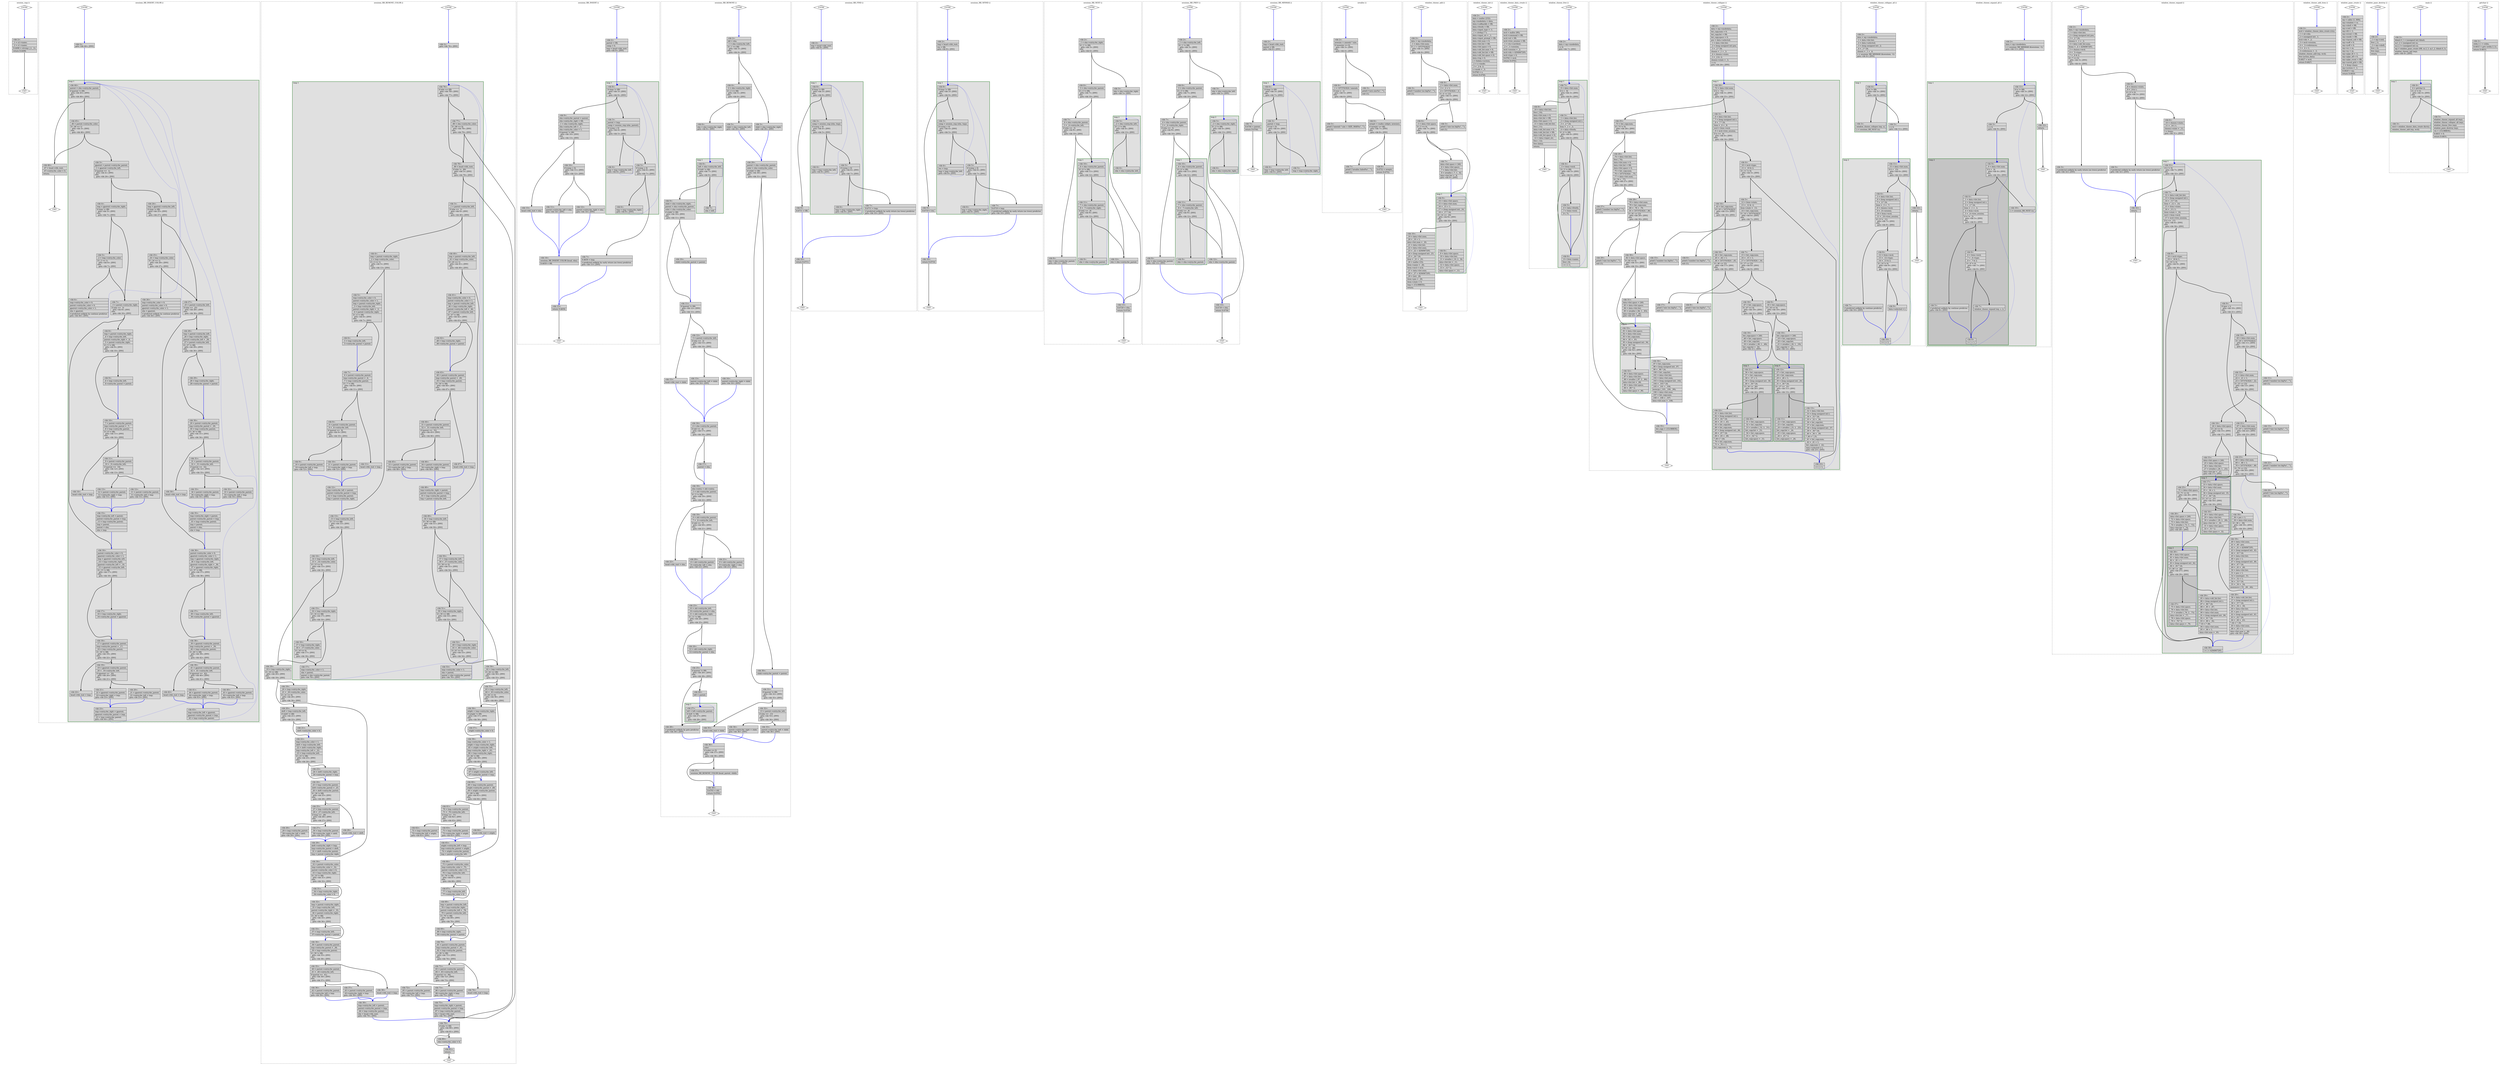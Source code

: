digraph "test.o-tmux_uaf_3.c.015t.cfg" {
overlap=false;
subgraph "cluster_session_cmp" {
	style="dashed";
	color="black";
	label="session_cmp ()";
	fn_22_basic_block_0 [shape=Mdiamond,style=filled,fillcolor=white,label="ENTRY"];

	fn_22_basic_block_1 [shape=Mdiamond,style=filled,fillcolor=white,label="EXIT"];

	fn_22_basic_block_2 [shape=record,style=filled,fillcolor=lightgrey,label="{\<bb\ 2\>:\l\
|_1\ =\ s2-\>name;\l\
|_2\ =\ s1-\>name;\l\
|D.4498\ =\ strcmp\ (_2,\ _1);\l\
|return\ D.4498;\l\
}"];

	fn_22_basic_block_0:s -> fn_22_basic_block_2:n [style="solid,bold",color=blue,weight=100,constraint=true];
	fn_22_basic_block_2:s -> fn_22_basic_block_1:n [style="solid,bold",color=black,weight=10,constraint=true];
	fn_22_basic_block_0:s -> fn_22_basic_block_1:n [style="invis",constraint=true];
}
subgraph "cluster_sessions_RB_INSERT_COLOR" {
	style="dashed";
	color="black";
	label="sessions_RB_INSERT_COLOR ()";
	subgraph cluster_23_1 {
	style="filled";
	color="darkgreen";
	fillcolor="grey88";
	label="loop 1";
	labeljust=l;
	penwidth=2;
	fn_23_basic_block_44 [shape=record,style=filled,fillcolor=lightgrey,label="{\<bb\ 44\>:\l\
|parent\ =\ elm-\>entry.rbe_parent;\l\
|if\ (parent\ !=\ 0B)\l\
\ \ goto\ \<bb\ 45\>;\ [INV]\l\
else\l\
\ \ goto\ \<bb\ 46\>;\ [INV]\l\
}"];

	fn_23_basic_block_45 [shape=record,style=filled,fillcolor=lightgrey,label="{\<bb\ 45\>:\l\
|_46\ =\ parent-\>entry.rbe_color;\l\
|if\ (_46\ ==\ 1)\l\
\ \ goto\ \<bb\ 3\>;\ [INV]\l\
else\l\
\ \ goto\ \<bb\ 46\>;\ [INV]\l\
}"];

	fn_23_basic_block_3 [shape=record,style=filled,fillcolor=lightgrey,label="{\<bb\ 3\>:\l\
|gparent\ =\ parent-\>entry.rbe_parent;\l\
|_1\ =\ gparent-\>entry.rbe_left;\l\
|if\ (parent\ ==\ _1)\l\
\ \ goto\ \<bb\ 4\>;\ [INV]\l\
else\l\
\ \ goto\ \<bb\ 24\>;\ [INV]\l\
}"];

	fn_23_basic_block_4 [shape=record,style=filled,fillcolor=lightgrey,label="{\<bb\ 4\>:\l\
|tmp\ =\ gparent-\>entry.rbe_right;\l\
|if\ (tmp\ !=\ 0B)\l\
\ \ goto\ \<bb\ 5\>;\ [INV]\l\
else\l\
\ \ goto\ \<bb\ 7\>;\ [INV]\l\
}"];

	fn_23_basic_block_24 [shape=record,style=filled,fillcolor=lightgrey,label="{\<bb\ 24\>:\l\
|tmp\ =\ gparent-\>entry.rbe_left;\l\
|if\ (tmp\ !=\ 0B)\l\
\ \ goto\ \<bb\ 25\>;\ [INV]\l\
else\l\
\ \ goto\ \<bb\ 27\>;\ [INV]\l\
}"];

	fn_23_basic_block_5 [shape=record,style=filled,fillcolor=lightgrey,label="{\<bb\ 5\>:\l\
|_2\ =\ tmp-\>entry.rbe_color;\l\
|if\ (_2\ ==\ 1)\l\
\ \ goto\ \<bb\ 6\>;\ [INV]\l\
else\l\
\ \ goto\ \<bb\ 7\>;\ [INV]\l\
}"];

	fn_23_basic_block_7 [shape=record,style=filled,fillcolor=lightgrey,label="{\<bb\ 7\>:\l\
|_3\ =\ parent-\>entry.rbe_right;\l\
|if\ (elm\ ==\ _3)\l\
\ \ goto\ \<bb\ 8\>;\ [INV]\l\
else\l\
\ \ goto\ \<bb\ 16\>;\ [INV]\l\
}"];

	fn_23_basic_block_25 [shape=record,style=filled,fillcolor=lightgrey,label="{\<bb\ 25\>:\l\
|_24\ =\ tmp-\>entry.rbe_color;\l\
|if\ (_24\ ==\ 1)\l\
\ \ goto\ \<bb\ 26\>;\ [INV]\l\
else\l\
\ \ goto\ \<bb\ 27\>;\ [INV]\l\
}"];

	fn_23_basic_block_27 [shape=record,style=filled,fillcolor=lightgrey,label="{\<bb\ 27\>:\l\
|_25\ =\ parent-\>entry.rbe_left;\l\
|if\ (elm\ ==\ _25)\l\
\ \ goto\ \<bb\ 28\>;\ [INV]\l\
else\l\
\ \ goto\ \<bb\ 36\>;\ [INV]\l\
}"];

	fn_23_basic_block_6 [shape=record,style=filled,fillcolor=lightgrey,label="{\<bb\ 6\>:\l\
|tmp-\>entry.rbe_color\ =\ 0;\l\
|parent-\>entry.rbe_color\ =\ 0;\l\
|gparent-\>entry.rbe_color\ =\ 1;\l\
|elm\ =\ gparent;\l\
|//\ predicted\ unlikely\ by\ continue\ predictor.\l\
goto\ \<bb\ 44\>;\ [INV]\l\
}"];

	fn_23_basic_block_8 [shape=record,style=filled,fillcolor=lightgrey,label="{\<bb\ 8\>:\l\
|tmp\ =\ parent-\>entry.rbe_right;\l\
|_4\ =\ tmp-\>entry.rbe_left;\l\
|parent-\>entry.rbe_right\ =\ _4;\l\
|_5\ =\ parent-\>entry.rbe_right;\l\
|if\ (_5\ !=\ 0B)\l\
\ \ goto\ \<bb\ 9\>;\ [INV]\l\
else\l\
\ \ goto\ \<bb\ 10\>;\ [INV]\l\
}"];

	fn_23_basic_block_16 [shape=record,style=filled,fillcolor=lightgrey,label="{\<bb\ 16\>:\l\
|parent-\>entry.rbe_color\ =\ 0;\l\
|gparent-\>entry.rbe_color\ =\ 1;\l\
|tmp\ =\ gparent-\>entry.rbe_left;\l\
|_14\ =\ tmp-\>entry.rbe_right;\l\
|gparent-\>entry.rbe_left\ =\ _14;\l\
|_15\ =\ gparent-\>entry.rbe_left;\l\
|if\ (_15\ !=\ 0B)\l\
\ \ goto\ \<bb\ 17\>;\ [INV]\l\
else\l\
\ \ goto\ \<bb\ 18\>;\ [INV]\l\
}"];

	fn_23_basic_block_26 [shape=record,style=filled,fillcolor=lightgrey,label="{\<bb\ 26\>:\l\
|tmp-\>entry.rbe_color\ =\ 0;\l\
|parent-\>entry.rbe_color\ =\ 0;\l\
|gparent-\>entry.rbe_color\ =\ 1;\l\
|elm\ =\ gparent;\l\
|//\ predicted\ unlikely\ by\ continue\ predictor.\l\
goto\ \<bb\ 44\>;\ [INV]\l\
}"];

	fn_23_basic_block_28 [shape=record,style=filled,fillcolor=lightgrey,label="{\<bb\ 28\>:\l\
|tmp\ =\ parent-\>entry.rbe_left;\l\
|_26\ =\ tmp-\>entry.rbe_right;\l\
|parent-\>entry.rbe_left\ =\ _26;\l\
|_27\ =\ parent-\>entry.rbe_left;\l\
|if\ (_27\ !=\ 0B)\l\
\ \ goto\ \<bb\ 29\>;\ [INV]\l\
else\l\
\ \ goto\ \<bb\ 30\>;\ [INV]\l\
}"];

	fn_23_basic_block_36 [shape=record,style=filled,fillcolor=lightgrey,label="{\<bb\ 36\>:\l\
|parent-\>entry.rbe_color\ =\ 0;\l\
|gparent-\>entry.rbe_color\ =\ 1;\l\
|tmp\ =\ gparent-\>entry.rbe_right;\l\
|_36\ =\ tmp-\>entry.rbe_left;\l\
|gparent-\>entry.rbe_right\ =\ _36;\l\
|_37\ =\ gparent-\>entry.rbe_right;\l\
|if\ (_37\ !=\ 0B)\l\
\ \ goto\ \<bb\ 37\>;\ [INV]\l\
else\l\
\ \ goto\ \<bb\ 38\>;\ [INV]\l\
}"];

	fn_23_basic_block_9 [shape=record,style=filled,fillcolor=lightgrey,label="{\<bb\ 9\>:\l\
|_6\ =\ tmp-\>entry.rbe_left;\l\
|_6-\>entry.rbe_parent\ =\ parent;\l\
}"];

	fn_23_basic_block_10 [shape=record,style=filled,fillcolor=lightgrey,label="{\<bb\ 10\>:\l\
|_7\ =\ parent-\>entry.rbe_parent;\l\
|tmp-\>entry.rbe_parent\ =\ _7;\l\
|_8\ =\ tmp-\>entry.rbe_parent;\l\
|if\ (_8\ !=\ 0B)\l\
\ \ goto\ \<bb\ 11\>;\ [INV]\l\
else\l\
\ \ goto\ \<bb\ 14\>;\ [INV]\l\
}"];

	fn_23_basic_block_17 [shape=record,style=filled,fillcolor=lightgrey,label="{\<bb\ 17\>:\l\
|_16\ =\ tmp-\>entry.rbe_right;\l\
|_16-\>entry.rbe_parent\ =\ gparent;\l\
}"];

	fn_23_basic_block_18 [shape=record,style=filled,fillcolor=lightgrey,label="{\<bb\ 18\>:\l\
|_17\ =\ gparent-\>entry.rbe_parent;\l\
|tmp-\>entry.rbe_parent\ =\ _17;\l\
|_18\ =\ tmp-\>entry.rbe_parent;\l\
|if\ (_18\ !=\ 0B)\l\
\ \ goto\ \<bb\ 19\>;\ [INV]\l\
else\l\
\ \ goto\ \<bb\ 22\>;\ [INV]\l\
}"];

	fn_23_basic_block_29 [shape=record,style=filled,fillcolor=lightgrey,label="{\<bb\ 29\>:\l\
|_28\ =\ tmp-\>entry.rbe_right;\l\
|_28-\>entry.rbe_parent\ =\ parent;\l\
}"];

	fn_23_basic_block_30 [shape=record,style=filled,fillcolor=lightgrey,label="{\<bb\ 30\>:\l\
|_29\ =\ parent-\>entry.rbe_parent;\l\
|tmp-\>entry.rbe_parent\ =\ _29;\l\
|_30\ =\ tmp-\>entry.rbe_parent;\l\
|if\ (_30\ !=\ 0B)\l\
\ \ goto\ \<bb\ 31\>;\ [INV]\l\
else\l\
\ \ goto\ \<bb\ 34\>;\ [INV]\l\
}"];

	fn_23_basic_block_37 [shape=record,style=filled,fillcolor=lightgrey,label="{\<bb\ 37\>:\l\
|_38\ =\ tmp-\>entry.rbe_left;\l\
|_38-\>entry.rbe_parent\ =\ gparent;\l\
}"];

	fn_23_basic_block_38 [shape=record,style=filled,fillcolor=lightgrey,label="{\<bb\ 38\>:\l\
|_39\ =\ gparent-\>entry.rbe_parent;\l\
|tmp-\>entry.rbe_parent\ =\ _39;\l\
|_40\ =\ tmp-\>entry.rbe_parent;\l\
|if\ (_40\ !=\ 0B)\l\
\ \ goto\ \<bb\ 39\>;\ [INV]\l\
else\l\
\ \ goto\ \<bb\ 42\>;\ [INV]\l\
}"];

	fn_23_basic_block_11 [shape=record,style=filled,fillcolor=lightgrey,label="{\<bb\ 11\>:\l\
|_9\ =\ parent-\>entry.rbe_parent;\l\
|_10\ =\ _9-\>entry.rbe_left;\l\
|if\ (parent\ ==\ _10)\l\
\ \ goto\ \<bb\ 12\>;\ [INV]\l\
else\l\
\ \ goto\ \<bb\ 13\>;\ [INV]\l\
}"];

	fn_23_basic_block_14 [shape=record,style=filled,fillcolor=lightgrey,label="{\<bb\ 14\>:\l\
|head-\>rbh_root\ =\ tmp;\l\
}"];

	fn_23_basic_block_19 [shape=record,style=filled,fillcolor=lightgrey,label="{\<bb\ 19\>:\l\
|_19\ =\ gparent-\>entry.rbe_parent;\l\
|_20\ =\ _19-\>entry.rbe_left;\l\
|if\ (gparent\ ==\ _20)\l\
\ \ goto\ \<bb\ 20\>;\ [INV]\l\
else\l\
\ \ goto\ \<bb\ 21\>;\ [INV]\l\
}"];

	fn_23_basic_block_22 [shape=record,style=filled,fillcolor=lightgrey,label="{\<bb\ 22\>:\l\
|head-\>rbh_root\ =\ tmp;\l\
}"];

	fn_23_basic_block_31 [shape=record,style=filled,fillcolor=lightgrey,label="{\<bb\ 31\>:\l\
|_31\ =\ parent-\>entry.rbe_parent;\l\
|_32\ =\ _31-\>entry.rbe_left;\l\
|if\ (parent\ ==\ _32)\l\
\ \ goto\ \<bb\ 32\>;\ [INV]\l\
else\l\
\ \ goto\ \<bb\ 33\>;\ [INV]\l\
}"];

	fn_23_basic_block_34 [shape=record,style=filled,fillcolor=lightgrey,label="{\<bb\ 34\>:\l\
|head-\>rbh_root\ =\ tmp;\l\
}"];

	fn_23_basic_block_39 [shape=record,style=filled,fillcolor=lightgrey,label="{\<bb\ 39\>:\l\
|_41\ =\ gparent-\>entry.rbe_parent;\l\
|_42\ =\ _41-\>entry.rbe_left;\l\
|if\ (gparent\ ==\ _42)\l\
\ \ goto\ \<bb\ 40\>;\ [INV]\l\
else\l\
\ \ goto\ \<bb\ 41\>;\ [INV]\l\
}"];

	fn_23_basic_block_42 [shape=record,style=filled,fillcolor=lightgrey,label="{\<bb\ 42\>:\l\
|head-\>rbh_root\ =\ tmp;\l\
}"];

	fn_23_basic_block_12 [shape=record,style=filled,fillcolor=lightgrey,label="{\<bb\ 12\>:\l\
|_11\ =\ parent-\>entry.rbe_parent;\l\
|_11-\>entry.rbe_left\ =\ tmp;\l\
goto\ \<bb\ 15\>;\ [INV]\l\
}"];

	fn_23_basic_block_13 [shape=record,style=filled,fillcolor=lightgrey,label="{\<bb\ 13\>:\l\
|_12\ =\ parent-\>entry.rbe_parent;\l\
|_12-\>entry.rbe_right\ =\ tmp;\l\
goto\ \<bb\ 15\>;\ [INV]\l\
}"];

	fn_23_basic_block_15 [shape=record,style=filled,fillcolor=lightgrey,label="{\<bb\ 15\>:\l\
|tmp-\>entry.rbe_left\ =\ parent;\l\
|parent-\>entry.rbe_parent\ =\ tmp;\l\
|_13\ =\ tmp-\>entry.rbe_parent;\l\
|tmp\ =\ parent;\l\
|parent\ =\ elm;\l\
|elm\ =\ tmp;\l\
}"];

	fn_23_basic_block_20 [shape=record,style=filled,fillcolor=lightgrey,label="{\<bb\ 20\>:\l\
|_21\ =\ gparent-\>entry.rbe_parent;\l\
|_21-\>entry.rbe_left\ =\ tmp;\l\
goto\ \<bb\ 23\>;\ [INV]\l\
}"];

	fn_23_basic_block_21 [shape=record,style=filled,fillcolor=lightgrey,label="{\<bb\ 21\>:\l\
|_22\ =\ gparent-\>entry.rbe_parent;\l\
|_22-\>entry.rbe_right\ =\ tmp;\l\
goto\ \<bb\ 23\>;\ [INV]\l\
}"];

	fn_23_basic_block_23 [shape=record,style=filled,fillcolor=lightgrey,label="{\<bb\ 23\>:\l\
|tmp-\>entry.rbe_right\ =\ gparent;\l\
|gparent-\>entry.rbe_parent\ =\ tmp;\l\
|_23\ =\ tmp-\>entry.rbe_parent;\l\
goto\ \<bb\ 44\>;\ [INV]\l\
}"];

	fn_23_basic_block_32 [shape=record,style=filled,fillcolor=lightgrey,label="{\<bb\ 32\>:\l\
|_33\ =\ parent-\>entry.rbe_parent;\l\
|_33-\>entry.rbe_left\ =\ tmp;\l\
goto\ \<bb\ 35\>;\ [INV]\l\
}"];

	fn_23_basic_block_33 [shape=record,style=filled,fillcolor=lightgrey,label="{\<bb\ 33\>:\l\
|_34\ =\ parent-\>entry.rbe_parent;\l\
|_34-\>entry.rbe_right\ =\ tmp;\l\
goto\ \<bb\ 35\>;\ [INV]\l\
}"];

	fn_23_basic_block_35 [shape=record,style=filled,fillcolor=lightgrey,label="{\<bb\ 35\>:\l\
|tmp-\>entry.rbe_right\ =\ parent;\l\
|parent-\>entry.rbe_parent\ =\ tmp;\l\
|_35\ =\ tmp-\>entry.rbe_parent;\l\
|tmp\ =\ parent;\l\
|parent\ =\ elm;\l\
|elm\ =\ tmp;\l\
}"];

	fn_23_basic_block_40 [shape=record,style=filled,fillcolor=lightgrey,label="{\<bb\ 40\>:\l\
|_43\ =\ gparent-\>entry.rbe_parent;\l\
|_43-\>entry.rbe_left\ =\ tmp;\l\
goto\ \<bb\ 43\>;\ [INV]\l\
}"];

	fn_23_basic_block_41 [shape=record,style=filled,fillcolor=lightgrey,label="{\<bb\ 41\>:\l\
|_44\ =\ gparent-\>entry.rbe_parent;\l\
|_44-\>entry.rbe_right\ =\ tmp;\l\
goto\ \<bb\ 43\>;\ [INV]\l\
}"];

	fn_23_basic_block_43 [shape=record,style=filled,fillcolor=lightgrey,label="{\<bb\ 43\>:\l\
|tmp-\>entry.rbe_left\ =\ gparent;\l\
|gparent-\>entry.rbe_parent\ =\ tmp;\l\
|_45\ =\ tmp-\>entry.rbe_parent;\l\
}"];

	}
	fn_23_basic_block_0 [shape=Mdiamond,style=filled,fillcolor=white,label="ENTRY"];

	fn_23_basic_block_1 [shape=Mdiamond,style=filled,fillcolor=white,label="EXIT"];

	fn_23_basic_block_2 [shape=record,style=filled,fillcolor=lightgrey,label="{\<bb\ 2\>:\l\
goto\ \<bb\ 44\>;\ [INV]\l\
}"];

	fn_23_basic_block_46 [shape=record,style=filled,fillcolor=lightgrey,label="{\<bb\ 46\>:\l\
|_47\ =\ head-\>rbh_root;\l\
|_47-\>entry.rbe_color\ =\ 0;\l\
|return;\l\
}"];

	fn_23_basic_block_0:s -> fn_23_basic_block_2:n [style="solid,bold",color=blue,weight=100,constraint=true];
	fn_23_basic_block_2:s -> fn_23_basic_block_44:n [style="solid,bold",color=blue,weight=100,constraint=true];
	fn_23_basic_block_3:s -> fn_23_basic_block_4:n [style="solid,bold",color=black,weight=10,constraint=true];
	fn_23_basic_block_3:s -> fn_23_basic_block_24:n [style="solid,bold",color=black,weight=10,constraint=true];
	fn_23_basic_block_4:s -> fn_23_basic_block_5:n [style="solid,bold",color=black,weight=10,constraint=true];
	fn_23_basic_block_4:s -> fn_23_basic_block_7:n [style="solid,bold",color=black,weight=10,constraint=true];
	fn_23_basic_block_5:s -> fn_23_basic_block_6:n [style="solid,bold",color=black,weight=10,constraint=true];
	fn_23_basic_block_5:s -> fn_23_basic_block_7:n [style="solid,bold",color=black,weight=10,constraint=true];
	fn_23_basic_block_6:s -> fn_23_basic_block_44:n [style="dotted,bold",color=blue,weight=10,constraint=false];
	fn_23_basic_block_7:s -> fn_23_basic_block_8:n [style="solid,bold",color=black,weight=10,constraint=true];
	fn_23_basic_block_7:s -> fn_23_basic_block_16:n [style="solid,bold",color=black,weight=10,constraint=true];
	fn_23_basic_block_8:s -> fn_23_basic_block_9:n [style="solid,bold",color=black,weight=10,constraint=true];
	fn_23_basic_block_8:s -> fn_23_basic_block_10:n [style="solid,bold",color=black,weight=10,constraint=true];
	fn_23_basic_block_9:s -> fn_23_basic_block_10:n [style="solid,bold",color=blue,weight=100,constraint=true];
	fn_23_basic_block_10:s -> fn_23_basic_block_11:n [style="solid,bold",color=black,weight=10,constraint=true];
	fn_23_basic_block_10:s -> fn_23_basic_block_14:n [style="solid,bold",color=black,weight=10,constraint=true];
	fn_23_basic_block_11:s -> fn_23_basic_block_12:n [style="solid,bold",color=black,weight=10,constraint=true];
	fn_23_basic_block_11:s -> fn_23_basic_block_13:n [style="solid,bold",color=black,weight=10,constraint=true];
	fn_23_basic_block_12:s -> fn_23_basic_block_15:n [style="solid,bold",color=blue,weight=100,constraint=true];
	fn_23_basic_block_13:s -> fn_23_basic_block_15:n [style="solid,bold",color=blue,weight=100,constraint=true];
	fn_23_basic_block_14:s -> fn_23_basic_block_15:n [style="solid,bold",color=blue,weight=100,constraint=true];
	fn_23_basic_block_15:s -> fn_23_basic_block_16:n [style="solid,bold",color=blue,weight=100,constraint=true];
	fn_23_basic_block_16:s -> fn_23_basic_block_17:n [style="solid,bold",color=black,weight=10,constraint=true];
	fn_23_basic_block_16:s -> fn_23_basic_block_18:n [style="solid,bold",color=black,weight=10,constraint=true];
	fn_23_basic_block_17:s -> fn_23_basic_block_18:n [style="solid,bold",color=blue,weight=100,constraint=true];
	fn_23_basic_block_18:s -> fn_23_basic_block_19:n [style="solid,bold",color=black,weight=10,constraint=true];
	fn_23_basic_block_18:s -> fn_23_basic_block_22:n [style="solid,bold",color=black,weight=10,constraint=true];
	fn_23_basic_block_19:s -> fn_23_basic_block_20:n [style="solid,bold",color=black,weight=10,constraint=true];
	fn_23_basic_block_19:s -> fn_23_basic_block_21:n [style="solid,bold",color=black,weight=10,constraint=true];
	fn_23_basic_block_20:s -> fn_23_basic_block_23:n [style="solid,bold",color=blue,weight=100,constraint=true];
	fn_23_basic_block_21:s -> fn_23_basic_block_23:n [style="solid,bold",color=blue,weight=100,constraint=true];
	fn_23_basic_block_22:s -> fn_23_basic_block_23:n [style="solid,bold",color=blue,weight=100,constraint=true];
	fn_23_basic_block_23:s -> fn_23_basic_block_44:n [style="dotted,bold",color=blue,weight=10,constraint=false];
	fn_23_basic_block_24:s -> fn_23_basic_block_25:n [style="solid,bold",color=black,weight=10,constraint=true];
	fn_23_basic_block_24:s -> fn_23_basic_block_27:n [style="solid,bold",color=black,weight=10,constraint=true];
	fn_23_basic_block_25:s -> fn_23_basic_block_26:n [style="solid,bold",color=black,weight=10,constraint=true];
	fn_23_basic_block_25:s -> fn_23_basic_block_27:n [style="solid,bold",color=black,weight=10,constraint=true];
	fn_23_basic_block_26:s -> fn_23_basic_block_44:n [style="dotted,bold",color=blue,weight=10,constraint=false];
	fn_23_basic_block_27:s -> fn_23_basic_block_28:n [style="solid,bold",color=black,weight=10,constraint=true];
	fn_23_basic_block_27:s -> fn_23_basic_block_36:n [style="solid,bold",color=black,weight=10,constraint=true];
	fn_23_basic_block_28:s -> fn_23_basic_block_29:n [style="solid,bold",color=black,weight=10,constraint=true];
	fn_23_basic_block_28:s -> fn_23_basic_block_30:n [style="solid,bold",color=black,weight=10,constraint=true];
	fn_23_basic_block_29:s -> fn_23_basic_block_30:n [style="solid,bold",color=blue,weight=100,constraint=true];
	fn_23_basic_block_30:s -> fn_23_basic_block_31:n [style="solid,bold",color=black,weight=10,constraint=true];
	fn_23_basic_block_30:s -> fn_23_basic_block_34:n [style="solid,bold",color=black,weight=10,constraint=true];
	fn_23_basic_block_31:s -> fn_23_basic_block_32:n [style="solid,bold",color=black,weight=10,constraint=true];
	fn_23_basic_block_31:s -> fn_23_basic_block_33:n [style="solid,bold",color=black,weight=10,constraint=true];
	fn_23_basic_block_32:s -> fn_23_basic_block_35:n [style="solid,bold",color=blue,weight=100,constraint=true];
	fn_23_basic_block_33:s -> fn_23_basic_block_35:n [style="solid,bold",color=blue,weight=100,constraint=true];
	fn_23_basic_block_34:s -> fn_23_basic_block_35:n [style="solid,bold",color=blue,weight=100,constraint=true];
	fn_23_basic_block_35:s -> fn_23_basic_block_36:n [style="solid,bold",color=blue,weight=100,constraint=true];
	fn_23_basic_block_36:s -> fn_23_basic_block_37:n [style="solid,bold",color=black,weight=10,constraint=true];
	fn_23_basic_block_36:s -> fn_23_basic_block_38:n [style="solid,bold",color=black,weight=10,constraint=true];
	fn_23_basic_block_37:s -> fn_23_basic_block_38:n [style="solid,bold",color=blue,weight=100,constraint=true];
	fn_23_basic_block_38:s -> fn_23_basic_block_39:n [style="solid,bold",color=black,weight=10,constraint=true];
	fn_23_basic_block_38:s -> fn_23_basic_block_42:n [style="solid,bold",color=black,weight=10,constraint=true];
	fn_23_basic_block_39:s -> fn_23_basic_block_40:n [style="solid,bold",color=black,weight=10,constraint=true];
	fn_23_basic_block_39:s -> fn_23_basic_block_41:n [style="solid,bold",color=black,weight=10,constraint=true];
	fn_23_basic_block_40:s -> fn_23_basic_block_43:n [style="solid,bold",color=blue,weight=100,constraint=true];
	fn_23_basic_block_41:s -> fn_23_basic_block_43:n [style="solid,bold",color=blue,weight=100,constraint=true];
	fn_23_basic_block_42:s -> fn_23_basic_block_43:n [style="solid,bold",color=blue,weight=100,constraint=true];
	fn_23_basic_block_43:s -> fn_23_basic_block_44:n [style="dotted,bold",color=blue,weight=10,constraint=false];
	fn_23_basic_block_44:s -> fn_23_basic_block_45:n [style="solid,bold",color=black,weight=10,constraint=true];
	fn_23_basic_block_44:s -> fn_23_basic_block_46:n [style="solid,bold",color=black,weight=10,constraint=true];
	fn_23_basic_block_45:s -> fn_23_basic_block_3:n [style="solid,bold",color=black,weight=10,constraint=true];
	fn_23_basic_block_45:s -> fn_23_basic_block_46:n [style="solid,bold",color=black,weight=10,constraint=true];
	fn_23_basic_block_46:s -> fn_23_basic_block_1:n [style="solid,bold",color=black,weight=10,constraint=true];
	fn_23_basic_block_0:s -> fn_23_basic_block_1:n [style="invis",constraint=true];
}
subgraph "cluster_sessions_RB_REMOVE_COLOR" {
	style="dashed";
	color="black";
	label="sessions_RB_REMOVE_COLOR ()";
	subgraph cluster_24_1 {
	style="filled";
	color="darkgreen";
	fillcolor="grey88";
	label="loop 1";
	labeljust=l;
	penwidth=2;
	fn_24_basic_block_76 [shape=record,style=filled,fillcolor=lightgrey,label="{\<bb\ 76\>:\l\
|if\ (elm\ ==\ 0B)\l\
\ \ goto\ \<bb\ 78\>;\ [INV]\l\
else\l\
\ \ goto\ \<bb\ 77\>;\ [INV]\l\
}"];

	fn_24_basic_block_78 [shape=record,style=filled,fillcolor=lightgrey,label="{\<bb\ 78\>:\l\
|_89\ =\ head-\>rbh_root;\l\
|if\ (elm\ !=\ _89)\l\
\ \ goto\ \<bb\ 3\>;\ [INV]\l\
else\l\
\ \ goto\ \<bb\ 79\>;\ [INV]\l\
}"];

	fn_24_basic_block_77 [shape=record,style=filled,fillcolor=lightgrey,label="{\<bb\ 77\>:\l\
|_88\ =\ elm-\>entry.rbe_color;\l\
|if\ (_88\ ==\ 0)\l\
\ \ goto\ \<bb\ 78\>;\ [INV]\l\
else\l\
\ \ goto\ \<bb\ 79\>;\ [INV]\l\
}"];

	fn_24_basic_block_3 [shape=record,style=filled,fillcolor=lightgrey,label="{\<bb\ 3\>:\l\
|_1\ =\ parent-\>entry.rbe_left;\l\
|if\ (elm\ ==\ _1)\l\
\ \ goto\ \<bb\ 4\>;\ [INV]\l\
else\l\
\ \ goto\ \<bb\ 40\>;\ [INV]\l\
}"];

	fn_24_basic_block_4 [shape=record,style=filled,fillcolor=lightgrey,label="{\<bb\ 4\>:\l\
|tmp\ =\ parent-\>entry.rbe_right;\l\
|_2\ =\ tmp-\>entry.rbe_color;\l\
|if\ (_2\ ==\ 1)\l\
\ \ goto\ \<bb\ 5\>;\ [INV]\l\
else\l\
\ \ goto\ \<bb\ 13\>;\ [INV]\l\
}"];

	fn_24_basic_block_40 [shape=record,style=filled,fillcolor=lightgrey,label="{\<bb\ 40\>:\l\
|tmp\ =\ parent-\>entry.rbe_left;\l\
|_45\ =\ tmp-\>entry.rbe_color;\l\
|if\ (_45\ ==\ 1)\l\
\ \ goto\ \<bb\ 41\>;\ [INV]\l\
else\l\
\ \ goto\ \<bb\ 49\>;\ [INV]\l\
}"];

	fn_24_basic_block_5 [shape=record,style=filled,fillcolor=lightgrey,label="{\<bb\ 5\>:\l\
|tmp-\>entry.rbe_color\ =\ 0;\l\
|parent-\>entry.rbe_color\ =\ 1;\l\
|tmp\ =\ parent-\>entry.rbe_right;\l\
|_3\ =\ tmp-\>entry.rbe_left;\l\
|parent-\>entry.rbe_right\ =\ _3;\l\
|_4\ =\ parent-\>entry.rbe_right;\l\
|if\ (_4\ !=\ 0B)\l\
\ \ goto\ \<bb\ 6\>;\ [INV]\l\
else\l\
\ \ goto\ \<bb\ 7\>;\ [INV]\l\
}"];

	fn_24_basic_block_13 [shape=record,style=filled,fillcolor=lightgrey,label="{\<bb\ 13\>:\l\
|_13\ =\ tmp-\>entry.rbe_left;\l\
|if\ (_13\ ==\ 0B)\l\
\ \ goto\ \<bb\ 15\>;\ [INV]\l\
else\l\
\ \ goto\ \<bb\ 14\>;\ [INV]\l\
}"];

	fn_24_basic_block_41 [shape=record,style=filled,fillcolor=lightgrey,label="{\<bb\ 41\>:\l\
|tmp-\>entry.rbe_color\ =\ 0;\l\
|parent-\>entry.rbe_color\ =\ 1;\l\
|tmp\ =\ parent-\>entry.rbe_left;\l\
|_46\ =\ tmp-\>entry.rbe_right;\l\
|parent-\>entry.rbe_left\ =\ _46;\l\
|_47\ =\ parent-\>entry.rbe_left;\l\
|if\ (_47\ !=\ 0B)\l\
\ \ goto\ \<bb\ 42\>;\ [INV]\l\
else\l\
\ \ goto\ \<bb\ 43\>;\ [INV]\l\
}"];

	fn_24_basic_block_49 [shape=record,style=filled,fillcolor=lightgrey,label="{\<bb\ 49\>:\l\
|_56\ =\ tmp-\>entry.rbe_left;\l\
|if\ (_56\ ==\ 0B)\l\
\ \ goto\ \<bb\ 51\>;\ [INV]\l\
else\l\
\ \ goto\ \<bb\ 50\>;\ [INV]\l\
}"];

	fn_24_basic_block_6 [shape=record,style=filled,fillcolor=lightgrey,label="{\<bb\ 6\>:\l\
|_5\ =\ tmp-\>entry.rbe_left;\l\
|_5-\>entry.rbe_parent\ =\ parent;\l\
}"];

	fn_24_basic_block_7 [shape=record,style=filled,fillcolor=lightgrey,label="{\<bb\ 7\>:\l\
|_6\ =\ parent-\>entry.rbe_parent;\l\
|tmp-\>entry.rbe_parent\ =\ _6;\l\
|_7\ =\ tmp-\>entry.rbe_parent;\l\
|if\ (_7\ !=\ 0B)\l\
\ \ goto\ \<bb\ 8\>;\ [INV]\l\
else\l\
\ \ goto\ \<bb\ 11\>;\ [INV]\l\
}"];

	fn_24_basic_block_15 [shape=record,style=filled,fillcolor=lightgrey,label="{\<bb\ 15\>:\l\
|_16\ =\ tmp-\>entry.rbe_right;\l\
|if\ (_16\ ==\ 0B)\l\
\ \ goto\ \<bb\ 17\>;\ [INV]\l\
else\l\
\ \ goto\ \<bb\ 16\>;\ [INV]\l\
}"];

	fn_24_basic_block_14 [shape=record,style=filled,fillcolor=lightgrey,label="{\<bb\ 14\>:\l\
|_14\ =\ tmp-\>entry.rbe_left;\l\
|_15\ =\ _14-\>entry.rbe_color;\l\
|if\ (_15\ ==\ 0)\l\
\ \ goto\ \<bb\ 15\>;\ [INV]\l\
else\l\
\ \ goto\ \<bb\ 18\>;\ [INV]\l\
}"];

	fn_24_basic_block_42 [shape=record,style=filled,fillcolor=lightgrey,label="{\<bb\ 42\>:\l\
|_48\ =\ tmp-\>entry.rbe_right;\l\
|_48-\>entry.rbe_parent\ =\ parent;\l\
}"];

	fn_24_basic_block_43 [shape=record,style=filled,fillcolor=lightgrey,label="{\<bb\ 43\>:\l\
|_49\ =\ parent-\>entry.rbe_parent;\l\
|tmp-\>entry.rbe_parent\ =\ _49;\l\
|_50\ =\ tmp-\>entry.rbe_parent;\l\
|if\ (_50\ !=\ 0B)\l\
\ \ goto\ \<bb\ 44\>;\ [INV]\l\
else\l\
\ \ goto\ \<bb\ 47\>;\ [INV]\l\
}"];

	fn_24_basic_block_51 [shape=record,style=filled,fillcolor=lightgrey,label="{\<bb\ 51\>:\l\
|_59\ =\ tmp-\>entry.rbe_right;\l\
|if\ (_59\ ==\ 0B)\l\
\ \ goto\ \<bb\ 53\>;\ [INV]\l\
else\l\
\ \ goto\ \<bb\ 52\>;\ [INV]\l\
}"];

	fn_24_basic_block_50 [shape=record,style=filled,fillcolor=lightgrey,label="{\<bb\ 50\>:\l\
|_57\ =\ tmp-\>entry.rbe_left;\l\
|_58\ =\ _57-\>entry.rbe_color;\l\
|if\ (_58\ ==\ 0)\l\
\ \ goto\ \<bb\ 51\>;\ [INV]\l\
else\l\
\ \ goto\ \<bb\ 54\>;\ [INV]\l\
}"];

	fn_24_basic_block_8 [shape=record,style=filled,fillcolor=lightgrey,label="{\<bb\ 8\>:\l\
|_8\ =\ parent-\>entry.rbe_parent;\l\
|_9\ =\ _8-\>entry.rbe_left;\l\
|if\ (parent\ ==\ _9)\l\
\ \ goto\ \<bb\ 9\>;\ [INV]\l\
else\l\
\ \ goto\ \<bb\ 10\>;\ [INV]\l\
}"];

	fn_24_basic_block_11 [shape=record,style=filled,fillcolor=lightgrey,label="{\<bb\ 11\>:\l\
|head-\>rbh_root\ =\ tmp;\l\
}"];

	fn_24_basic_block_17 [shape=record,style=filled,fillcolor=lightgrey,label="{\<bb\ 17\>:\l\
|tmp-\>entry.rbe_color\ =\ 1;\l\
|elm\ =\ parent;\l\
|parent\ =\ elm-\>entry.rbe_parent;\l\
goto\ \<bb\ 76\>;\ [INV]\l\
}"];

	fn_24_basic_block_16 [shape=record,style=filled,fillcolor=lightgrey,label="{\<bb\ 16\>:\l\
|_17\ =\ tmp-\>entry.rbe_right;\l\
|_18\ =\ _17-\>entry.rbe_color;\l\
|if\ (_18\ ==\ 0)\l\
\ \ goto\ \<bb\ 17\>;\ [INV]\l\
else\l\
\ \ goto\ \<bb\ 18\>;\ [INV]\l\
}"];

	fn_24_basic_block_44 [shape=record,style=filled,fillcolor=lightgrey,label="{\<bb\ 44\>:\l\
|_51\ =\ parent-\>entry.rbe_parent;\l\
|_52\ =\ _51-\>entry.rbe_left;\l\
|if\ (parent\ ==\ _52)\l\
\ \ goto\ \<bb\ 45\>;\ [INV]\l\
else\l\
\ \ goto\ \<bb\ 46\>;\ [INV]\l\
}"];

	fn_24_basic_block_47 [shape=record,style=filled,fillcolor=lightgrey,label="{\<bb\ 47\>:\l\
|head-\>rbh_root\ =\ tmp;\l\
}"];

	fn_24_basic_block_53 [shape=record,style=filled,fillcolor=lightgrey,label="{\<bb\ 53\>:\l\
|tmp-\>entry.rbe_color\ =\ 1;\l\
|elm\ =\ parent;\l\
|parent\ =\ elm-\>entry.rbe_parent;\l\
goto\ \<bb\ 76\>;\ [INV]\l\
}"];

	fn_24_basic_block_52 [shape=record,style=filled,fillcolor=lightgrey,label="{\<bb\ 52\>:\l\
|_60\ =\ tmp-\>entry.rbe_right;\l\
|_61\ =\ _60-\>entry.rbe_color;\l\
|if\ (_61\ ==\ 0)\l\
\ \ goto\ \<bb\ 53\>;\ [INV]\l\
else\l\
\ \ goto\ \<bb\ 54\>;\ [INV]\l\
}"];

	fn_24_basic_block_9 [shape=record,style=filled,fillcolor=lightgrey,label="{\<bb\ 9\>:\l\
|_10\ =\ parent-\>entry.rbe_parent;\l\
|_10-\>entry.rbe_left\ =\ tmp;\l\
goto\ \<bb\ 12\>;\ [INV]\l\
}"];

	fn_24_basic_block_10 [shape=record,style=filled,fillcolor=lightgrey,label="{\<bb\ 10\>:\l\
|_11\ =\ parent-\>entry.rbe_parent;\l\
|_11-\>entry.rbe_right\ =\ tmp;\l\
goto\ \<bb\ 12\>;\ [INV]\l\
}"];

	fn_24_basic_block_12 [shape=record,style=filled,fillcolor=lightgrey,label="{\<bb\ 12\>:\l\
|tmp-\>entry.rbe_left\ =\ parent;\l\
|parent-\>entry.rbe_parent\ =\ tmp;\l\
|_12\ =\ tmp-\>entry.rbe_parent;\l\
|tmp\ =\ parent-\>entry.rbe_right;\l\
}"];

	fn_24_basic_block_45 [shape=record,style=filled,fillcolor=lightgrey,label="{\<bb\ 45\>:\l\
|_53\ =\ parent-\>entry.rbe_parent;\l\
|_53-\>entry.rbe_left\ =\ tmp;\l\
goto\ \<bb\ 48\>;\ [INV]\l\
}"];

	fn_24_basic_block_46 [shape=record,style=filled,fillcolor=lightgrey,label="{\<bb\ 46\>:\l\
|_54\ =\ parent-\>entry.rbe_parent;\l\
|_54-\>entry.rbe_right\ =\ tmp;\l\
goto\ \<bb\ 48\>;\ [INV]\l\
}"];

	fn_24_basic_block_48 [shape=record,style=filled,fillcolor=lightgrey,label="{\<bb\ 48\>:\l\
|tmp-\>entry.rbe_right\ =\ parent;\l\
|parent-\>entry.rbe_parent\ =\ tmp;\l\
|_55\ =\ tmp-\>entry.rbe_parent;\l\
|tmp\ =\ parent-\>entry.rbe_left;\l\
}"];

	}
	fn_24_basic_block_0 [shape=Mdiamond,style=filled,fillcolor=white,label="ENTRY"];

	fn_24_basic_block_1 [shape=Mdiamond,style=filled,fillcolor=white,label="EXIT"];

	fn_24_basic_block_2 [shape=record,style=filled,fillcolor=lightgrey,label="{\<bb\ 2\>:\l\
goto\ \<bb\ 76\>;\ [INV]\l\
}"];

	fn_24_basic_block_18 [shape=record,style=filled,fillcolor=lightgrey,label="{\<bb\ 18\>:\l\
|_19\ =\ tmp-\>entry.rbe_right;\l\
|if\ (_19\ ==\ 0B)\l\
\ \ goto\ \<bb\ 20\>;\ [INV]\l\
else\l\
\ \ goto\ \<bb\ 19\>;\ [INV]\l\
}"];

	fn_24_basic_block_19 [shape=record,style=filled,fillcolor=lightgrey,label="{\<bb\ 19\>:\l\
|_20\ =\ tmp-\>entry.rbe_right;\l\
|_21\ =\ _20-\>entry.rbe_color;\l\
|if\ (_21\ ==\ 0)\l\
\ \ goto\ \<bb\ 20\>;\ [INV]\l\
else\l\
\ \ goto\ \<bb\ 30\>;\ [INV]\l\
}"];

	fn_24_basic_block_20 [shape=record,style=filled,fillcolor=lightgrey,label="{\<bb\ 20\>:\l\
|oleft\ =\ tmp-\>entry.rbe_left;\l\
|if\ (oleft\ !=\ 0B)\l\
\ \ goto\ \<bb\ 21\>;\ [INV]\l\
else\l\
\ \ goto\ \<bb\ 22\>;\ [INV]\l\
}"];

	fn_24_basic_block_21 [shape=record,style=filled,fillcolor=lightgrey,label="{\<bb\ 21\>:\l\
|oleft-\>entry.rbe_color\ =\ 0;\l\
}"];

	fn_24_basic_block_22 [shape=record,style=filled,fillcolor=lightgrey,label="{\<bb\ 22\>:\l\
|tmp-\>entry.rbe_color\ =\ 1;\l\
|oleft\ =\ tmp-\>entry.rbe_left;\l\
|_22\ =\ oleft-\>entry.rbe_right;\l\
|tmp-\>entry.rbe_left\ =\ _22;\l\
|_23\ =\ tmp-\>entry.rbe_left;\l\
|if\ (_23\ !=\ 0B)\l\
\ \ goto\ \<bb\ 23\>;\ [INV]\l\
else\l\
\ \ goto\ \<bb\ 24\>;\ [INV]\l\
}"];

	fn_24_basic_block_23 [shape=record,style=filled,fillcolor=lightgrey,label="{\<bb\ 23\>:\l\
|_24\ =\ oleft-\>entry.rbe_right;\l\
|_24-\>entry.rbe_parent\ =\ tmp;\l\
}"];

	fn_24_basic_block_24 [shape=record,style=filled,fillcolor=lightgrey,label="{\<bb\ 24\>:\l\
|_25\ =\ tmp-\>entry.rbe_parent;\l\
|oleft-\>entry.rbe_parent\ =\ _25;\l\
|_26\ =\ oleft-\>entry.rbe_parent;\l\
|if\ (_26\ !=\ 0B)\l\
\ \ goto\ \<bb\ 25\>;\ [INV]\l\
else\l\
\ \ goto\ \<bb\ 28\>;\ [INV]\l\
}"];

	fn_24_basic_block_25 [shape=record,style=filled,fillcolor=lightgrey,label="{\<bb\ 25\>:\l\
|_27\ =\ tmp-\>entry.rbe_parent;\l\
|_28\ =\ _27-\>entry.rbe_left;\l\
|if\ (tmp\ ==\ _28)\l\
\ \ goto\ \<bb\ 26\>;\ [INV]\l\
else\l\
\ \ goto\ \<bb\ 27\>;\ [INV]\l\
}"];

	fn_24_basic_block_26 [shape=record,style=filled,fillcolor=lightgrey,label="{\<bb\ 26\>:\l\
|_29\ =\ tmp-\>entry.rbe_parent;\l\
|_29-\>entry.rbe_left\ =\ oleft;\l\
goto\ \<bb\ 29\>;\ [INV]\l\
}"];

	fn_24_basic_block_27 [shape=record,style=filled,fillcolor=lightgrey,label="{\<bb\ 27\>:\l\
|_30\ =\ tmp-\>entry.rbe_parent;\l\
|_30-\>entry.rbe_right\ =\ oleft;\l\
goto\ \<bb\ 29\>;\ [INV]\l\
}"];

	fn_24_basic_block_28 [shape=record,style=filled,fillcolor=lightgrey,label="{\<bb\ 28\>:\l\
|head-\>rbh_root\ =\ oleft;\l\
}"];

	fn_24_basic_block_29 [shape=record,style=filled,fillcolor=lightgrey,label="{\<bb\ 29\>:\l\
|oleft-\>entry.rbe_right\ =\ tmp;\l\
|tmp-\>entry.rbe_parent\ =\ oleft;\l\
|_31\ =\ oleft-\>entry.rbe_parent;\l\
|tmp\ =\ parent-\>entry.rbe_right;\l\
}"];

	fn_24_basic_block_30 [shape=record,style=filled,fillcolor=lightgrey,label="{\<bb\ 30\>:\l\
|_32\ =\ parent-\>entry.rbe_color;\l\
|tmp-\>entry.rbe_color\ =\ _32;\l\
|parent-\>entry.rbe_color\ =\ 0;\l\
|_33\ =\ tmp-\>entry.rbe_right;\l\
|if\ (_33\ !=\ 0B)\l\
\ \ goto\ \<bb\ 31\>;\ [INV]\l\
else\l\
\ \ goto\ \<bb\ 32\>;\ [INV]\l\
}"];

	fn_24_basic_block_31 [shape=record,style=filled,fillcolor=lightgrey,label="{\<bb\ 31\>:\l\
|_34\ =\ tmp-\>entry.rbe_right;\l\
|_34-\>entry.rbe_color\ =\ 0;\l\
}"];

	fn_24_basic_block_32 [shape=record,style=filled,fillcolor=lightgrey,label="{\<bb\ 32\>:\l\
|tmp\ =\ parent-\>entry.rbe_right;\l\
|_35\ =\ tmp-\>entry.rbe_left;\l\
|parent-\>entry.rbe_right\ =\ _35;\l\
|_36\ =\ parent-\>entry.rbe_right;\l\
|if\ (_36\ !=\ 0B)\l\
\ \ goto\ \<bb\ 33\>;\ [INV]\l\
else\l\
\ \ goto\ \<bb\ 34\>;\ [INV]\l\
}"];

	fn_24_basic_block_33 [shape=record,style=filled,fillcolor=lightgrey,label="{\<bb\ 33\>:\l\
|_37\ =\ tmp-\>entry.rbe_left;\l\
|_37-\>entry.rbe_parent\ =\ parent;\l\
}"];

	fn_24_basic_block_34 [shape=record,style=filled,fillcolor=lightgrey,label="{\<bb\ 34\>:\l\
|_38\ =\ parent-\>entry.rbe_parent;\l\
|tmp-\>entry.rbe_parent\ =\ _38;\l\
|_39\ =\ tmp-\>entry.rbe_parent;\l\
|if\ (_39\ !=\ 0B)\l\
\ \ goto\ \<bb\ 35\>;\ [INV]\l\
else\l\
\ \ goto\ \<bb\ 38\>;\ [INV]\l\
}"];

	fn_24_basic_block_35 [shape=record,style=filled,fillcolor=lightgrey,label="{\<bb\ 35\>:\l\
|_40\ =\ parent-\>entry.rbe_parent;\l\
|_41\ =\ _40-\>entry.rbe_left;\l\
|if\ (parent\ ==\ _41)\l\
\ \ goto\ \<bb\ 36\>;\ [INV]\l\
else\l\
\ \ goto\ \<bb\ 37\>;\ [INV]\l\
}"];

	fn_24_basic_block_36 [shape=record,style=filled,fillcolor=lightgrey,label="{\<bb\ 36\>:\l\
|_42\ =\ parent-\>entry.rbe_parent;\l\
|_42-\>entry.rbe_left\ =\ tmp;\l\
goto\ \<bb\ 39\>;\ [INV]\l\
}"];

	fn_24_basic_block_37 [shape=record,style=filled,fillcolor=lightgrey,label="{\<bb\ 37\>:\l\
|_43\ =\ parent-\>entry.rbe_parent;\l\
|_43-\>entry.rbe_right\ =\ tmp;\l\
goto\ \<bb\ 39\>;\ [INV]\l\
}"];

	fn_24_basic_block_38 [shape=record,style=filled,fillcolor=lightgrey,label="{\<bb\ 38\>:\l\
|head-\>rbh_root\ =\ tmp;\l\
}"];

	fn_24_basic_block_39 [shape=record,style=filled,fillcolor=lightgrey,label="{\<bb\ 39\>:\l\
|tmp-\>entry.rbe_left\ =\ parent;\l\
|parent-\>entry.rbe_parent\ =\ tmp;\l\
|_44\ =\ tmp-\>entry.rbe_parent;\l\
|elm\ =\ head-\>rbh_root;\l\
goto\ \<bb\ 79\>;\ [INV]\l\
}"];

	fn_24_basic_block_54 [shape=record,style=filled,fillcolor=lightgrey,label="{\<bb\ 54\>:\l\
|_62\ =\ tmp-\>entry.rbe_left;\l\
|if\ (_62\ ==\ 0B)\l\
\ \ goto\ \<bb\ 56\>;\ [INV]\l\
else\l\
\ \ goto\ \<bb\ 55\>;\ [INV]\l\
}"];

	fn_24_basic_block_55 [shape=record,style=filled,fillcolor=lightgrey,label="{\<bb\ 55\>:\l\
|_63\ =\ tmp-\>entry.rbe_left;\l\
|_64\ =\ _63-\>entry.rbe_color;\l\
|if\ (_64\ ==\ 0)\l\
\ \ goto\ \<bb\ 56\>;\ [INV]\l\
else\l\
\ \ goto\ \<bb\ 66\>;\ [INV]\l\
}"];

	fn_24_basic_block_56 [shape=record,style=filled,fillcolor=lightgrey,label="{\<bb\ 56\>:\l\
|oright\ =\ tmp-\>entry.rbe_right;\l\
|if\ (oright\ !=\ 0B)\l\
\ \ goto\ \<bb\ 57\>;\ [INV]\l\
else\l\
\ \ goto\ \<bb\ 58\>;\ [INV]\l\
}"];

	fn_24_basic_block_57 [shape=record,style=filled,fillcolor=lightgrey,label="{\<bb\ 57\>:\l\
|oright-\>entry.rbe_color\ =\ 0;\l\
}"];

	fn_24_basic_block_58 [shape=record,style=filled,fillcolor=lightgrey,label="{\<bb\ 58\>:\l\
|tmp-\>entry.rbe_color\ =\ 1;\l\
|oright\ =\ tmp-\>entry.rbe_right;\l\
|_65\ =\ oright-\>entry.rbe_left;\l\
|tmp-\>entry.rbe_right\ =\ _65;\l\
|_66\ =\ tmp-\>entry.rbe_right;\l\
|if\ (_66\ !=\ 0B)\l\
\ \ goto\ \<bb\ 59\>;\ [INV]\l\
else\l\
\ \ goto\ \<bb\ 60\>;\ [INV]\l\
}"];

	fn_24_basic_block_59 [shape=record,style=filled,fillcolor=lightgrey,label="{\<bb\ 59\>:\l\
|_67\ =\ oright-\>entry.rbe_left;\l\
|_67-\>entry.rbe_parent\ =\ tmp;\l\
}"];

	fn_24_basic_block_60 [shape=record,style=filled,fillcolor=lightgrey,label="{\<bb\ 60\>:\l\
|_68\ =\ tmp-\>entry.rbe_parent;\l\
|oright-\>entry.rbe_parent\ =\ _68;\l\
|_69\ =\ oright-\>entry.rbe_parent;\l\
|if\ (_69\ !=\ 0B)\l\
\ \ goto\ \<bb\ 61\>;\ [INV]\l\
else\l\
\ \ goto\ \<bb\ 64\>;\ [INV]\l\
}"];

	fn_24_basic_block_61 [shape=record,style=filled,fillcolor=lightgrey,label="{\<bb\ 61\>:\l\
|_70\ =\ tmp-\>entry.rbe_parent;\l\
|_71\ =\ _70-\>entry.rbe_left;\l\
|if\ (tmp\ ==\ _71)\l\
\ \ goto\ \<bb\ 62\>;\ [INV]\l\
else\l\
\ \ goto\ \<bb\ 63\>;\ [INV]\l\
}"];

	fn_24_basic_block_62 [shape=record,style=filled,fillcolor=lightgrey,label="{\<bb\ 62\>:\l\
|_72\ =\ tmp-\>entry.rbe_parent;\l\
|_72-\>entry.rbe_left\ =\ oright;\l\
goto\ \<bb\ 65\>;\ [INV]\l\
}"];

	fn_24_basic_block_63 [shape=record,style=filled,fillcolor=lightgrey,label="{\<bb\ 63\>:\l\
|_73\ =\ tmp-\>entry.rbe_parent;\l\
|_73-\>entry.rbe_right\ =\ oright;\l\
goto\ \<bb\ 65\>;\ [INV]\l\
}"];

	fn_24_basic_block_64 [shape=record,style=filled,fillcolor=lightgrey,label="{\<bb\ 64\>:\l\
|head-\>rbh_root\ =\ oright;\l\
}"];

	fn_24_basic_block_65 [shape=record,style=filled,fillcolor=lightgrey,label="{\<bb\ 65\>:\l\
|oright-\>entry.rbe_left\ =\ tmp;\l\
|tmp-\>entry.rbe_parent\ =\ oright;\l\
|_74\ =\ oright-\>entry.rbe_parent;\l\
|tmp\ =\ parent-\>entry.rbe_left;\l\
}"];

	fn_24_basic_block_66 [shape=record,style=filled,fillcolor=lightgrey,label="{\<bb\ 66\>:\l\
|_75\ =\ parent-\>entry.rbe_color;\l\
|tmp-\>entry.rbe_color\ =\ _75;\l\
|parent-\>entry.rbe_color\ =\ 0;\l\
|_76\ =\ tmp-\>entry.rbe_left;\l\
|if\ (_76\ !=\ 0B)\l\
\ \ goto\ \<bb\ 67\>;\ [INV]\l\
else\l\
\ \ goto\ \<bb\ 68\>;\ [INV]\l\
}"];

	fn_24_basic_block_67 [shape=record,style=filled,fillcolor=lightgrey,label="{\<bb\ 67\>:\l\
|_77\ =\ tmp-\>entry.rbe_left;\l\
|_77-\>entry.rbe_color\ =\ 0;\l\
}"];

	fn_24_basic_block_68 [shape=record,style=filled,fillcolor=lightgrey,label="{\<bb\ 68\>:\l\
|tmp\ =\ parent-\>entry.rbe_left;\l\
|_78\ =\ tmp-\>entry.rbe_right;\l\
|parent-\>entry.rbe_left\ =\ _78;\l\
|_79\ =\ parent-\>entry.rbe_left;\l\
|if\ (_79\ !=\ 0B)\l\
\ \ goto\ \<bb\ 69\>;\ [INV]\l\
else\l\
\ \ goto\ \<bb\ 70\>;\ [INV]\l\
}"];

	fn_24_basic_block_69 [shape=record,style=filled,fillcolor=lightgrey,label="{\<bb\ 69\>:\l\
|_80\ =\ tmp-\>entry.rbe_right;\l\
|_80-\>entry.rbe_parent\ =\ parent;\l\
}"];

	fn_24_basic_block_70 [shape=record,style=filled,fillcolor=lightgrey,label="{\<bb\ 70\>:\l\
|_81\ =\ parent-\>entry.rbe_parent;\l\
|tmp-\>entry.rbe_parent\ =\ _81;\l\
|_82\ =\ tmp-\>entry.rbe_parent;\l\
|if\ (_82\ !=\ 0B)\l\
\ \ goto\ \<bb\ 71\>;\ [INV]\l\
else\l\
\ \ goto\ \<bb\ 74\>;\ [INV]\l\
}"];

	fn_24_basic_block_71 [shape=record,style=filled,fillcolor=lightgrey,label="{\<bb\ 71\>:\l\
|_83\ =\ parent-\>entry.rbe_parent;\l\
|_84\ =\ _83-\>entry.rbe_left;\l\
|if\ (parent\ ==\ _84)\l\
\ \ goto\ \<bb\ 72\>;\ [INV]\l\
else\l\
\ \ goto\ \<bb\ 73\>;\ [INV]\l\
}"];

	fn_24_basic_block_72 [shape=record,style=filled,fillcolor=lightgrey,label="{\<bb\ 72\>:\l\
|_85\ =\ parent-\>entry.rbe_parent;\l\
|_85-\>entry.rbe_left\ =\ tmp;\l\
goto\ \<bb\ 75\>;\ [INV]\l\
}"];

	fn_24_basic_block_73 [shape=record,style=filled,fillcolor=lightgrey,label="{\<bb\ 73\>:\l\
|_86\ =\ parent-\>entry.rbe_parent;\l\
|_86-\>entry.rbe_right\ =\ tmp;\l\
goto\ \<bb\ 75\>;\ [INV]\l\
}"];

	fn_24_basic_block_74 [shape=record,style=filled,fillcolor=lightgrey,label="{\<bb\ 74\>:\l\
|head-\>rbh_root\ =\ tmp;\l\
}"];

	fn_24_basic_block_75 [shape=record,style=filled,fillcolor=lightgrey,label="{\<bb\ 75\>:\l\
|tmp-\>entry.rbe_right\ =\ parent;\l\
|parent-\>entry.rbe_parent\ =\ tmp;\l\
|_87\ =\ tmp-\>entry.rbe_parent;\l\
|elm\ =\ head-\>rbh_root;\l\
goto\ \<bb\ 79\>;\ [INV]\l\
}"];

	fn_24_basic_block_79 [shape=record,style=filled,fillcolor=lightgrey,label="{\<bb\ 79\>:\l\
|if\ (elm\ !=\ 0B)\l\
\ \ goto\ \<bb\ 80\>;\ [INV]\l\
else\l\
\ \ goto\ \<bb\ 81\>;\ [INV]\l\
}"];

	fn_24_basic_block_80 [shape=record,style=filled,fillcolor=lightgrey,label="{\<bb\ 80\>:\l\
|elm-\>entry.rbe_color\ =\ 0;\l\
}"];

	fn_24_basic_block_81 [shape=record,style=filled,fillcolor=lightgrey,label="{\<bb\ 81\>:\l\
|return;\l\
}"];

	fn_24_basic_block_0:s -> fn_24_basic_block_2:n [style="solid,bold",color=blue,weight=100,constraint=true];
	fn_24_basic_block_2:s -> fn_24_basic_block_76:n [style="solid,bold",color=blue,weight=100,constraint=true];
	fn_24_basic_block_3:s -> fn_24_basic_block_4:n [style="solid,bold",color=black,weight=10,constraint=true];
	fn_24_basic_block_3:s -> fn_24_basic_block_40:n [style="solid,bold",color=black,weight=10,constraint=true];
	fn_24_basic_block_4:s -> fn_24_basic_block_5:n [style="solid,bold",color=black,weight=10,constraint=true];
	fn_24_basic_block_4:s -> fn_24_basic_block_13:n [style="solid,bold",color=black,weight=10,constraint=true];
	fn_24_basic_block_5:s -> fn_24_basic_block_6:n [style="solid,bold",color=black,weight=10,constraint=true];
	fn_24_basic_block_5:s -> fn_24_basic_block_7:n [style="solid,bold",color=black,weight=10,constraint=true];
	fn_24_basic_block_6:s -> fn_24_basic_block_7:n [style="solid,bold",color=blue,weight=100,constraint=true];
	fn_24_basic_block_7:s -> fn_24_basic_block_8:n [style="solid,bold",color=black,weight=10,constraint=true];
	fn_24_basic_block_7:s -> fn_24_basic_block_11:n [style="solid,bold",color=black,weight=10,constraint=true];
	fn_24_basic_block_8:s -> fn_24_basic_block_9:n [style="solid,bold",color=black,weight=10,constraint=true];
	fn_24_basic_block_8:s -> fn_24_basic_block_10:n [style="solid,bold",color=black,weight=10,constraint=true];
	fn_24_basic_block_9:s -> fn_24_basic_block_12:n [style="solid,bold",color=blue,weight=100,constraint=true];
	fn_24_basic_block_10:s -> fn_24_basic_block_12:n [style="solid,bold",color=blue,weight=100,constraint=true];
	fn_24_basic_block_11:s -> fn_24_basic_block_12:n [style="solid,bold",color=blue,weight=100,constraint=true];
	fn_24_basic_block_12:s -> fn_24_basic_block_13:n [style="solid,bold",color=blue,weight=100,constraint=true];
	fn_24_basic_block_13:s -> fn_24_basic_block_15:n [style="solid,bold",color=black,weight=10,constraint=true];
	fn_24_basic_block_13:s -> fn_24_basic_block_14:n [style="solid,bold",color=black,weight=10,constraint=true];
	fn_24_basic_block_14:s -> fn_24_basic_block_15:n [style="solid,bold",color=black,weight=10,constraint=true];
	fn_24_basic_block_14:s -> fn_24_basic_block_18:n [style="solid,bold",color=black,weight=10,constraint=true];
	fn_24_basic_block_15:s -> fn_24_basic_block_17:n [style="solid,bold",color=black,weight=10,constraint=true];
	fn_24_basic_block_15:s -> fn_24_basic_block_16:n [style="solid,bold",color=black,weight=10,constraint=true];
	fn_24_basic_block_16:s -> fn_24_basic_block_17:n [style="solid,bold",color=black,weight=10,constraint=true];
	fn_24_basic_block_16:s -> fn_24_basic_block_18:n [style="solid,bold",color=black,weight=10,constraint=true];
	fn_24_basic_block_17:s -> fn_24_basic_block_76:n [style="dotted,bold",color=blue,weight=10,constraint=false];
	fn_24_basic_block_18:s -> fn_24_basic_block_20:n [style="solid,bold",color=black,weight=10,constraint=true];
	fn_24_basic_block_18:s -> fn_24_basic_block_19:n [style="solid,bold",color=black,weight=10,constraint=true];
	fn_24_basic_block_19:s -> fn_24_basic_block_20:n [style="solid,bold",color=black,weight=10,constraint=true];
	fn_24_basic_block_19:s -> fn_24_basic_block_30:n [style="solid,bold",color=black,weight=10,constraint=true];
	fn_24_basic_block_20:s -> fn_24_basic_block_21:n [style="solid,bold",color=black,weight=10,constraint=true];
	fn_24_basic_block_20:s -> fn_24_basic_block_22:n [style="solid,bold",color=black,weight=10,constraint=true];
	fn_24_basic_block_21:s -> fn_24_basic_block_22:n [style="solid,bold",color=blue,weight=100,constraint=true];
	fn_24_basic_block_22:s -> fn_24_basic_block_23:n [style="solid,bold",color=black,weight=10,constraint=true];
	fn_24_basic_block_22:s -> fn_24_basic_block_24:n [style="solid,bold",color=black,weight=10,constraint=true];
	fn_24_basic_block_23:s -> fn_24_basic_block_24:n [style="solid,bold",color=blue,weight=100,constraint=true];
	fn_24_basic_block_24:s -> fn_24_basic_block_25:n [style="solid,bold",color=black,weight=10,constraint=true];
	fn_24_basic_block_24:s -> fn_24_basic_block_28:n [style="solid,bold",color=black,weight=10,constraint=true];
	fn_24_basic_block_25:s -> fn_24_basic_block_26:n [style="solid,bold",color=black,weight=10,constraint=true];
	fn_24_basic_block_25:s -> fn_24_basic_block_27:n [style="solid,bold",color=black,weight=10,constraint=true];
	fn_24_basic_block_26:s -> fn_24_basic_block_29:n [style="solid,bold",color=blue,weight=100,constraint=true];
	fn_24_basic_block_27:s -> fn_24_basic_block_29:n [style="solid,bold",color=blue,weight=100,constraint=true];
	fn_24_basic_block_28:s -> fn_24_basic_block_29:n [style="solid,bold",color=blue,weight=100,constraint=true];
	fn_24_basic_block_29:s -> fn_24_basic_block_30:n [style="solid,bold",color=blue,weight=100,constraint=true];
	fn_24_basic_block_30:s -> fn_24_basic_block_31:n [style="solid,bold",color=black,weight=10,constraint=true];
	fn_24_basic_block_30:s -> fn_24_basic_block_32:n [style="solid,bold",color=black,weight=10,constraint=true];
	fn_24_basic_block_31:s -> fn_24_basic_block_32:n [style="solid,bold",color=blue,weight=100,constraint=true];
	fn_24_basic_block_32:s -> fn_24_basic_block_33:n [style="solid,bold",color=black,weight=10,constraint=true];
	fn_24_basic_block_32:s -> fn_24_basic_block_34:n [style="solid,bold",color=black,weight=10,constraint=true];
	fn_24_basic_block_33:s -> fn_24_basic_block_34:n [style="solid,bold",color=blue,weight=100,constraint=true];
	fn_24_basic_block_34:s -> fn_24_basic_block_35:n [style="solid,bold",color=black,weight=10,constraint=true];
	fn_24_basic_block_34:s -> fn_24_basic_block_38:n [style="solid,bold",color=black,weight=10,constraint=true];
	fn_24_basic_block_35:s -> fn_24_basic_block_36:n [style="solid,bold",color=black,weight=10,constraint=true];
	fn_24_basic_block_35:s -> fn_24_basic_block_37:n [style="solid,bold",color=black,weight=10,constraint=true];
	fn_24_basic_block_36:s -> fn_24_basic_block_39:n [style="solid,bold",color=blue,weight=100,constraint=true];
	fn_24_basic_block_37:s -> fn_24_basic_block_39:n [style="solid,bold",color=blue,weight=100,constraint=true];
	fn_24_basic_block_38:s -> fn_24_basic_block_39:n [style="solid,bold",color=blue,weight=100,constraint=true];
	fn_24_basic_block_39:s -> fn_24_basic_block_79:n [style="solid,bold",color=blue,weight=100,constraint=true];
	fn_24_basic_block_40:s -> fn_24_basic_block_41:n [style="solid,bold",color=black,weight=10,constraint=true];
	fn_24_basic_block_40:s -> fn_24_basic_block_49:n [style="solid,bold",color=black,weight=10,constraint=true];
	fn_24_basic_block_41:s -> fn_24_basic_block_42:n [style="solid,bold",color=black,weight=10,constraint=true];
	fn_24_basic_block_41:s -> fn_24_basic_block_43:n [style="solid,bold",color=black,weight=10,constraint=true];
	fn_24_basic_block_42:s -> fn_24_basic_block_43:n [style="solid,bold",color=blue,weight=100,constraint=true];
	fn_24_basic_block_43:s -> fn_24_basic_block_44:n [style="solid,bold",color=black,weight=10,constraint=true];
	fn_24_basic_block_43:s -> fn_24_basic_block_47:n [style="solid,bold",color=black,weight=10,constraint=true];
	fn_24_basic_block_44:s -> fn_24_basic_block_45:n [style="solid,bold",color=black,weight=10,constraint=true];
	fn_24_basic_block_44:s -> fn_24_basic_block_46:n [style="solid,bold",color=black,weight=10,constraint=true];
	fn_24_basic_block_45:s -> fn_24_basic_block_48:n [style="solid,bold",color=blue,weight=100,constraint=true];
	fn_24_basic_block_46:s -> fn_24_basic_block_48:n [style="solid,bold",color=blue,weight=100,constraint=true];
	fn_24_basic_block_47:s -> fn_24_basic_block_48:n [style="solid,bold",color=blue,weight=100,constraint=true];
	fn_24_basic_block_48:s -> fn_24_basic_block_49:n [style="solid,bold",color=blue,weight=100,constraint=true];
	fn_24_basic_block_49:s -> fn_24_basic_block_51:n [style="solid,bold",color=black,weight=10,constraint=true];
	fn_24_basic_block_49:s -> fn_24_basic_block_50:n [style="solid,bold",color=black,weight=10,constraint=true];
	fn_24_basic_block_50:s -> fn_24_basic_block_51:n [style="solid,bold",color=black,weight=10,constraint=true];
	fn_24_basic_block_50:s -> fn_24_basic_block_54:n [style="solid,bold",color=black,weight=10,constraint=true];
	fn_24_basic_block_51:s -> fn_24_basic_block_53:n [style="solid,bold",color=black,weight=10,constraint=true];
	fn_24_basic_block_51:s -> fn_24_basic_block_52:n [style="solid,bold",color=black,weight=10,constraint=true];
	fn_24_basic_block_52:s -> fn_24_basic_block_53:n [style="solid,bold",color=black,weight=10,constraint=true];
	fn_24_basic_block_52:s -> fn_24_basic_block_54:n [style="solid,bold",color=black,weight=10,constraint=true];
	fn_24_basic_block_53:s -> fn_24_basic_block_76:n [style="dotted,bold",color=blue,weight=10,constraint=false];
	fn_24_basic_block_54:s -> fn_24_basic_block_56:n [style="solid,bold",color=black,weight=10,constraint=true];
	fn_24_basic_block_54:s -> fn_24_basic_block_55:n [style="solid,bold",color=black,weight=10,constraint=true];
	fn_24_basic_block_55:s -> fn_24_basic_block_56:n [style="solid,bold",color=black,weight=10,constraint=true];
	fn_24_basic_block_55:s -> fn_24_basic_block_66:n [style="solid,bold",color=black,weight=10,constraint=true];
	fn_24_basic_block_56:s -> fn_24_basic_block_57:n [style="solid,bold",color=black,weight=10,constraint=true];
	fn_24_basic_block_56:s -> fn_24_basic_block_58:n [style="solid,bold",color=black,weight=10,constraint=true];
	fn_24_basic_block_57:s -> fn_24_basic_block_58:n [style="solid,bold",color=blue,weight=100,constraint=true];
	fn_24_basic_block_58:s -> fn_24_basic_block_59:n [style="solid,bold",color=black,weight=10,constraint=true];
	fn_24_basic_block_58:s -> fn_24_basic_block_60:n [style="solid,bold",color=black,weight=10,constraint=true];
	fn_24_basic_block_59:s -> fn_24_basic_block_60:n [style="solid,bold",color=blue,weight=100,constraint=true];
	fn_24_basic_block_60:s -> fn_24_basic_block_61:n [style="solid,bold",color=black,weight=10,constraint=true];
	fn_24_basic_block_60:s -> fn_24_basic_block_64:n [style="solid,bold",color=black,weight=10,constraint=true];
	fn_24_basic_block_61:s -> fn_24_basic_block_62:n [style="solid,bold",color=black,weight=10,constraint=true];
	fn_24_basic_block_61:s -> fn_24_basic_block_63:n [style="solid,bold",color=black,weight=10,constraint=true];
	fn_24_basic_block_62:s -> fn_24_basic_block_65:n [style="solid,bold",color=blue,weight=100,constraint=true];
	fn_24_basic_block_63:s -> fn_24_basic_block_65:n [style="solid,bold",color=blue,weight=100,constraint=true];
	fn_24_basic_block_64:s -> fn_24_basic_block_65:n [style="solid,bold",color=blue,weight=100,constraint=true];
	fn_24_basic_block_65:s -> fn_24_basic_block_66:n [style="solid,bold",color=blue,weight=100,constraint=true];
	fn_24_basic_block_66:s -> fn_24_basic_block_67:n [style="solid,bold",color=black,weight=10,constraint=true];
	fn_24_basic_block_66:s -> fn_24_basic_block_68:n [style="solid,bold",color=black,weight=10,constraint=true];
	fn_24_basic_block_67:s -> fn_24_basic_block_68:n [style="solid,bold",color=blue,weight=100,constraint=true];
	fn_24_basic_block_68:s -> fn_24_basic_block_69:n [style="solid,bold",color=black,weight=10,constraint=true];
	fn_24_basic_block_68:s -> fn_24_basic_block_70:n [style="solid,bold",color=black,weight=10,constraint=true];
	fn_24_basic_block_69:s -> fn_24_basic_block_70:n [style="solid,bold",color=blue,weight=100,constraint=true];
	fn_24_basic_block_70:s -> fn_24_basic_block_71:n [style="solid,bold",color=black,weight=10,constraint=true];
	fn_24_basic_block_70:s -> fn_24_basic_block_74:n [style="solid,bold",color=black,weight=10,constraint=true];
	fn_24_basic_block_71:s -> fn_24_basic_block_72:n [style="solid,bold",color=black,weight=10,constraint=true];
	fn_24_basic_block_71:s -> fn_24_basic_block_73:n [style="solid,bold",color=black,weight=10,constraint=true];
	fn_24_basic_block_72:s -> fn_24_basic_block_75:n [style="solid,bold",color=blue,weight=100,constraint=true];
	fn_24_basic_block_73:s -> fn_24_basic_block_75:n [style="solid,bold",color=blue,weight=100,constraint=true];
	fn_24_basic_block_74:s -> fn_24_basic_block_75:n [style="solid,bold",color=blue,weight=100,constraint=true];
	fn_24_basic_block_75:s -> fn_24_basic_block_79:n [style="solid,bold",color=blue,weight=100,constraint=true];
	fn_24_basic_block_76:s -> fn_24_basic_block_78:n [style="solid,bold",color=black,weight=10,constraint=true];
	fn_24_basic_block_76:s -> fn_24_basic_block_77:n [style="solid,bold",color=black,weight=10,constraint=true];
	fn_24_basic_block_77:s -> fn_24_basic_block_78:n [style="solid,bold",color=black,weight=10,constraint=true];
	fn_24_basic_block_77:s -> fn_24_basic_block_79:n [style="solid,bold",color=black,weight=10,constraint=true];
	fn_24_basic_block_78:s -> fn_24_basic_block_3:n [style="solid,bold",color=black,weight=10,constraint=true];
	fn_24_basic_block_78:s -> fn_24_basic_block_79:n [style="solid,bold",color=black,weight=10,constraint=true];
	fn_24_basic_block_79:s -> fn_24_basic_block_80:n [style="solid,bold",color=black,weight=10,constraint=true];
	fn_24_basic_block_79:s -> fn_24_basic_block_81:n [style="solid,bold",color=black,weight=10,constraint=true];
	fn_24_basic_block_80:s -> fn_24_basic_block_81:n [style="solid,bold",color=blue,weight=100,constraint=true];
	fn_24_basic_block_81:s -> fn_24_basic_block_1:n [style="solid,bold",color=black,weight=10,constraint=true];
	fn_24_basic_block_0:s -> fn_24_basic_block_1:n [style="invis",constraint=true];
}
subgraph "cluster_sessions_RB_INSERT" {
	style="dashed";
	color="black";
	label="sessions_RB_INSERT ()";
	subgraph cluster_25_1 {
	style="filled";
	color="darkgreen";
	fillcolor="grey88";
	label="loop 1";
	labeljust=l;
	penwidth=2;
	fn_25_basic_block_8 [shape=record,style=filled,fillcolor=lightgrey,label="{\<bb\ 8\>:\l\
|if\ (tmp\ !=\ 0B)\l\
\ \ goto\ \<bb\ 3\>;\ [INV]\l\
else\l\
\ \ goto\ \<bb\ 9\>;\ [INV]\l\
}"];

	fn_25_basic_block_3 [shape=record,style=filled,fillcolor=lightgrey,label="{\<bb\ 3\>:\l\
|parent\ =\ tmp;\l\
|comp\ =\ session_cmp\ (elm,\ parent);\l\
|if\ (comp\ \<\ 0)\l\
\ \ goto\ \<bb\ 4\>;\ [INV]\l\
else\l\
\ \ goto\ \<bb\ 5\>;\ [INV]\l\
}"];

	fn_25_basic_block_4 [shape=record,style=filled,fillcolor=lightgrey,label="{\<bb\ 4\>:\l\
|tmp\ =\ tmp-\>entry.rbe_left;\l\
goto\ \<bb\ 8\>;\ [INV]\l\
}"];

	fn_25_basic_block_5 [shape=record,style=filled,fillcolor=lightgrey,label="{\<bb\ 5\>:\l\
|if\ (comp\ \>\ 0)\l\
\ \ goto\ \<bb\ 6\>;\ [INV]\l\
else\l\
\ \ goto\ \<bb\ 7\>;\ [INV]\l\
}"];

	fn_25_basic_block_6 [shape=record,style=filled,fillcolor=lightgrey,label="{\<bb\ 6\>:\l\
|tmp\ =\ tmp-\>entry.rbe_right;\l\
goto\ \<bb\ 8\>;\ [INV]\l\
}"];

	}
	fn_25_basic_block_0 [shape=Mdiamond,style=filled,fillcolor=white,label="ENTRY"];

	fn_25_basic_block_1 [shape=Mdiamond,style=filled,fillcolor=white,label="EXIT"];

	fn_25_basic_block_2 [shape=record,style=filled,fillcolor=lightgrey,label="{\<bb\ 2\>:\l\
|parent\ =\ 0B;\l\
|comp\ =\ 0;\l\
|tmp\ =\ head-\>rbh_root;\l\
goto\ \<bb\ 8\>;\ [INV]\l\
}"];

	fn_25_basic_block_7 [shape=record,style=filled,fillcolor=lightgrey,label="{\<bb\ 7\>:\l\
|D.4659\ =\ tmp;\l\
|//\ predicted\ unlikely\ by\ early\ return\ (on\ trees)\ predictor.\l\
goto\ \<bb\ 15\>;\ [INV]\l\
}"];

	fn_25_basic_block_9 [shape=record,style=filled,fillcolor=lightgrey,label="{\<bb\ 9\>:\l\
|elm-\>entry.rbe_parent\ =\ parent;\l\
|elm-\>entry.rbe_right\ =\ 0B;\l\
|_1\ =\ elm-\>entry.rbe_right;\l\
|elm-\>entry.rbe_left\ =\ _1;\l\
|elm-\>entry.rbe_color\ =\ 1;\l\
|if\ (parent\ !=\ 0B)\l\
\ \ goto\ \<bb\ 10\>;\ [INV]\l\
else\l\
\ \ goto\ \<bb\ 13\>;\ [INV]\l\
}"];

	fn_25_basic_block_10 [shape=record,style=filled,fillcolor=lightgrey,label="{\<bb\ 10\>:\l\
|if\ (comp\ \<\ 0)\l\
\ \ goto\ \<bb\ 11\>;\ [INV]\l\
else\l\
\ \ goto\ \<bb\ 12\>;\ [INV]\l\
}"];

	fn_25_basic_block_11 [shape=record,style=filled,fillcolor=lightgrey,label="{\<bb\ 11\>:\l\
|parent-\>entry.rbe_left\ =\ elm;\l\
goto\ \<bb\ 14\>;\ [INV]\l\
}"];

	fn_25_basic_block_12 [shape=record,style=filled,fillcolor=lightgrey,label="{\<bb\ 12\>:\l\
|parent-\>entry.rbe_right\ =\ elm;\l\
goto\ \<bb\ 14\>;\ [INV]\l\
}"];

	fn_25_basic_block_13 [shape=record,style=filled,fillcolor=lightgrey,label="{\<bb\ 13\>:\l\
|head-\>rbh_root\ =\ elm;\l\
}"];

	fn_25_basic_block_14 [shape=record,style=filled,fillcolor=lightgrey,label="{\<bb\ 14\>:\l\
|sessions_RB_INSERT_COLOR\ (head,\ elm);\l\
|D.4659\ =\ 0B;\l\
}"];

	fn_25_basic_block_15 [shape=record,style=filled,fillcolor=lightgrey,label="{\<bb\ 15\>:\l\
|return\ D.4659;\l\
}"];

	fn_25_basic_block_0:s -> fn_25_basic_block_2:n [style="solid,bold",color=blue,weight=100,constraint=true];
	fn_25_basic_block_2:s -> fn_25_basic_block_8:n [style="solid,bold",color=blue,weight=100,constraint=true];
	fn_25_basic_block_3:s -> fn_25_basic_block_4:n [style="solid,bold",color=black,weight=10,constraint=true];
	fn_25_basic_block_3:s -> fn_25_basic_block_5:n [style="solid,bold",color=black,weight=10,constraint=true];
	fn_25_basic_block_4:s -> fn_25_basic_block_8:n [style="dotted,bold",color=blue,weight=10,constraint=false];
	fn_25_basic_block_5:s -> fn_25_basic_block_6:n [style="solid,bold",color=black,weight=10,constraint=true];
	fn_25_basic_block_5:s -> fn_25_basic_block_7:n [style="solid,bold",color=black,weight=10,constraint=true];
	fn_25_basic_block_6:s -> fn_25_basic_block_8:n [style="dotted,bold",color=blue,weight=10,constraint=false];
	fn_25_basic_block_7:s -> fn_25_basic_block_15:n [style="solid,bold",color=blue,weight=100,constraint=true];
	fn_25_basic_block_8:s -> fn_25_basic_block_3:n [style="solid,bold",color=black,weight=10,constraint=true];
	fn_25_basic_block_8:s -> fn_25_basic_block_9:n [style="solid,bold",color=black,weight=10,constraint=true];
	fn_25_basic_block_9:s -> fn_25_basic_block_10:n [style="solid,bold",color=black,weight=10,constraint=true];
	fn_25_basic_block_9:s -> fn_25_basic_block_13:n [style="solid,bold",color=black,weight=10,constraint=true];
	fn_25_basic_block_10:s -> fn_25_basic_block_11:n [style="solid,bold",color=black,weight=10,constraint=true];
	fn_25_basic_block_10:s -> fn_25_basic_block_12:n [style="solid,bold",color=black,weight=10,constraint=true];
	fn_25_basic_block_11:s -> fn_25_basic_block_14:n [style="solid,bold",color=blue,weight=100,constraint=true];
	fn_25_basic_block_12:s -> fn_25_basic_block_14:n [style="solid,bold",color=blue,weight=100,constraint=true];
	fn_25_basic_block_13:s -> fn_25_basic_block_14:n [style="solid,bold",color=blue,weight=100,constraint=true];
	fn_25_basic_block_14:s -> fn_25_basic_block_15:n [style="solid,bold",color=blue,weight=100,constraint=true];
	fn_25_basic_block_15:s -> fn_25_basic_block_1:n [style="solid,bold",color=black,weight=10,constraint=true];
	fn_25_basic_block_0:s -> fn_25_basic_block_1:n [style="invis",constraint=true];
}
subgraph "cluster_sessions_RB_REMOVE" {
	style="dashed";
	color="black";
	label="sessions_RB_REMOVE ()";
	subgraph cluster_26_2 {
	style="filled";
	color="darkgreen";
	fillcolor="grey88";
	label="loop 2";
	labeljust=l;
	penwidth=2;
	fn_26_basic_block_27 [shape=record,style=filled,fillcolor=lightgrey,label="{\<bb\ 27\>:\l\
|left\ =\ left-\>entry.rbe_parent;\l\
|if\ (left\ !=\ 0B)\l\
\ \ goto\ \<bb\ 27\>;\ [INV]\l\
else\l\
\ \ goto\ \<bb\ 28\>;\ [INV]\l\
}"];

	}
	subgraph cluster_26_1 {
	style="filled";
	color="darkgreen";
	fillcolor="grey88";
	label="loop 1";
	labeljust=l;
	penwidth=2;
	fn_26_basic_block_8 [shape=record,style=filled,fillcolor=lightgrey,label="{\<bb\ 8\>:\l\
|left\ =\ elm-\>entry.rbe_left;\l\
|if\ (left\ !=\ 0B)\l\
\ \ goto\ \<bb\ 7\>;\ [INV]\l\
else\l\
\ \ goto\ \<bb\ 9\>;\ [INV]\l\
}"];

	fn_26_basic_block_7 [shape=record,style=filled,fillcolor=lightgrey,label="{\<bb\ 7\>:\l\
|elm\ =\ left;\l\
}"];

	}
	fn_26_basic_block_0 [shape=Mdiamond,style=filled,fillcolor=white,label="ENTRY"];

	fn_26_basic_block_1 [shape=Mdiamond,style=filled,fillcolor=white,label="EXIT"];

	fn_26_basic_block_2 [shape=record,style=filled,fillcolor=lightgrey,label="{\<bb\ 2\>:\l\
|old\ =\ elm;\l\
|_1\ =\ elm-\>entry.rbe_left;\l\
|if\ (_1\ ==\ 0B)\l\
\ \ goto\ \<bb\ 3\>;\ [INV]\l\
else\l\
\ \ goto\ \<bb\ 4\>;\ [INV]\l\
}"];

	fn_26_basic_block_3 [shape=record,style=filled,fillcolor=lightgrey,label="{\<bb\ 3\>:\l\
|child\ =\ elm-\>entry.rbe_right;\l\
goto\ \<bb\ 29\>;\ [INV]\l\
}"];

	fn_26_basic_block_4 [shape=record,style=filled,fillcolor=lightgrey,label="{\<bb\ 4\>:\l\
|_2\ =\ elm-\>entry.rbe_right;\l\
|if\ (_2\ ==\ 0B)\l\
\ \ goto\ \<bb\ 5\>;\ [INV]\l\
else\l\
\ \ goto\ \<bb\ 6\>;\ [INV]\l\
}"];

	fn_26_basic_block_5 [shape=record,style=filled,fillcolor=lightgrey,label="{\<bb\ 5\>:\l\
|child\ =\ elm-\>entry.rbe_left;\l\
goto\ \<bb\ 29\>;\ [INV]\l\
}"];

	fn_26_basic_block_6 [shape=record,style=filled,fillcolor=lightgrey,label="{\<bb\ 6\>:\l\
|elm\ =\ elm-\>entry.rbe_right;\l\
goto\ \<bb\ 8\>;\ [INV]\l\
}"];

	fn_26_basic_block_9 [shape=record,style=filled,fillcolor=lightgrey,label="{\<bb\ 9\>:\l\
|child\ =\ elm-\>entry.rbe_right;\l\
|parent\ =\ elm-\>entry.rbe_parent;\l\
|color\ =\ elm-\>entry.rbe_color;\l\
|if\ (child\ !=\ 0B)\l\
\ \ goto\ \<bb\ 10\>;\ [INV]\l\
else\l\
\ \ goto\ \<bb\ 11\>;\ [INV]\l\
}"];

	fn_26_basic_block_10 [shape=record,style=filled,fillcolor=lightgrey,label="{\<bb\ 10\>:\l\
|child-\>entry.rbe_parent\ =\ parent;\l\
}"];

	fn_26_basic_block_11 [shape=record,style=filled,fillcolor=lightgrey,label="{\<bb\ 11\>:\l\
|if\ (parent\ !=\ 0B)\l\
\ \ goto\ \<bb\ 12\>;\ [INV]\l\
else\l\
\ \ goto\ \<bb\ 15\>;\ [INV]\l\
}"];

	fn_26_basic_block_12 [shape=record,style=filled,fillcolor=lightgrey,label="{\<bb\ 12\>:\l\
|_3\ =\ parent-\>entry.rbe_left;\l\
|if\ (elm\ ==\ _3)\l\
\ \ goto\ \<bb\ 13\>;\ [INV]\l\
else\l\
\ \ goto\ \<bb\ 14\>;\ [INV]\l\
}"];

	fn_26_basic_block_13 [shape=record,style=filled,fillcolor=lightgrey,label="{\<bb\ 13\>:\l\
|parent-\>entry.rbe_left\ =\ child;\l\
goto\ \<bb\ 16\>;\ [INV]\l\
}"];

	fn_26_basic_block_14 [shape=record,style=filled,fillcolor=lightgrey,label="{\<bb\ 14\>:\l\
|parent-\>entry.rbe_right\ =\ child;\l\
goto\ \<bb\ 16\>;\ [INV]\l\
}"];

	fn_26_basic_block_15 [shape=record,style=filled,fillcolor=lightgrey,label="{\<bb\ 15\>:\l\
|head-\>rbh_root\ =\ child;\l\
}"];

	fn_26_basic_block_16 [shape=record,style=filled,fillcolor=lightgrey,label="{\<bb\ 16\>:\l\
|_4\ =\ elm-\>entry.rbe_parent;\l\
|if\ (old\ ==\ _4)\l\
\ \ goto\ \<bb\ 17\>;\ [INV]\l\
else\l\
\ \ goto\ \<bb\ 18\>;\ [INV]\l\
}"];

	fn_26_basic_block_17 [shape=record,style=filled,fillcolor=lightgrey,label="{\<bb\ 17\>:\l\
|parent\ =\ elm;\l\
}"];

	fn_26_basic_block_18 [shape=record,style=filled,fillcolor=lightgrey,label="{\<bb\ 18\>:\l\
|elm-\>entry\ =\ old-\>entry;\l\
|_5\ =\ old-\>entry.rbe_parent;\l\
|if\ (_5\ !=\ 0B)\l\
\ \ goto\ \<bb\ 19\>;\ [INV]\l\
else\l\
\ \ goto\ \<bb\ 22\>;\ [INV]\l\
}"];

	fn_26_basic_block_19 [shape=record,style=filled,fillcolor=lightgrey,label="{\<bb\ 19\>:\l\
|_6\ =\ old-\>entry.rbe_parent;\l\
|_7\ =\ _6-\>entry.rbe_left;\l\
|if\ (old\ ==\ _7)\l\
\ \ goto\ \<bb\ 20\>;\ [INV]\l\
else\l\
\ \ goto\ \<bb\ 21\>;\ [INV]\l\
}"];

	fn_26_basic_block_20 [shape=record,style=filled,fillcolor=lightgrey,label="{\<bb\ 20\>:\l\
|_8\ =\ old-\>entry.rbe_parent;\l\
|_8-\>entry.rbe_left\ =\ elm;\l\
goto\ \<bb\ 23\>;\ [INV]\l\
}"];

	fn_26_basic_block_21 [shape=record,style=filled,fillcolor=lightgrey,label="{\<bb\ 21\>:\l\
|_9\ =\ old-\>entry.rbe_parent;\l\
|_9-\>entry.rbe_right\ =\ elm;\l\
goto\ \<bb\ 23\>;\ [INV]\l\
}"];

	fn_26_basic_block_22 [shape=record,style=filled,fillcolor=lightgrey,label="{\<bb\ 22\>:\l\
|head-\>rbh_root\ =\ elm;\l\
}"];

	fn_26_basic_block_23 [shape=record,style=filled,fillcolor=lightgrey,label="{\<bb\ 23\>:\l\
|_10\ =\ old-\>entry.rbe_left;\l\
|_10-\>entry.rbe_parent\ =\ elm;\l\
|_11\ =\ old-\>entry.rbe_right;\l\
|if\ (_11\ !=\ 0B)\l\
\ \ goto\ \<bb\ 24\>;\ [INV]\l\
else\l\
\ \ goto\ \<bb\ 25\>;\ [INV]\l\
}"];

	fn_26_basic_block_24 [shape=record,style=filled,fillcolor=lightgrey,label="{\<bb\ 24\>:\l\
|_12\ =\ old-\>entry.rbe_right;\l\
|_12-\>entry.rbe_parent\ =\ elm;\l\
}"];

	fn_26_basic_block_25 [shape=record,style=filled,fillcolor=lightgrey,label="{\<bb\ 25\>:\l\
|if\ (parent\ !=\ 0B)\l\
\ \ goto\ \<bb\ 26\>;\ [INV]\l\
else\l\
\ \ goto\ \<bb\ 28\>;\ [INV]\l\
}"];

	fn_26_basic_block_26 [shape=record,style=filled,fillcolor=lightgrey,label="{\<bb\ 26\>:\l\
|left\ =\ parent;\l\
}"];

	fn_26_basic_block_28 [shape=record,style=filled,fillcolor=lightgrey,label="{\<bb\ 28\>:\l\
|//\ predicted\ unlikely\ by\ goto\ predictor.\l\
goto\ \<bb\ 36\>;\ [INV]\l\
}"];

	fn_26_basic_block_29 [shape=record,style=filled,fillcolor=lightgrey,label="{\<bb\ 29\>:\l\
|parent\ =\ elm-\>entry.rbe_parent;\l\
|color\ =\ elm-\>entry.rbe_color;\l\
|if\ (child\ !=\ 0B)\l\
\ \ goto\ \<bb\ 30\>;\ [INV]\l\
else\l\
\ \ goto\ \<bb\ 31\>;\ [INV]\l\
}"];

	fn_26_basic_block_30 [shape=record,style=filled,fillcolor=lightgrey,label="{\<bb\ 30\>:\l\
|child-\>entry.rbe_parent\ =\ parent;\l\
}"];

	fn_26_basic_block_31 [shape=record,style=filled,fillcolor=lightgrey,label="{\<bb\ 31\>:\l\
|if\ (parent\ !=\ 0B)\l\
\ \ goto\ \<bb\ 32\>;\ [INV]\l\
else\l\
\ \ goto\ \<bb\ 35\>;\ [INV]\l\
}"];

	fn_26_basic_block_32 [shape=record,style=filled,fillcolor=lightgrey,label="{\<bb\ 32\>:\l\
|_13\ =\ parent-\>entry.rbe_left;\l\
|if\ (elm\ ==\ _13)\l\
\ \ goto\ \<bb\ 33\>;\ [INV]\l\
else\l\
\ \ goto\ \<bb\ 34\>;\ [INV]\l\
}"];

	fn_26_basic_block_33 [shape=record,style=filled,fillcolor=lightgrey,label="{\<bb\ 33\>:\l\
|parent-\>entry.rbe_left\ =\ child;\l\
goto\ \<bb\ 36\>;\ [INV]\l\
}"];

	fn_26_basic_block_34 [shape=record,style=filled,fillcolor=lightgrey,label="{\<bb\ 34\>:\l\
|parent-\>entry.rbe_right\ =\ child;\l\
goto\ \<bb\ 36\>;\ [INV]\l\
}"];

	fn_26_basic_block_35 [shape=record,style=filled,fillcolor=lightgrey,label="{\<bb\ 35\>:\l\
|head-\>rbh_root\ =\ child;\l\
}"];

	fn_26_basic_block_36 [shape=record,style=filled,fillcolor=lightgrey,label="{\<bb\ 36\>:\l\
|color:\l\
|if\ (color\ ==\ 0)\l\
\ \ goto\ \<bb\ 37\>;\ [INV]\l\
else\l\
\ \ goto\ \<bb\ 38\>;\ [INV]\l\
}"];

	fn_26_basic_block_37 [shape=record,style=filled,fillcolor=lightgrey,label="{\<bb\ 37\>:\l\
|sessions_RB_REMOVE_COLOR\ (head,\ parent,\ child);\l\
}"];

	fn_26_basic_block_38 [shape=record,style=filled,fillcolor=lightgrey,label="{\<bb\ 38\>:\l\
|D.4703\ =\ old;\l\
|return\ D.4703;\l\
}"];

	fn_26_basic_block_0:s -> fn_26_basic_block_2:n [style="solid,bold",color=blue,weight=100,constraint=true];
	fn_26_basic_block_2:s -> fn_26_basic_block_3:n [style="solid,bold",color=black,weight=10,constraint=true];
	fn_26_basic_block_2:s -> fn_26_basic_block_4:n [style="solid,bold",color=black,weight=10,constraint=true];
	fn_26_basic_block_3:s -> fn_26_basic_block_29:n [style="solid,bold",color=blue,weight=100,constraint=true];
	fn_26_basic_block_4:s -> fn_26_basic_block_5:n [style="solid,bold",color=black,weight=10,constraint=true];
	fn_26_basic_block_4:s -> fn_26_basic_block_6:n [style="solid,bold",color=black,weight=10,constraint=true];
	fn_26_basic_block_5:s -> fn_26_basic_block_29:n [style="solid,bold",color=blue,weight=100,constraint=true];
	fn_26_basic_block_6:s -> fn_26_basic_block_8:n [style="solid,bold",color=blue,weight=100,constraint=true];
	fn_26_basic_block_7:s -> fn_26_basic_block_8:n [style="dotted,bold",color=blue,weight=10,constraint=false];
	fn_26_basic_block_8:s -> fn_26_basic_block_7:n [style="solid,bold",color=black,weight=10,constraint=true];
	fn_26_basic_block_8:s -> fn_26_basic_block_9:n [style="solid,bold",color=black,weight=10,constraint=true];
	fn_26_basic_block_9:s -> fn_26_basic_block_10:n [style="solid,bold",color=black,weight=10,constraint=true];
	fn_26_basic_block_9:s -> fn_26_basic_block_11:n [style="solid,bold",color=black,weight=10,constraint=true];
	fn_26_basic_block_10:s -> fn_26_basic_block_11:n [style="solid,bold",color=blue,weight=100,constraint=true];
	fn_26_basic_block_11:s -> fn_26_basic_block_12:n [style="solid,bold",color=black,weight=10,constraint=true];
	fn_26_basic_block_11:s -> fn_26_basic_block_15:n [style="solid,bold",color=black,weight=10,constraint=true];
	fn_26_basic_block_12:s -> fn_26_basic_block_13:n [style="solid,bold",color=black,weight=10,constraint=true];
	fn_26_basic_block_12:s -> fn_26_basic_block_14:n [style="solid,bold",color=black,weight=10,constraint=true];
	fn_26_basic_block_13:s -> fn_26_basic_block_16:n [style="solid,bold",color=blue,weight=100,constraint=true];
	fn_26_basic_block_14:s -> fn_26_basic_block_16:n [style="solid,bold",color=blue,weight=100,constraint=true];
	fn_26_basic_block_15:s -> fn_26_basic_block_16:n [style="solid,bold",color=blue,weight=100,constraint=true];
	fn_26_basic_block_16:s -> fn_26_basic_block_17:n [style="solid,bold",color=black,weight=10,constraint=true];
	fn_26_basic_block_16:s -> fn_26_basic_block_18:n [style="solid,bold",color=black,weight=10,constraint=true];
	fn_26_basic_block_17:s -> fn_26_basic_block_18:n [style="solid,bold",color=blue,weight=100,constraint=true];
	fn_26_basic_block_18:s -> fn_26_basic_block_19:n [style="solid,bold",color=black,weight=10,constraint=true];
	fn_26_basic_block_18:s -> fn_26_basic_block_22:n [style="solid,bold",color=black,weight=10,constraint=true];
	fn_26_basic_block_19:s -> fn_26_basic_block_20:n [style="solid,bold",color=black,weight=10,constraint=true];
	fn_26_basic_block_19:s -> fn_26_basic_block_21:n [style="solid,bold",color=black,weight=10,constraint=true];
	fn_26_basic_block_20:s -> fn_26_basic_block_23:n [style="solid,bold",color=blue,weight=100,constraint=true];
	fn_26_basic_block_21:s -> fn_26_basic_block_23:n [style="solid,bold",color=blue,weight=100,constraint=true];
	fn_26_basic_block_22:s -> fn_26_basic_block_23:n [style="solid,bold",color=blue,weight=100,constraint=true];
	fn_26_basic_block_23:s -> fn_26_basic_block_24:n [style="solid,bold",color=black,weight=10,constraint=true];
	fn_26_basic_block_23:s -> fn_26_basic_block_25:n [style="solid,bold",color=black,weight=10,constraint=true];
	fn_26_basic_block_24:s -> fn_26_basic_block_25:n [style="solid,bold",color=blue,weight=100,constraint=true];
	fn_26_basic_block_25:s -> fn_26_basic_block_26:n [style="solid,bold",color=black,weight=10,constraint=true];
	fn_26_basic_block_25:s -> fn_26_basic_block_28:n [style="solid,bold",color=black,weight=10,constraint=true];
	fn_26_basic_block_26:s -> fn_26_basic_block_27:n [style="solid,bold",color=blue,weight=100,constraint=true];
	fn_26_basic_block_27:s -> fn_26_basic_block_27:n [style="dotted,bold",color=blue,weight=10,constraint=false];
	fn_26_basic_block_27:s -> fn_26_basic_block_28:n [style="solid,bold",color=black,weight=10,constraint=true];
	fn_26_basic_block_28:s -> fn_26_basic_block_36:n [style="solid,bold",color=blue,weight=100,constraint=true];
	fn_26_basic_block_29:s -> fn_26_basic_block_30:n [style="solid,bold",color=black,weight=10,constraint=true];
	fn_26_basic_block_29:s -> fn_26_basic_block_31:n [style="solid,bold",color=black,weight=10,constraint=true];
	fn_26_basic_block_30:s -> fn_26_basic_block_31:n [style="solid,bold",color=blue,weight=100,constraint=true];
	fn_26_basic_block_31:s -> fn_26_basic_block_32:n [style="solid,bold",color=black,weight=10,constraint=true];
	fn_26_basic_block_31:s -> fn_26_basic_block_35:n [style="solid,bold",color=black,weight=10,constraint=true];
	fn_26_basic_block_32:s -> fn_26_basic_block_33:n [style="solid,bold",color=black,weight=10,constraint=true];
	fn_26_basic_block_32:s -> fn_26_basic_block_34:n [style="solid,bold",color=black,weight=10,constraint=true];
	fn_26_basic_block_33:s -> fn_26_basic_block_36:n [style="solid,bold",color=blue,weight=100,constraint=true];
	fn_26_basic_block_34:s -> fn_26_basic_block_36:n [style="solid,bold",color=blue,weight=100,constraint=true];
	fn_26_basic_block_35:s -> fn_26_basic_block_36:n [style="solid,bold",color=blue,weight=100,constraint=true];
	fn_26_basic_block_36:s -> fn_26_basic_block_37:n [style="solid,bold",color=black,weight=10,constraint=true];
	fn_26_basic_block_36:s -> fn_26_basic_block_38:n [style="solid,bold",color=black,weight=10,constraint=true];
	fn_26_basic_block_37:s -> fn_26_basic_block_38:n [style="solid,bold",color=blue,weight=100,constraint=true];
	fn_26_basic_block_38:s -> fn_26_basic_block_1:n [style="solid,bold",color=black,weight=10,constraint=true];
	fn_26_basic_block_0:s -> fn_26_basic_block_1:n [style="invis",constraint=true];
}
subgraph "cluster_sessions_RB_FIND" {
	style="dashed";
	color="black";
	label="sessions_RB_FIND ()";
	subgraph cluster_27_1 {
	style="filled";
	color="darkgreen";
	fillcolor="grey88";
	label="loop 1";
	labeljust=l;
	penwidth=2;
	fn_27_basic_block_8 [shape=record,style=filled,fillcolor=lightgrey,label="{\<bb\ 8\>:\l\
|if\ (tmp\ !=\ 0B)\l\
\ \ goto\ \<bb\ 3\>;\ [INV]\l\
else\l\
\ \ goto\ \<bb\ 9\>;\ [INV]\l\
}"];

	fn_27_basic_block_3 [shape=record,style=filled,fillcolor=lightgrey,label="{\<bb\ 3\>:\l\
|comp\ =\ session_cmp\ (elm,\ tmp);\l\
|if\ (comp\ \<\ 0)\l\
\ \ goto\ \<bb\ 4\>;\ [INV]\l\
else\l\
\ \ goto\ \<bb\ 5\>;\ [INV]\l\
}"];

	fn_27_basic_block_4 [shape=record,style=filled,fillcolor=lightgrey,label="{\<bb\ 4\>:\l\
|tmp\ =\ tmp-\>entry.rbe_left;\l\
goto\ \<bb\ 8\>;\ [INV]\l\
}"];

	fn_27_basic_block_5 [shape=record,style=filled,fillcolor=lightgrey,label="{\<bb\ 5\>:\l\
|if\ (comp\ \>\ 0)\l\
\ \ goto\ \<bb\ 6\>;\ [INV]\l\
else\l\
\ \ goto\ \<bb\ 7\>;\ [INV]\l\
}"];

	fn_27_basic_block_6 [shape=record,style=filled,fillcolor=lightgrey,label="{\<bb\ 6\>:\l\
|tmp\ =\ tmp-\>entry.rbe_right;\l\
goto\ \<bb\ 8\>;\ [INV]\l\
}"];

	}
	fn_27_basic_block_0 [shape=Mdiamond,style=filled,fillcolor=white,label="ENTRY"];

	fn_27_basic_block_1 [shape=Mdiamond,style=filled,fillcolor=white,label="EXIT"];

	fn_27_basic_block_2 [shape=record,style=filled,fillcolor=lightgrey,label="{\<bb\ 2\>:\l\
|tmp\ =\ head-\>rbh_root;\l\
goto\ \<bb\ 8\>;\ [INV]\l\
}"];

	fn_27_basic_block_7 [shape=record,style=filled,fillcolor=lightgrey,label="{\<bb\ 7\>:\l\
|D.4711\ =\ tmp;\l\
|//\ predicted\ unlikely\ by\ early\ return\ (on\ trees)\ predictor.\l\
goto\ \<bb\ 10\>;\ [INV]\l\
}"];

	fn_27_basic_block_9 [shape=record,style=filled,fillcolor=lightgrey,label="{\<bb\ 9\>:\l\
|D.4711\ =\ 0B;\l\
}"];

	fn_27_basic_block_10 [shape=record,style=filled,fillcolor=lightgrey,label="{\<bb\ 10\>:\l\
|return\ D.4711;\l\
}"];

	fn_27_basic_block_0:s -> fn_27_basic_block_2:n [style="solid,bold",color=blue,weight=100,constraint=true];
	fn_27_basic_block_2:s -> fn_27_basic_block_8:n [style="solid,bold",color=blue,weight=100,constraint=true];
	fn_27_basic_block_3:s -> fn_27_basic_block_4:n [style="solid,bold",color=black,weight=10,constraint=true];
	fn_27_basic_block_3:s -> fn_27_basic_block_5:n [style="solid,bold",color=black,weight=10,constraint=true];
	fn_27_basic_block_4:s -> fn_27_basic_block_8:n [style="dotted,bold",color=blue,weight=10,constraint=false];
	fn_27_basic_block_5:s -> fn_27_basic_block_6:n [style="solid,bold",color=black,weight=10,constraint=true];
	fn_27_basic_block_5:s -> fn_27_basic_block_7:n [style="solid,bold",color=black,weight=10,constraint=true];
	fn_27_basic_block_6:s -> fn_27_basic_block_8:n [style="dotted,bold",color=blue,weight=10,constraint=false];
	fn_27_basic_block_7:s -> fn_27_basic_block_10:n [style="solid,bold",color=blue,weight=100,constraint=true];
	fn_27_basic_block_8:s -> fn_27_basic_block_3:n [style="solid,bold",color=black,weight=10,constraint=true];
	fn_27_basic_block_8:s -> fn_27_basic_block_9:n [style="solid,bold",color=black,weight=10,constraint=true];
	fn_27_basic_block_9:s -> fn_27_basic_block_10:n [style="solid,bold",color=blue,weight=100,constraint=true];
	fn_27_basic_block_10:s -> fn_27_basic_block_1:n [style="solid,bold",color=black,weight=10,constraint=true];
	fn_27_basic_block_0:s -> fn_27_basic_block_1:n [style="invis",constraint=true];
}
subgraph "cluster_sessions_RB_NFIND" {
	style="dashed";
	color="black";
	label="sessions_RB_NFIND ()";
	subgraph cluster_28_1 {
	style="filled";
	color="darkgreen";
	fillcolor="grey88";
	label="loop 1";
	labeljust=l;
	penwidth=2;
	fn_28_basic_block_8 [shape=record,style=filled,fillcolor=lightgrey,label="{\<bb\ 8\>:\l\
|if\ (tmp\ !=\ 0B)\l\
\ \ goto\ \<bb\ 3\>;\ [INV]\l\
else\l\
\ \ goto\ \<bb\ 9\>;\ [INV]\l\
}"];

	fn_28_basic_block_3 [shape=record,style=filled,fillcolor=lightgrey,label="{\<bb\ 3\>:\l\
|comp\ =\ session_cmp\ (elm,\ tmp);\l\
|if\ (comp\ \<\ 0)\l\
\ \ goto\ \<bb\ 4\>;\ [INV]\l\
else\l\
\ \ goto\ \<bb\ 5\>;\ [INV]\l\
}"];

	fn_28_basic_block_4 [shape=record,style=filled,fillcolor=lightgrey,label="{\<bb\ 4\>:\l\
|res\ =\ tmp;\l\
|tmp\ =\ tmp-\>entry.rbe_left;\l\
goto\ \<bb\ 8\>;\ [INV]\l\
}"];

	fn_28_basic_block_5 [shape=record,style=filled,fillcolor=lightgrey,label="{\<bb\ 5\>:\l\
|if\ (comp\ \>\ 0)\l\
\ \ goto\ \<bb\ 6\>;\ [INV]\l\
else\l\
\ \ goto\ \<bb\ 7\>;\ [INV]\l\
}"];

	fn_28_basic_block_6 [shape=record,style=filled,fillcolor=lightgrey,label="{\<bb\ 6\>:\l\
|tmp\ =\ tmp-\>entry.rbe_right;\l\
goto\ \<bb\ 8\>;\ [INV]\l\
}"];

	}
	fn_28_basic_block_0 [shape=Mdiamond,style=filled,fillcolor=white,label="ENTRY"];

	fn_28_basic_block_1 [shape=Mdiamond,style=filled,fillcolor=white,label="EXIT"];

	fn_28_basic_block_2 [shape=record,style=filled,fillcolor=lightgrey,label="{\<bb\ 2\>:\l\
|tmp\ =\ head-\>rbh_root;\l\
|res\ =\ 0B;\l\
goto\ \<bb\ 8\>;\ [INV]\l\
}"];

	fn_28_basic_block_7 [shape=record,style=filled,fillcolor=lightgrey,label="{\<bb\ 7\>:\l\
|D.4719\ =\ tmp;\l\
|//\ predicted\ unlikely\ by\ early\ return\ (on\ trees)\ predictor.\l\
goto\ \<bb\ 10\>;\ [INV]\l\
}"];

	fn_28_basic_block_9 [shape=record,style=filled,fillcolor=lightgrey,label="{\<bb\ 9\>:\l\
|D.4719\ =\ res;\l\
}"];

	fn_28_basic_block_10 [shape=record,style=filled,fillcolor=lightgrey,label="{\<bb\ 10\>:\l\
|return\ D.4719;\l\
}"];

	fn_28_basic_block_0:s -> fn_28_basic_block_2:n [style="solid,bold",color=blue,weight=100,constraint=true];
	fn_28_basic_block_2:s -> fn_28_basic_block_8:n [style="solid,bold",color=blue,weight=100,constraint=true];
	fn_28_basic_block_3:s -> fn_28_basic_block_4:n [style="solid,bold",color=black,weight=10,constraint=true];
	fn_28_basic_block_3:s -> fn_28_basic_block_5:n [style="solid,bold",color=black,weight=10,constraint=true];
	fn_28_basic_block_4:s -> fn_28_basic_block_8:n [style="dotted,bold",color=blue,weight=10,constraint=false];
	fn_28_basic_block_5:s -> fn_28_basic_block_6:n [style="solid,bold",color=black,weight=10,constraint=true];
	fn_28_basic_block_5:s -> fn_28_basic_block_7:n [style="solid,bold",color=black,weight=10,constraint=true];
	fn_28_basic_block_6:s -> fn_28_basic_block_8:n [style="dotted,bold",color=blue,weight=10,constraint=false];
	fn_28_basic_block_7:s -> fn_28_basic_block_10:n [style="solid,bold",color=blue,weight=100,constraint=true];
	fn_28_basic_block_8:s -> fn_28_basic_block_3:n [style="solid,bold",color=black,weight=10,constraint=true];
	fn_28_basic_block_8:s -> fn_28_basic_block_9:n [style="solid,bold",color=black,weight=10,constraint=true];
	fn_28_basic_block_9:s -> fn_28_basic_block_10:n [style="solid,bold",color=blue,weight=100,constraint=true];
	fn_28_basic_block_10:s -> fn_28_basic_block_1:n [style="solid,bold",color=black,weight=10,constraint=true];
	fn_28_basic_block_0:s -> fn_28_basic_block_1:n [style="invis",constraint=true];
}
subgraph "cluster_sessions_RB_NEXT" {
	style="dashed";
	color="black";
	label="sessions_RB_NEXT ()";
	subgraph cluster_29_2 {
	style="filled";
	color="darkgreen";
	fillcolor="grey88";
	label="loop 2";
	labeljust=l;
	penwidth=2;
	fn_29_basic_block_5 [shape=record,style=filled,fillcolor=lightgrey,label="{\<bb\ 5\>:\l\
|_2\ =\ elm-\>entry.rbe_left;\l\
|if\ (_2\ !=\ 0B)\l\
\ \ goto\ \<bb\ 4\>;\ [INV]\l\
else\l\
\ \ goto\ \<bb\ 13\>;\ [INV]\l\
}"];

	fn_29_basic_block_4 [shape=record,style=filled,fillcolor=lightgrey,label="{\<bb\ 4\>:\l\
|elm\ =\ elm-\>entry.rbe_left;\l\
}"];

	}
	subgraph cluster_29_1 {
	style="filled";
	color="darkgreen";
	fillcolor="grey88";
	label="loop 1";
	labeljust=l;
	penwidth=2;
	fn_29_basic_block_10 [shape=record,style=filled,fillcolor=lightgrey,label="{\<bb\ 10\>:\l\
|_6\ =\ elm-\>entry.rbe_parent;\l\
|if\ (_6\ !=\ 0B)\l\
\ \ goto\ \<bb\ 11\>;\ [INV]\l\
else\l\
\ \ goto\ \<bb\ 12\>;\ [INV]\l\
}"];

	fn_29_basic_block_11 [shape=record,style=filled,fillcolor=lightgrey,label="{\<bb\ 11\>:\l\
|_7\ =\ elm-\>entry.rbe_parent;\l\
|_8\ =\ _7-\>entry.rbe_right;\l\
|if\ (elm\ ==\ _8)\l\
\ \ goto\ \<bb\ 9\>;\ [INV]\l\
else\l\
\ \ goto\ \<bb\ 12\>;\ [INV]\l\
}"];

	fn_29_basic_block_9 [shape=record,style=filled,fillcolor=lightgrey,label="{\<bb\ 9\>:\l\
|elm\ =\ elm-\>entry.rbe_parent;\l\
}"];

	}
	fn_29_basic_block_0 [shape=Mdiamond,style=filled,fillcolor=white,label="ENTRY"];

	fn_29_basic_block_1 [shape=Mdiamond,style=filled,fillcolor=white,label="EXIT"];

	fn_29_basic_block_2 [shape=record,style=filled,fillcolor=lightgrey,label="{\<bb\ 2\>:\l\
|_1\ =\ elm-\>entry.rbe_right;\l\
|if\ (_1\ !=\ 0B)\l\
\ \ goto\ \<bb\ 3\>;\ [INV]\l\
else\l\
\ \ goto\ \<bb\ 6\>;\ [INV]\l\
}"];

	fn_29_basic_block_3 [shape=record,style=filled,fillcolor=lightgrey,label="{\<bb\ 3\>:\l\
|elm\ =\ elm-\>entry.rbe_right;\l\
goto\ \<bb\ 5\>;\ [INV]\l\
}"];

	fn_29_basic_block_6 [shape=record,style=filled,fillcolor=lightgrey,label="{\<bb\ 6\>:\l\
|_3\ =\ elm-\>entry.rbe_parent;\l\
|if\ (_3\ !=\ 0B)\l\
\ \ goto\ \<bb\ 7\>;\ [INV]\l\
else\l\
\ \ goto\ \<bb\ 10\>;\ [INV]\l\
}"];

	fn_29_basic_block_7 [shape=record,style=filled,fillcolor=lightgrey,label="{\<bb\ 7\>:\l\
|_4\ =\ elm-\>entry.rbe_parent;\l\
|_5\ =\ _4-\>entry.rbe_left;\l\
|if\ (elm\ ==\ _5)\l\
\ \ goto\ \<bb\ 8\>;\ [INV]\l\
else\l\
\ \ goto\ \<bb\ 10\>;\ [INV]\l\
}"];

	fn_29_basic_block_8 [shape=record,style=filled,fillcolor=lightgrey,label="{\<bb\ 8\>:\l\
|elm\ =\ elm-\>entry.rbe_parent;\l\
goto\ \<bb\ 13\>;\ [INV]\l\
}"];

	fn_29_basic_block_12 [shape=record,style=filled,fillcolor=lightgrey,label="{\<bb\ 12\>:\l\
|elm\ =\ elm-\>entry.rbe_parent;\l\
}"];

	fn_29_basic_block_13 [shape=record,style=filled,fillcolor=lightgrey,label="{\<bb\ 13\>:\l\
|D.4729\ =\ elm;\l\
|return\ D.4729;\l\
}"];

	fn_29_basic_block_0:s -> fn_29_basic_block_2:n [style="solid,bold",color=blue,weight=100,constraint=true];
	fn_29_basic_block_2:s -> fn_29_basic_block_3:n [style="solid,bold",color=black,weight=10,constraint=true];
	fn_29_basic_block_2:s -> fn_29_basic_block_6:n [style="solid,bold",color=black,weight=10,constraint=true];
	fn_29_basic_block_3:s -> fn_29_basic_block_5:n [style="solid,bold",color=blue,weight=100,constraint=true];
	fn_29_basic_block_4:s -> fn_29_basic_block_5:n [style="dotted,bold",color=blue,weight=10,constraint=false];
	fn_29_basic_block_5:s -> fn_29_basic_block_4:n [style="solid,bold",color=black,weight=10,constraint=true];
	fn_29_basic_block_5:s -> fn_29_basic_block_13:n [style="solid,bold",color=black,weight=10,constraint=true];
	fn_29_basic_block_6:s -> fn_29_basic_block_7:n [style="solid,bold",color=black,weight=10,constraint=true];
	fn_29_basic_block_6:s -> fn_29_basic_block_10:n [style="solid,bold",color=black,weight=10,constraint=true];
	fn_29_basic_block_7:s -> fn_29_basic_block_8:n [style="solid,bold",color=black,weight=10,constraint=true];
	fn_29_basic_block_7:s -> fn_29_basic_block_10:n [style="solid,bold",color=black,weight=10,constraint=true];
	fn_29_basic_block_8:s -> fn_29_basic_block_13:n [style="solid,bold",color=blue,weight=100,constraint=true];
	fn_29_basic_block_9:s -> fn_29_basic_block_10:n [style="dotted,bold",color=blue,weight=10,constraint=false];
	fn_29_basic_block_10:s -> fn_29_basic_block_11:n [style="solid,bold",color=black,weight=10,constraint=true];
	fn_29_basic_block_10:s -> fn_29_basic_block_12:n [style="solid,bold",color=black,weight=10,constraint=true];
	fn_29_basic_block_11:s -> fn_29_basic_block_9:n [style="solid,bold",color=black,weight=10,constraint=true];
	fn_29_basic_block_11:s -> fn_29_basic_block_12:n [style="solid,bold",color=black,weight=10,constraint=true];
	fn_29_basic_block_12:s -> fn_29_basic_block_13:n [style="solid,bold",color=blue,weight=100,constraint=true];
	fn_29_basic_block_13:s -> fn_29_basic_block_1:n [style="solid,bold",color=black,weight=10,constraint=true];
	fn_29_basic_block_0:s -> fn_29_basic_block_1:n [style="invis",constraint=true];
}
subgraph "cluster_sessions_RB_PREV" {
	style="dashed";
	color="black";
	label="sessions_RB_PREV ()";
	subgraph cluster_30_2 {
	style="filled";
	color="darkgreen";
	fillcolor="grey88";
	label="loop 2";
	labeljust=l;
	penwidth=2;
	fn_30_basic_block_5 [shape=record,style=filled,fillcolor=lightgrey,label="{\<bb\ 5\>:\l\
|_2\ =\ elm-\>entry.rbe_right;\l\
|if\ (_2\ !=\ 0B)\l\
\ \ goto\ \<bb\ 4\>;\ [INV]\l\
else\l\
\ \ goto\ \<bb\ 13\>;\ [INV]\l\
}"];

	fn_30_basic_block_4 [shape=record,style=filled,fillcolor=lightgrey,label="{\<bb\ 4\>:\l\
|elm\ =\ elm-\>entry.rbe_right;\l\
}"];

	}
	subgraph cluster_30_1 {
	style="filled";
	color="darkgreen";
	fillcolor="grey88";
	label="loop 1";
	labeljust=l;
	penwidth=2;
	fn_30_basic_block_10 [shape=record,style=filled,fillcolor=lightgrey,label="{\<bb\ 10\>:\l\
|_6\ =\ elm-\>entry.rbe_parent;\l\
|if\ (_6\ !=\ 0B)\l\
\ \ goto\ \<bb\ 11\>;\ [INV]\l\
else\l\
\ \ goto\ \<bb\ 12\>;\ [INV]\l\
}"];

	fn_30_basic_block_11 [shape=record,style=filled,fillcolor=lightgrey,label="{\<bb\ 11\>:\l\
|_7\ =\ elm-\>entry.rbe_parent;\l\
|_8\ =\ _7-\>entry.rbe_left;\l\
|if\ (elm\ ==\ _8)\l\
\ \ goto\ \<bb\ 9\>;\ [INV]\l\
else\l\
\ \ goto\ \<bb\ 12\>;\ [INV]\l\
}"];

	fn_30_basic_block_9 [shape=record,style=filled,fillcolor=lightgrey,label="{\<bb\ 9\>:\l\
|elm\ =\ elm-\>entry.rbe_parent;\l\
}"];

	}
	fn_30_basic_block_0 [shape=Mdiamond,style=filled,fillcolor=white,label="ENTRY"];

	fn_30_basic_block_1 [shape=Mdiamond,style=filled,fillcolor=white,label="EXIT"];

	fn_30_basic_block_2 [shape=record,style=filled,fillcolor=lightgrey,label="{\<bb\ 2\>:\l\
|_1\ =\ elm-\>entry.rbe_left;\l\
|if\ (_1\ !=\ 0B)\l\
\ \ goto\ \<bb\ 3\>;\ [INV]\l\
else\l\
\ \ goto\ \<bb\ 6\>;\ [INV]\l\
}"];

	fn_30_basic_block_3 [shape=record,style=filled,fillcolor=lightgrey,label="{\<bb\ 3\>:\l\
|elm\ =\ elm-\>entry.rbe_left;\l\
goto\ \<bb\ 5\>;\ [INV]\l\
}"];

	fn_30_basic_block_6 [shape=record,style=filled,fillcolor=lightgrey,label="{\<bb\ 6\>:\l\
|_3\ =\ elm-\>entry.rbe_parent;\l\
|if\ (_3\ !=\ 0B)\l\
\ \ goto\ \<bb\ 7\>;\ [INV]\l\
else\l\
\ \ goto\ \<bb\ 10\>;\ [INV]\l\
}"];

	fn_30_basic_block_7 [shape=record,style=filled,fillcolor=lightgrey,label="{\<bb\ 7\>:\l\
|_4\ =\ elm-\>entry.rbe_parent;\l\
|_5\ =\ _4-\>entry.rbe_right;\l\
|if\ (elm\ ==\ _5)\l\
\ \ goto\ \<bb\ 8\>;\ [INV]\l\
else\l\
\ \ goto\ \<bb\ 10\>;\ [INV]\l\
}"];

	fn_30_basic_block_8 [shape=record,style=filled,fillcolor=lightgrey,label="{\<bb\ 8\>:\l\
|elm\ =\ elm-\>entry.rbe_parent;\l\
goto\ \<bb\ 13\>;\ [INV]\l\
}"];

	fn_30_basic_block_12 [shape=record,style=filled,fillcolor=lightgrey,label="{\<bb\ 12\>:\l\
|elm\ =\ elm-\>entry.rbe_parent;\l\
}"];

	fn_30_basic_block_13 [shape=record,style=filled,fillcolor=lightgrey,label="{\<bb\ 13\>:\l\
|D.4739\ =\ elm;\l\
|return\ D.4739;\l\
}"];

	fn_30_basic_block_0:s -> fn_30_basic_block_2:n [style="solid,bold",color=blue,weight=100,constraint=true];
	fn_30_basic_block_2:s -> fn_30_basic_block_3:n [style="solid,bold",color=black,weight=10,constraint=true];
	fn_30_basic_block_2:s -> fn_30_basic_block_6:n [style="solid,bold",color=black,weight=10,constraint=true];
	fn_30_basic_block_3:s -> fn_30_basic_block_5:n [style="solid,bold",color=blue,weight=100,constraint=true];
	fn_30_basic_block_4:s -> fn_30_basic_block_5:n [style="dotted,bold",color=blue,weight=10,constraint=false];
	fn_30_basic_block_5:s -> fn_30_basic_block_4:n [style="solid,bold",color=black,weight=10,constraint=true];
	fn_30_basic_block_5:s -> fn_30_basic_block_13:n [style="solid,bold",color=black,weight=10,constraint=true];
	fn_30_basic_block_6:s -> fn_30_basic_block_7:n [style="solid,bold",color=black,weight=10,constraint=true];
	fn_30_basic_block_6:s -> fn_30_basic_block_10:n [style="solid,bold",color=black,weight=10,constraint=true];
	fn_30_basic_block_7:s -> fn_30_basic_block_8:n [style="solid,bold",color=black,weight=10,constraint=true];
	fn_30_basic_block_7:s -> fn_30_basic_block_10:n [style="solid,bold",color=black,weight=10,constraint=true];
	fn_30_basic_block_8:s -> fn_30_basic_block_13:n [style="solid,bold",color=blue,weight=100,constraint=true];
	fn_30_basic_block_9:s -> fn_30_basic_block_10:n [style="dotted,bold",color=blue,weight=10,constraint=false];
	fn_30_basic_block_10:s -> fn_30_basic_block_11:n [style="solid,bold",color=black,weight=10,constraint=true];
	fn_30_basic_block_10:s -> fn_30_basic_block_12:n [style="solid,bold",color=black,weight=10,constraint=true];
	fn_30_basic_block_11:s -> fn_30_basic_block_9:n [style="solid,bold",color=black,weight=10,constraint=true];
	fn_30_basic_block_11:s -> fn_30_basic_block_12:n [style="solid,bold",color=black,weight=10,constraint=true];
	fn_30_basic_block_12:s -> fn_30_basic_block_13:n [style="solid,bold",color=blue,weight=100,constraint=true];
	fn_30_basic_block_13:s -> fn_30_basic_block_1:n [style="solid,bold",color=black,weight=10,constraint=true];
	fn_30_basic_block_0:s -> fn_30_basic_block_1:n [style="invis",constraint=true];
}
subgraph "cluster_sessions_RB_MINMAX" {
	style="dashed";
	color="black";
	label="sessions_RB_MINMAX ()";
	subgraph cluster_31_1 {
	style="filled";
	color="darkgreen";
	fillcolor="grey88";
	label="loop 1";
	labeljust=l;
	penwidth=2;
	fn_31_basic_block_6 [shape=record,style=filled,fillcolor=lightgrey,label="{\<bb\ 6\>:\l\
|if\ (tmp\ !=\ 0B)\l\
\ \ goto\ \<bb\ 3\>;\ [INV]\l\
else\l\
\ \ goto\ \<bb\ 7\>;\ [INV]\l\
}"];

	fn_31_basic_block_3 [shape=record,style=filled,fillcolor=lightgrey,label="{\<bb\ 3\>:\l\
|parent\ =\ tmp;\l\
|if\ (val\ \<\ 0)\l\
\ \ goto\ \<bb\ 4\>;\ [INV]\l\
else\l\
\ \ goto\ \<bb\ 5\>;\ [INV]\l\
}"];

	fn_31_basic_block_4 [shape=record,style=filled,fillcolor=lightgrey,label="{\<bb\ 4\>:\l\
|tmp\ =\ tmp-\>entry.rbe_left;\l\
goto\ \<bb\ 6\>;\ [INV]\l\
}"];

	fn_31_basic_block_5 [shape=record,style=filled,fillcolor=lightgrey,label="{\<bb\ 5\>:\l\
|tmp\ =\ tmp-\>entry.rbe_right;\l\
}"];

	}
	fn_31_basic_block_0 [shape=Mdiamond,style=filled,fillcolor=white,label="ENTRY"];

	fn_31_basic_block_1 [shape=Mdiamond,style=filled,fillcolor=white,label="EXIT"];

	fn_31_basic_block_2 [shape=record,style=filled,fillcolor=lightgrey,label="{\<bb\ 2\>:\l\
|tmp\ =\ head-\>rbh_root;\l\
|parent\ =\ 0B;\l\
goto\ \<bb\ 6\>;\ [INV]\l\
}"];

	fn_31_basic_block_7 [shape=record,style=filled,fillcolor=lightgrey,label="{\<bb\ 7\>:\l\
|D.4744\ =\ parent;\l\
|return\ D.4744;\l\
}"];

	fn_31_basic_block_0:s -> fn_31_basic_block_2:n [style="solid,bold",color=blue,weight=100,constraint=true];
	fn_31_basic_block_2:s -> fn_31_basic_block_6:n [style="solid,bold",color=blue,weight=100,constraint=true];
	fn_31_basic_block_3:s -> fn_31_basic_block_4:n [style="solid,bold",color=black,weight=10,constraint=true];
	fn_31_basic_block_3:s -> fn_31_basic_block_5:n [style="solid,bold",color=black,weight=10,constraint=true];
	fn_31_basic_block_4:s -> fn_31_basic_block_6:n [style="dotted,bold",color=blue,weight=10,constraint=false];
	fn_31_basic_block_5:s -> fn_31_basic_block_6:n [style="dotted,bold",color=blue,weight=10,constraint=false];
	fn_31_basic_block_6:s -> fn_31_basic_block_3:n [style="solid,bold",color=black,weight=10,constraint=true];
	fn_31_basic_block_6:s -> fn_31_basic_block_7:n [style="solid,bold",color=black,weight=10,constraint=true];
	fn_31_basic_block_7:s -> fn_31_basic_block_1:n [style="solid,bold",color=black,weight=10,constraint=true];
	fn_31_basic_block_0:s -> fn_31_basic_block_1:n [style="invis",constraint=true];
}
subgraph "cluster_xrealloc" {
	style="dashed";
	color="black";
	label="xrealloc ()";
	fn_32_basic_block_0 [shape=Mdiamond,style=filled,fillcolor=white,label="ENTRY"];

	fn_32_basic_block_1 [shape=Mdiamond,style=filled,fillcolor=white,label="EXIT"];

	fn_32_basic_block_2 [shape=record,style=filled,fillcolor=lightgrey,label="{\<bb\ 2\>:\l\
|newsize\ =\ nmemb\ *\ size;\l\
|if\ (newsize\ ==\ 0)\l\
\ \ goto\ \<bb\ 3\>;\ [INV]\l\
else\l\
\ \ goto\ \<bb\ 4\>;\ [INV]\l\
}"];

	fn_32_basic_block_3 [shape=record,style=filled,fillcolor=lightgrey,label="{\<bb\ 3\>:\l\
|printf\ (\"zero\ size%s\",\ \"\");\l\
|exit\ (1);\l\
}"];

	fn_32_basic_block_4 [shape=record,style=filled,fillcolor=lightgrey,label="{\<bb\ 4\>:\l\
|_1\ =\ 1073741824\ /\ nmemb;\l\
|if\ (size\ \>\ _1)\l\
\ \ goto\ \<bb\ 5\>;\ [INV]\l\
else\l\
\ \ goto\ \<bb\ 6\>;\ [INV]\l\
}"];

	fn_32_basic_block_5 [shape=record,style=filled,fillcolor=lightgrey,label="{\<bb\ 5\>:\l\
|printf\ (\"nmemb\ *\ size\ \>\ SIZE_MAX%s\",\ \"\");\l\
|exit\ (1);\l\
}"];

	fn_32_basic_block_6 [shape=record,style=filled,fillcolor=lightgrey,label="{\<bb\ 6\>:\l\
|newptr\ =\ realloc\ (oldptr,\ newsize);\l\
|if\ (newptr\ ==\ 0B)\l\
\ \ goto\ \<bb\ 7\>;\ [INV]\l\
else\l\
\ \ goto\ \<bb\ 8\>;\ [INV]\l\
}"];

	fn_32_basic_block_7 [shape=record,style=filled,fillcolor=lightgrey,label="{\<bb\ 7\>:\l\
|printf\ (\"xrealloc\ failed%s\",\ \"\");\l\
|exit\ (1);\l\
}"];

	fn_32_basic_block_8 [shape=record,style=filled,fillcolor=lightgrey,label="{\<bb\ 8\>:\l\
|D.4752\ =\ newptr;\l\
|return\ D.4752;\l\
}"];

	fn_32_basic_block_0:s -> fn_32_basic_block_2:n [style="solid,bold",color=blue,weight=100,constraint=true];
	fn_32_basic_block_2:s -> fn_32_basic_block_3:n [style="solid,bold",color=black,weight=10,constraint=true];
	fn_32_basic_block_2:s -> fn_32_basic_block_4:n [style="solid,bold",color=black,weight=10,constraint=true];
	fn_32_basic_block_4:s -> fn_32_basic_block_5:n [style="solid,bold",color=black,weight=10,constraint=true];
	fn_32_basic_block_4:s -> fn_32_basic_block_6:n [style="solid,bold",color=black,weight=10,constraint=true];
	fn_32_basic_block_6:s -> fn_32_basic_block_7:n [style="solid,bold",color=black,weight=10,constraint=true];
	fn_32_basic_block_6:s -> fn_32_basic_block_8:n [style="solid,bold",color=black,weight=10,constraint=true];
	fn_32_basic_block_8:s -> fn_32_basic_block_1:n [style="solid,bold",color=black,weight=10,constraint=true];
	fn_32_basic_block_0:s -> fn_32_basic_block_1:n [style="invis",constraint=true];
}
subgraph "cluster_window_choose_add" {
	style="dashed";
	color="black";
	label="window_choose_add ()";
	subgraph cluster_33_1 {
	style="filled";
	color="darkgreen";
	fillcolor="grey88";
	label="loop 1";
	labeljust=l;
	penwidth=2;
	fn_33_basic_block_9 [shape=record,style=filled,fillcolor=lightgrey,label="{\<bb\ 9\>:\l\
|_14\ =\ data-\>list.space;\l\
|_15\ =\ data-\>list.num;\l\
|_16\ =\ _15\ +\ 1;\l\
|_17\ =\ (long\ unsigned\ int)\ _16;\l\
|_18\ =\ _17\ *\ 24;\l\
|if\ (_14\ \<=\ _18)\l\
\ \ goto\ \<bb\ 8\>;\ [INV]\l\
else\l\
\ \ goto\ \<bb\ 10\>;\ [INV]\l\
}"];

	fn_33_basic_block_8 [shape=record,style=filled,fillcolor=lightgrey,label="{\<bb\ 8\>:\l\
|_9\ =\ data-\>list.space;\l\
|_10\ =\ data-\>list.list;\l\
|_11\ =\ xrealloc\ (_10,\ 2,\ _9);\l\
|data-\>list.list\ =\ _11;\l\
|_12\ =\ data-\>list.space;\l\
|_13\ =\ _12\ *\ 2;\l\
|data-\>list.space\ =\ _13;\l\
}"];

	}
	fn_33_basic_block_0 [shape=Mdiamond,style=filled,fillcolor=white,label="ENTRY"];

	fn_33_basic_block_1 [shape=Mdiamond,style=filled,fillcolor=white,label="EXIT"];

	fn_33_basic_block_2 [shape=record,style=filled,fillcolor=lightgrey,label="{\<bb\ 2\>:\l\
|data\ =\ wp-\>modedata;\l\
|_1\ =\ data-\>list.num;\l\
|if\ (_1\ \>\ 1073741823)\l\
\ \ goto\ \<bb\ 3\>;\ [INV]\l\
else\l\
\ \ goto\ \<bb\ 4\>;\ [INV]\l\
}"];

	fn_33_basic_block_3 [shape=record,style=filled,fillcolor=lightgrey,label="{\<bb\ 3\>:\l\
|printf\ (\"number\ too\ big%s\",\ \"\");\l\
|exit\ (1);\l\
}"];

	fn_33_basic_block_4 [shape=record,style=filled,fillcolor=lightgrey,label="{\<bb\ 4\>:\l\
|_2\ =\ data-\>list.num;\l\
|_3\ =\ _2\ +\ 1;\l\
|_4\ =\ 1073741824\ /\ _3;\l\
|if\ (_4\ \<=\ 23)\l\
\ \ goto\ \<bb\ 5\>;\ [INV]\l\
else\l\
\ \ goto\ \<bb\ 6\>;\ [INV]\l\
}"];

	fn_33_basic_block_5 [shape=record,style=filled,fillcolor=lightgrey,label="{\<bb\ 5\>:\l\
|printf\ (\"size\ too\ big%s\",\ \"\");\l\
|exit\ (1);\l\
}"];

	fn_33_basic_block_6 [shape=record,style=filled,fillcolor=lightgrey,label="{\<bb\ 6\>:\l\
|_5\ =\ data-\>list.space;\l\
|if\ (_5\ ==\ 0)\l\
\ \ goto\ \<bb\ 7\>;\ [INV]\l\
else\l\
\ \ goto\ \<bb\ 9\>;\ [INV]\l\
}"];

	fn_33_basic_block_7 [shape=record,style=filled,fillcolor=lightgrey,label="{\<bb\ 7\>:\l\
|data-\>list.space\ =\ 240;\l\
|_6\ =\ data-\>list.space;\l\
|_7\ =\ data-\>list.list;\l\
|_8\ =\ xrealloc\ (_7,\ 1,\ _6);\l\
|data-\>list.list\ =\ _8;\l\
goto\ \<bb\ 9\>;\ [INV]\l\
}"];

	fn_33_basic_block_10 [shape=record,style=filled,fillcolor=lightgrey,label="{\<bb\ 10\>:\l\
|_19\ =\ data-\>list.num;\l\
|_20\ =\ _19\ +\ 1;\l\
|data-\>list.num\ =\ _20;\l\
|_21\ =\ data-\>list.list;\l\
|_22\ =\ data-\>list.num;\l\
|_23\ =\ _22\ +\ 4294967295;\l\
|_24\ =\ (long\ unsigned\ int)\ _23;\l\
|_25\ =\ _24\ *\ 24;\l\
|item\ =\ _21\ +\ _25;\l\
|_26\ =\ malloc\ (10);\l\
|item-\>name\ =\ _26;\l\
|item-\>wcd\ =\ wcd;\l\
|_27\ =\ data-\>list.num;\l\
|_28\ =\ _27\ +\ 4294967295;\l\
|_29\ =\ (int)\ _28;\l\
|item-\>pos\ =\ _29;\l\
|item-\>state\ =\ 0;\l\
|tmp\ =\ \{CLOBBER\};\l\
|return;\l\
}"];

	fn_33_basic_block_0:s -> fn_33_basic_block_2:n [style="solid,bold",color=blue,weight=100,constraint=true];
	fn_33_basic_block_2:s -> fn_33_basic_block_3:n [style="solid,bold",color=black,weight=10,constraint=true];
	fn_33_basic_block_2:s -> fn_33_basic_block_4:n [style="solid,bold",color=black,weight=10,constraint=true];
	fn_33_basic_block_4:s -> fn_33_basic_block_5:n [style="solid,bold",color=black,weight=10,constraint=true];
	fn_33_basic_block_4:s -> fn_33_basic_block_6:n [style="solid,bold",color=black,weight=10,constraint=true];
	fn_33_basic_block_6:s -> fn_33_basic_block_7:n [style="solid,bold",color=black,weight=10,constraint=true];
	fn_33_basic_block_6:s -> fn_33_basic_block_9:n [style="solid,bold",color=black,weight=10,constraint=true];
	fn_33_basic_block_7:s -> fn_33_basic_block_9:n [style="solid,bold",color=blue,weight=100,constraint=true];
	fn_33_basic_block_8:s -> fn_33_basic_block_9:n [style="dotted,bold",color=blue,weight=10,constraint=false];
	fn_33_basic_block_9:s -> fn_33_basic_block_8:n [style="solid,bold",color=black,weight=10,constraint=true];
	fn_33_basic_block_9:s -> fn_33_basic_block_10:n [style="solid,bold",color=black,weight=10,constraint=true];
	fn_33_basic_block_10:s -> fn_33_basic_block_1:n [style="solid,bold",color=black,weight=10,constraint=true];
	fn_33_basic_block_0:s -> fn_33_basic_block_1:n [style="invis",constraint=true];
}
subgraph "cluster_window_choose_init" {
	style="dashed";
	color="black";
	label="window_choose_init ()";
	fn_34_basic_block_0 [shape=Mdiamond,style=filled,fillcolor=white,label="ENTRY"];

	fn_34_basic_block_1 [shape=Mdiamond,style=filled,fillcolor=white,label="EXIT"];

	fn_34_basic_block_2 [shape=record,style=filled,fillcolor=lightgrey,label="{\<bb\ 2\>:\l\
|data\ =\ malloc\ (232);\l\
|wp-\>modedata\ =\ data;\l\
|data-\>callbackfn\ =\ 0B;\l\
|data-\>freefn\ =\ 0B;\l\
|data-\>input_type\ =\ -1;\l\
|_1\ =\ strdup\ (\"\");\l\
|data-\>input_str\ =\ _1;\l\
|data-\>input_prompt\ =\ 0B;\l\
|data-\>list.num\ =\ 0;\l\
|data-\>list.list\ =\ 0B;\l\
|data-\>list.space\ =\ 0;\l\
|data-\>old_list.num\ =\ 0;\l\
|data-\>old_list.list\ =\ 0B;\l\
|data-\>old_list.space\ =\ 0;\l\
|data-\>top\ =\ 0;\l\
|s\ =\ &data-\>screen;\l\
|_2\ =\ s-\>mode;\l\
|_3\ =\ _2\ &\ -2;\l\
|s-\>mode\ =\ _3;\l\
|D.4760\ =\ s;\l\
|return\ D.4760;\l\
}"];

	fn_34_basic_block_0:s -> fn_34_basic_block_2:n [style="solid,bold",color=blue,weight=100,constraint=true];
	fn_34_basic_block_2:s -> fn_34_basic_block_1:n [style="solid,bold",color=black,weight=10,constraint=true];
	fn_34_basic_block_0:s -> fn_34_basic_block_1:n [style="invis",constraint=true];
}
subgraph "cluster_window_choose_data_create" {
	style="dashed";
	color="black";
	label="window_choose_data_create ()";
	fn_35_basic_block_0 [shape=Mdiamond,style=filled,fillcolor=white,label="ENTRY"];

	fn_35_basic_block_1 [shape=Mdiamond,style=filled,fillcolor=white,label="EXIT"];

	fn_35_basic_block_2 [shape=record,style=filled,fillcolor=lightgrey,label="{\<bb\ 2\>:\l\
|wcd\ =\ malloc\ (80);\l\
|wcd-\>command\ =\ 0B;\l\
|wcd-\>wl\ =\ 0B;\l\
|wcd-\>tree_session\ =\ 0B;\l\
|_1\ =\ ctx-\>curclient;\l\
|_2\ =\ _1-\>session;\l\
|wcd-\>session\ =\ _2;\l\
|wcd-\>idx\ =\ 4294967295;\l\
|wcd-\>type\ =\ 0;\l\
|D.4762\ =\ wcd;\l\
|return\ D.4762;\l\
}"];

	fn_35_basic_block_0:s -> fn_35_basic_block_2:n [style="solid,bold",color=blue,weight=100,constraint=true];
	fn_35_basic_block_2:s -> fn_35_basic_block_1:n [style="solid,bold",color=black,weight=10,constraint=true];
	fn_35_basic_block_0:s -> fn_35_basic_block_1:n [style="invis",constraint=true];
}
subgraph "cluster_window_choose_free" {
	style="dashed";
	color="black";
	label="window_choose_free ()";
	subgraph cluster_36_1 {
	style="filled";
	color="darkgreen";
	fillcolor="grey88";
	label="loop 1";
	labeljust=l;
	penwidth=2;
	fn_36_basic_block_7 [shape=record,style=filled,fillcolor=lightgrey,label="{\<bb\ 7\>:\l\
|_9\ =\ data-\>list.num;\l\
|if\ (i\ \<\ _9)\l\
\ \ goto\ \<bb\ 3\>;\ [INV]\l\
else\l\
\ \ goto\ \<bb\ 8\>;\ [INV]\l\
}"];

	fn_36_basic_block_3 [shape=record,style=filled,fillcolor=lightgrey,label="{\<bb\ 3\>:\l\
|_1\ =\ data-\>list.list;\l\
|_2\ =\ (long\ unsigned\ int)\ i;\l\
|_3\ =\ _2\ *\ 24;\l\
|item\ =\ _1\ +\ _3;\l\
|_4\ =\ data-\>freefn;\l\
|if\ (_4\ !=\ 0B)\l\
\ \ goto\ \<bb\ 4\>;\ [INV]\l\
else\l\
\ \ goto\ \<bb\ 6\>;\ [INV]\l\
}"];

	fn_36_basic_block_4 [shape=record,style=filled,fillcolor=lightgrey,label="{\<bb\ 4\>:\l\
|_5\ =\ item-\>wcd;\l\
|if\ (_5\ !=\ 0B)\l\
\ \ goto\ \<bb\ 5\>;\ [INV]\l\
else\l\
\ \ goto\ \<bb\ 6\>;\ [INV]\l\
}"];

	fn_36_basic_block_6 [shape=record,style=filled,fillcolor=lightgrey,label="{\<bb\ 6\>:\l\
|_8\ =\ item-\>name;\l\
|free\ (_8);\l\
|i\ =\ i\ +\ 1;\l\
}"];

	fn_36_basic_block_5 [shape=record,style=filled,fillcolor=lightgrey,label="{\<bb\ 5\>:\l\
|_6\ =\ data-\>freefn;\l\
|_7\ =\ item-\>wcd;\l\
|_6\ (_7);\l\
}"];

	}
	fn_36_basic_block_0 [shape=Mdiamond,style=filled,fillcolor=white,label="ENTRY"];

	fn_36_basic_block_1 [shape=Mdiamond,style=filled,fillcolor=white,label="EXIT"];

	fn_36_basic_block_2 [shape=record,style=filled,fillcolor=lightgrey,label="{\<bb\ 2\>:\l\
|data\ =\ wp-\>modedata;\l\
|i\ =\ 0;\l\
goto\ \<bb\ 7\>;\ [INV]\l\
}"];

	fn_36_basic_block_8 [shape=record,style=filled,fillcolor=lightgrey,label="{\<bb\ 8\>:\l\
|_10\ =\ data-\>list.list;\l\
|free\ (_10);\l\
|data-\>list.num\ =\ 0;\l\
|data-\>list.list\ =\ 0B;\l\
|data-\>list.space\ =\ 0;\l\
|_11\ =\ data-\>old_list.list;\l\
|free\ (_11);\l\
|data-\>old_list.num\ =\ 0;\l\
|data-\>old_list.list\ =\ 0B;\l\
|data-\>old_list.space\ =\ 0;\l\
|_12\ =\ data-\>input_str;\l\
|free\ (_12);\l\
|free\ (data);\l\
|return;\l\
}"];

	fn_36_basic_block_0:s -> fn_36_basic_block_2:n [style="solid,bold",color=blue,weight=100,constraint=true];
	fn_36_basic_block_2:s -> fn_36_basic_block_7:n [style="solid,bold",color=blue,weight=100,constraint=true];
	fn_36_basic_block_3:s -> fn_36_basic_block_4:n [style="solid,bold",color=black,weight=10,constraint=true];
	fn_36_basic_block_3:s -> fn_36_basic_block_6:n [style="solid,bold",color=black,weight=10,constraint=true];
	fn_36_basic_block_4:s -> fn_36_basic_block_5:n [style="solid,bold",color=black,weight=10,constraint=true];
	fn_36_basic_block_4:s -> fn_36_basic_block_6:n [style="solid,bold",color=black,weight=10,constraint=true];
	fn_36_basic_block_5:s -> fn_36_basic_block_6:n [style="solid,bold",color=blue,weight=100,constraint=true];
	fn_36_basic_block_6:s -> fn_36_basic_block_7:n [style="dotted,bold",color=blue,weight=10,constraint=false];
	fn_36_basic_block_7:s -> fn_36_basic_block_3:n [style="solid,bold",color=black,weight=10,constraint=true];
	fn_36_basic_block_7:s -> fn_36_basic_block_8:n [style="solid,bold",color=black,weight=10,constraint=true];
	fn_36_basic_block_8:s -> fn_36_basic_block_1:n [style="solid,bold",color=black,weight=10,constraint=true];
	fn_36_basic_block_0:s -> fn_36_basic_block_1:n [style="invis",constraint=true];
}
subgraph "cluster_window_choose_collapse" {
	style="dashed";
	color="black";
	label="window_choose_collapse ()";
	subgraph cluster_37_2 {
	style="filled";
	color="darkgreen";
	fillcolor="grey88";
	label="loop 2";
	labeljust=l;
	penwidth=2;
	fn_37_basic_block_33 [shape=record,style=filled,fillcolor=lightgrey,label="{\<bb\ 33\>:\l\
|_91\ =\ data-\>list.space;\l\
|_92\ =\ data-\>list.num;\l\
|_93\ =\ list_copy.num;\l\
|_94\ =\ _92\ +\ _93;\l\
|_95\ =\ (long\ unsigned\ int)\ _94;\l\
|_96\ =\ _95\ *\ 24;\l\
|if\ (_91\ \<=\ _96)\l\
\ \ goto\ \<bb\ 32\>;\ [INV]\l\
else\l\
\ \ goto\ \<bb\ 34\>;\ [INV]\l\
}"];

	fn_37_basic_block_32 [shape=record,style=filled,fillcolor=lightgrey,label="{\<bb\ 32\>:\l\
|_86\ =\ data-\>list.space;\l\
|_87\ =\ data-\>list.list;\l\
|_88\ =\ xrealloc\ (_87,\ 2,\ _86);\l\
|data-\>list.list\ =\ _88;\l\
|_89\ =\ data-\>list.space;\l\
|_90\ =\ _89\ *\ 2;\l\
|data-\>list.space\ =\ _90;\l\
}"];

	}
	subgraph cluster_37_1 {
	style="filled";
	color="darkgreen";
	fillcolor="grey88";
	label="loop 1";
	labeljust=l;
	penwidth=2;
	subgraph cluster_37_4 {
	style="filled";
	color="darkgreen";
	fillcolor="grey77";
	label="loop 4";
	labeljust=l;
	penwidth=2;
	fn_37_basic_block_12 [shape=record,style=filled,fillcolor=lightgrey,label="{\<bb\ 12\>:\l\
|_27\ =\ list_copy.space;\l\
|_28\ =\ list_copy.num;\l\
|_29\ =\ _28\ +\ 1;\l\
|_30\ =\ (long\ unsigned\ int)\ _29;\l\
|_31\ =\ _30\ *\ 24;\l\
|if\ (_27\ \<=\ _31)\l\
\ \ goto\ \<bb\ 11\>;\ [INV]\l\
else\l\
\ \ goto\ \<bb\ 13\>;\ [INV]\l\
}"];

	fn_37_basic_block_11 [shape=record,style=filled,fillcolor=lightgrey,label="{\<bb\ 11\>:\l\
|_22\ =\ list_copy.space;\l\
|_23\ =\ list_copy.list;\l\
|_24\ =\ xrealloc\ (_23,\ 2,\ _22);\l\
|list_copy.list\ =\ _24;\l\
|_25\ =\ list_copy.space;\l\
|_26\ =\ _25\ *\ 2;\l\
|list_copy.space\ =\ _26;\l\
}"];

	}
	subgraph cluster_37_3 {
	style="filled";
	color="darkgreen";
	fillcolor="grey77";
	label="loop 3";
	labeljust=l;
	penwidth=2;
	fn_37_basic_block_21 [shape=record,style=filled,fillcolor=lightgrey,label="{\<bb\ 21\>:\l\
|_56\ =\ list_copy.space;\l\
|_57\ =\ list_copy.num;\l\
|_58\ =\ _57\ +\ 1;\l\
|_59\ =\ (long\ unsigned\ int)\ _58;\l\
|_60\ =\ _59\ *\ 24;\l\
|if\ (_56\ \<=\ _60)\l\
\ \ goto\ \<bb\ 20\>;\ [INV]\l\
else\l\
\ \ goto\ \<bb\ 22\>;\ [INV]\l\
}"];

	fn_37_basic_block_20 [shape=record,style=filled,fillcolor=lightgrey,label="{\<bb\ 20\>:\l\
|_51\ =\ list_copy.space;\l\
|_52\ =\ list_copy.list;\l\
|_53\ =\ xrealloc\ (_52,\ 2,\ _51);\l\
|list_copy.list\ =\ _53;\l\
|_54\ =\ list_copy.space;\l\
|_55\ =\ _54\ *\ 2;\l\
|list_copy.space\ =\ _55;\l\
}"];

	}
	fn_37_basic_block_24 [shape=record,style=filled,fillcolor=lightgrey,label="{\<bb\ 24\>:\l\
|_72\ =\ data-\>list.num;\l\
|if\ (i\ \<\ _72)\l\
\ \ goto\ \<bb\ 3\>;\ [INV]\l\
else\l\
\ \ goto\ \<bb\ 25\>;\ [INV]\l\
}"];

	fn_37_basic_block_3 [shape=record,style=filled,fillcolor=lightgrey,label="{\<bb\ 3\>:\l\
|_6\ =\ data-\>list.list;\l\
|_7\ =\ (long\ unsigned\ int)\ i;\l\
|_8\ =\ _7\ *\ 24;\l\
|item\ =\ _6\ +\ _8;\l\
|wcd\ =\ item-\>wcd;\l\
|_9\ =\ wcd-\>tree_session;\l\
|if\ (s\ ==\ _9)\l\
\ \ goto\ \<bb\ 4\>;\ [INV]\l\
else\l\
\ \ goto\ \<bb\ 14\>;\ [INV]\l\
}"];

	fn_37_basic_block_4 [shape=record,style=filled,fillcolor=lightgrey,label="{\<bb\ 4\>:\l\
|_10\ =\ wcd-\>type;\l\
|_11\ =\ _10\ &\ 2;\l\
|if\ (_11\ !=\ 0)\l\
\ \ goto\ \<bb\ 5\>;\ [INV]\l\
else\l\
\ \ goto\ \<bb\ 23\>;\ [INV]\l\
}"];

	fn_37_basic_block_14 [shape=record,style=filled,fillcolor=lightgrey,label="{\<bb\ 14\>:\l\
|_43\ =\ list_copy.num;\l\
|if\ (_43\ \>\ 1073741823)\l\
\ \ goto\ \<bb\ 15\>;\ [INV]\l\
else\l\
\ \ goto\ \<bb\ 16\>;\ [INV]\l\
}"];

	fn_37_basic_block_5 [shape=record,style=filled,fillcolor=lightgrey,label="{\<bb\ 5\>:\l\
|_12\ =\ item-\>state;\l\
|_13\ =\ _12\ &\ -2;\l\
|item-\>state\ =\ _13;\l\
|_14\ =\ list_copy.num;\l\
|if\ (_14\ \>\ 1073741823)\l\
\ \ goto\ \<bb\ 6\>;\ [INV]\l\
else\l\
\ \ goto\ \<bb\ 7\>;\ [INV]\l\
}"];

	fn_37_basic_block_23 [shape=record,style=filled,fillcolor=lightgrey,label="{\<bb\ 23\>:\l\
|i\ =\ i\ +\ 1;\l\
}"];

	fn_37_basic_block_16 [shape=record,style=filled,fillcolor=lightgrey,label="{\<bb\ 16\>:\l\
|_44\ =\ list_copy.num;\l\
|_45\ =\ _44\ +\ 1;\l\
|_46\ =\ 1073741824\ /\ _45;\l\
|if\ (_46\ \<=\ 23)\l\
\ \ goto\ \<bb\ 17\>;\ [INV]\l\
else\l\
\ \ goto\ \<bb\ 18\>;\ [INV]\l\
}"];

	fn_37_basic_block_7 [shape=record,style=filled,fillcolor=lightgrey,label="{\<bb\ 7\>:\l\
|_15\ =\ list_copy.num;\l\
|_16\ =\ _15\ +\ 1;\l\
|_17\ =\ 1073741824\ /\ _16;\l\
|if\ (_17\ \<=\ 23)\l\
\ \ goto\ \<bb\ 8\>;\ [INV]\l\
else\l\
\ \ goto\ \<bb\ 9\>;\ [INV]\l\
}"];

	fn_37_basic_block_18 [shape=record,style=filled,fillcolor=lightgrey,label="{\<bb\ 18\>:\l\
|_47\ =\ list_copy.space;\l\
|if\ (_47\ ==\ 0)\l\
\ \ goto\ \<bb\ 19\>;\ [INV]\l\
else\l\
\ \ goto\ \<bb\ 21\>;\ [INV]\l\
}"];

	fn_37_basic_block_9 [shape=record,style=filled,fillcolor=lightgrey,label="{\<bb\ 9\>:\l\
|_18\ =\ list_copy.space;\l\
|if\ (_18\ ==\ 0)\l\
\ \ goto\ \<bb\ 10\>;\ [INV]\l\
else\l\
\ \ goto\ \<bb\ 12\>;\ [INV]\l\
}"];

	fn_37_basic_block_19 [shape=record,style=filled,fillcolor=lightgrey,label="{\<bb\ 19\>:\l\
|list_copy.space\ =\ 240;\l\
|_48\ =\ list_copy.space;\l\
|_49\ =\ list_copy.list;\l\
|_50\ =\ xrealloc\ (_49,\ 1,\ _48);\l\
|list_copy.list\ =\ _50;\l\
goto\ \<bb\ 21\>;\ [INV]\l\
}"];

	fn_37_basic_block_10 [shape=record,style=filled,fillcolor=lightgrey,label="{\<bb\ 10\>:\l\
|list_copy.space\ =\ 240;\l\
|_19\ =\ list_copy.space;\l\
|_20\ =\ list_copy.list;\l\
|_21\ =\ xrealloc\ (_20,\ 1,\ _19);\l\
|list_copy.list\ =\ _21;\l\
goto\ \<bb\ 12\>;\ [INV]\l\
}"];

	fn_37_basic_block_22 [shape=record,style=filled,fillcolor=lightgrey,label="{\<bb\ 22\>:\l\
|_61\ =\ data-\>list.list;\l\
|_62\ =\ (long\ unsigned\ int)\ i;\l\
|_63\ =\ _62\ *\ 24;\l\
|_64\ =\ _61\ +\ _63;\l\
|_65\ =\ list_copy.list;\l\
|_66\ =\ list_copy.num;\l\
|_67\ =\ (long\ unsigned\ int)\ _66;\l\
|_68\ =\ _67\ *\ 24;\l\
|_69\ =\ _65\ +\ _68;\l\
|*_69\ =\ *_64;\l\
|_70\ =\ list_copy.num;\l\
|_71\ =\ _70\ +\ 1;\l\
|list_copy.num\ =\ _71;\l\
}"];

	fn_37_basic_block_13 [shape=record,style=filled,fillcolor=lightgrey,label="{\<bb\ 13\>:\l\
|_32\ =\ data-\>list.list;\l\
|_33\ =\ (long\ unsigned\ int)\ i;\l\
|_34\ =\ _33\ *\ 24;\l\
|_35\ =\ _32\ +\ _34;\l\
|_36\ =\ list_copy.list;\l\
|_37\ =\ list_copy.num;\l\
|_38\ =\ (long\ unsigned\ int)\ _37;\l\
|_39\ =\ _38\ *\ 24;\l\
|_40\ =\ _36\ +\ _39;\l\
|*_40\ =\ *_35;\l\
|_41\ =\ list_copy.num;\l\
|_42\ =\ _41\ +\ 1;\l\
|list_copy.num\ =\ _42;\l\
|data-\>selected\ =\ i;\l\
goto\ \<bb\ 23\>;\ [INV]\l\
}"];

	}
	fn_37_basic_block_0 [shape=Mdiamond,style=filled,fillcolor=white,label="ENTRY"];

	fn_37_basic_block_1 [shape=Mdiamond,style=filled,fillcolor=white,label="EXIT"];

	fn_37_basic_block_2 [shape=record,style=filled,fillcolor=lightgrey,label="{\<bb\ 2\>:\l\
|data\ =\ wp-\>modedata;\l\
|list_copy.num\ =\ 0;\l\
|list_copy.list\ =\ 0B;\l\
|list_copy.space\ =\ 0;\l\
|pos\ =\ data-\>selected;\l\
|_1\ =\ data-\>list.list;\l\
|_2\ =\ (long\ unsigned\ int)\ pos;\l\
|_3\ =\ _2\ *\ 24;\l\
|chosen\ =\ _1\ +\ _3;\l\
|_4\ =\ chosen-\>state;\l\
|_5\ =\ _4\ &\ -2;\l\
|chosen-\>state\ =\ _5;\l\
|i\ =\ 0;\l\
goto\ \<bb\ 24\>;\ [INV]\l\
}"];

	fn_37_basic_block_6 [shape=record,style=filled,fillcolor=lightgrey,label="{\<bb\ 6\>:\l\
|printf\ (\"number\ too\ big%s\",\ \"\");\l\
|exit\ (1);\l\
}"];

	fn_37_basic_block_8 [shape=record,style=filled,fillcolor=lightgrey,label="{\<bb\ 8\>:\l\
|printf\ (\"size\ too\ big%s\",\ \"\");\l\
|exit\ (1);\l\
}"];

	fn_37_basic_block_15 [shape=record,style=filled,fillcolor=lightgrey,label="{\<bb\ 15\>:\l\
|printf\ (\"number\ too\ big%s\",\ \"\");\l\
|exit\ (1);\l\
}"];

	fn_37_basic_block_17 [shape=record,style=filled,fillcolor=lightgrey,label="{\<bb\ 17\>:\l\
|printf\ (\"size\ too\ big%s\",\ \"\");\l\
|exit\ (1);\l\
}"];

	fn_37_basic_block_25 [shape=record,style=filled,fillcolor=lightgrey,label="{\<bb\ 25\>:\l\
|_73\ =\ list_copy.num;\l\
|if\ (_73\ !=\ 0)\l\
\ \ goto\ \<bb\ 26\>;\ [INV]\l\
else\l\
\ \ goto\ \<bb\ 35\>;\ [INV]\l\
}"];

	fn_37_basic_block_26 [shape=record,style=filled,fillcolor=lightgrey,label="{\<bb\ 26\>:\l\
|_74\ =\ data-\>list.list;\l\
|free\ (_74);\l\
|data-\>list.num\ =\ 0;\l\
|data-\>list.list\ =\ 0B;\l\
|data-\>list.space\ =\ 0;\l\
|_75\ =\ list_copy.num;\l\
|_76\ =\ 1073741824\ -\ _75;\l\
|_77\ =\ data-\>list.num;\l\
|if\ (_76\ \<\ _77)\l\
\ \ goto\ \<bb\ 27\>;\ [INV]\l\
else\l\
\ \ goto\ \<bb\ 28\>;\ [INV]\l\
}"];

	fn_37_basic_block_27 [shape=record,style=filled,fillcolor=lightgrey,label="{\<bb\ 27\>:\l\
|printf\ (\"number\ too\ big%s\",\ \"\");\l\
|exit\ (1);\l\
}"];

	fn_37_basic_block_28 [shape=record,style=filled,fillcolor=lightgrey,label="{\<bb\ 28\>:\l\
|_78\ =\ data-\>list.num;\l\
|_79\ =\ list_copy.num;\l\
|_80\ =\ _78\ +\ _79;\l\
|_81\ =\ 1073741824\ /\ _80;\l\
|if\ (_81\ \<=\ 23)\l\
\ \ goto\ \<bb\ 29\>;\ [INV]\l\
else\l\
\ \ goto\ \<bb\ 30\>;\ [INV]\l\
}"];

	fn_37_basic_block_29 [shape=record,style=filled,fillcolor=lightgrey,label="{\<bb\ 29\>:\l\
|printf\ (\"size\ too\ big%s\",\ \"\");\l\
|exit\ (1);\l\
}"];

	fn_37_basic_block_30 [shape=record,style=filled,fillcolor=lightgrey,label="{\<bb\ 30\>:\l\
|_82\ =\ data-\>list.space;\l\
|if\ (_82\ ==\ 0)\l\
\ \ goto\ \<bb\ 31\>;\ [INV]\l\
else\l\
\ \ goto\ \<bb\ 33\>;\ [INV]\l\
}"];

	fn_37_basic_block_31 [shape=record,style=filled,fillcolor=lightgrey,label="{\<bb\ 31\>:\l\
|data-\>list.space\ =\ 240;\l\
|_83\ =\ data-\>list.space;\l\
|_84\ =\ data-\>list.list;\l\
|_85\ =\ xrealloc\ (_84,\ 1,\ _83);\l\
|data-\>list.list\ =\ _85;\l\
goto\ \<bb\ 33\>;\ [INV]\l\
}"];

	fn_37_basic_block_34 [shape=record,style=filled,fillcolor=lightgrey,label="{\<bb\ 34\>:\l\
|_97\ =\ list_copy.num;\l\
|_98\ =\ (long\ unsigned\ int)\ _97;\l\
|_99\ =\ _98\ *\ 24;\l\
|_100\ =\ list_copy.list;\l\
|_101\ =\ data-\>list.list;\l\
|_102\ =\ data-\>list.num;\l\
|_103\ =\ (long\ unsigned\ int)\ _102;\l\
|_104\ =\ _103\ *\ 24;\l\
|_105\ =\ _101\ +\ _104;\l\
|memcpy\ (_105,\ _100,\ _99);\l\
|_106\ =\ data-\>list.num;\l\
|_107\ =\ list_copy.num;\l\
|_108\ =\ _106\ +\ _107;\l\
|data-\>list.num\ =\ _108;\l\
}"];

	fn_37_basic_block_35 [shape=record,style=filled,fillcolor=lightgrey,label="{\<bb\ 35\>:\l\
|list_copy\ =\ \{CLOBBER\};\l\
|return;\l\
}"];

	fn_37_basic_block_0:s -> fn_37_basic_block_2:n [style="solid,bold",color=blue,weight=100,constraint=true];
	fn_37_basic_block_2:s -> fn_37_basic_block_24:n [style="solid,bold",color=blue,weight=100,constraint=true];
	fn_37_basic_block_3:s -> fn_37_basic_block_4:n [style="solid,bold",color=black,weight=10,constraint=true];
	fn_37_basic_block_3:s -> fn_37_basic_block_14:n [style="solid,bold",color=black,weight=10,constraint=true];
	fn_37_basic_block_4:s -> fn_37_basic_block_5:n [style="solid,bold",color=black,weight=10,constraint=true];
	fn_37_basic_block_4:s -> fn_37_basic_block_23:n [style="solid,bold",color=black,weight=10,constraint=true];
	fn_37_basic_block_5:s -> fn_37_basic_block_6:n [style="solid,bold",color=black,weight=10,constraint=true];
	fn_37_basic_block_5:s -> fn_37_basic_block_7:n [style="solid,bold",color=black,weight=10,constraint=true];
	fn_37_basic_block_7:s -> fn_37_basic_block_8:n [style="solid,bold",color=black,weight=10,constraint=true];
	fn_37_basic_block_7:s -> fn_37_basic_block_9:n [style="solid,bold",color=black,weight=10,constraint=true];
	fn_37_basic_block_9:s -> fn_37_basic_block_10:n [style="solid,bold",color=black,weight=10,constraint=true];
	fn_37_basic_block_9:s -> fn_37_basic_block_12:n [style="solid,bold",color=black,weight=10,constraint=true];
	fn_37_basic_block_10:s -> fn_37_basic_block_12:n [style="solid,bold",color=blue,weight=100,constraint=true];
	fn_37_basic_block_11:s -> fn_37_basic_block_12:n [style="dotted,bold",color=blue,weight=10,constraint=false];
	fn_37_basic_block_12:s -> fn_37_basic_block_11:n [style="solid,bold",color=black,weight=10,constraint=true];
	fn_37_basic_block_12:s -> fn_37_basic_block_13:n [style="solid,bold",color=black,weight=10,constraint=true];
	fn_37_basic_block_13:s -> fn_37_basic_block_23:n [style="solid,bold",color=blue,weight=100,constraint=true];
	fn_37_basic_block_14:s -> fn_37_basic_block_15:n [style="solid,bold",color=black,weight=10,constraint=true];
	fn_37_basic_block_14:s -> fn_37_basic_block_16:n [style="solid,bold",color=black,weight=10,constraint=true];
	fn_37_basic_block_16:s -> fn_37_basic_block_17:n [style="solid,bold",color=black,weight=10,constraint=true];
	fn_37_basic_block_16:s -> fn_37_basic_block_18:n [style="solid,bold",color=black,weight=10,constraint=true];
	fn_37_basic_block_18:s -> fn_37_basic_block_19:n [style="solid,bold",color=black,weight=10,constraint=true];
	fn_37_basic_block_18:s -> fn_37_basic_block_21:n [style="solid,bold",color=black,weight=10,constraint=true];
	fn_37_basic_block_19:s -> fn_37_basic_block_21:n [style="solid,bold",color=blue,weight=100,constraint=true];
	fn_37_basic_block_20:s -> fn_37_basic_block_21:n [style="dotted,bold",color=blue,weight=10,constraint=false];
	fn_37_basic_block_21:s -> fn_37_basic_block_20:n [style="solid,bold",color=black,weight=10,constraint=true];
	fn_37_basic_block_21:s -> fn_37_basic_block_22:n [style="solid,bold",color=black,weight=10,constraint=true];
	fn_37_basic_block_22:s -> fn_37_basic_block_23:n [style="solid,bold",color=blue,weight=100,constraint=true];
	fn_37_basic_block_23:s -> fn_37_basic_block_24:n [style="dotted,bold",color=blue,weight=10,constraint=false];
	fn_37_basic_block_24:s -> fn_37_basic_block_3:n [style="solid,bold",color=black,weight=10,constraint=true];
	fn_37_basic_block_24:s -> fn_37_basic_block_25:n [style="solid,bold",color=black,weight=10,constraint=true];
	fn_37_basic_block_25:s -> fn_37_basic_block_26:n [style="solid,bold",color=black,weight=10,constraint=true];
	fn_37_basic_block_25:s -> fn_37_basic_block_35:n [style="solid,bold",color=black,weight=10,constraint=true];
	fn_37_basic_block_26:s -> fn_37_basic_block_27:n [style="solid,bold",color=black,weight=10,constraint=true];
	fn_37_basic_block_26:s -> fn_37_basic_block_28:n [style="solid,bold",color=black,weight=10,constraint=true];
	fn_37_basic_block_28:s -> fn_37_basic_block_29:n [style="solid,bold",color=black,weight=10,constraint=true];
	fn_37_basic_block_28:s -> fn_37_basic_block_30:n [style="solid,bold",color=black,weight=10,constraint=true];
	fn_37_basic_block_30:s -> fn_37_basic_block_31:n [style="solid,bold",color=black,weight=10,constraint=true];
	fn_37_basic_block_30:s -> fn_37_basic_block_33:n [style="solid,bold",color=black,weight=10,constraint=true];
	fn_37_basic_block_31:s -> fn_37_basic_block_33:n [style="solid,bold",color=blue,weight=100,constraint=true];
	fn_37_basic_block_32:s -> fn_37_basic_block_33:n [style="dotted,bold",color=blue,weight=10,constraint=false];
	fn_37_basic_block_33:s -> fn_37_basic_block_32:n [style="solid,bold",color=black,weight=10,constraint=true];
	fn_37_basic_block_33:s -> fn_37_basic_block_34:n [style="solid,bold",color=black,weight=10,constraint=true];
	fn_37_basic_block_34:s -> fn_37_basic_block_35:n [style="solid,bold",color=blue,weight=100,constraint=true];
	fn_37_basic_block_35:s -> fn_37_basic_block_1:n [style="solid,bold",color=black,weight=10,constraint=true];
	fn_37_basic_block_0:s -> fn_37_basic_block_1:n [style="invis",constraint=true];
}
subgraph "cluster_window_choose_collapse_all" {
	style="dashed";
	color="black";
	label="window_choose_collapse_all ()";
	subgraph cluster_38_2 {
	style="filled";
	color="darkgreen";
	fillcolor="grey88";
	label="loop 2";
	labeljust=l;
	penwidth=2;
	fn_38_basic_block_11 [shape=record,style=filled,fillcolor=lightgrey,label="{\<bb\ 11\>:\l\
|_15\ =\ data-\>list.num;\l\
|if\ (i\ \<\ _15)\l\
\ \ goto\ \<bb\ 6\>;\ [INV]\l\
else\l\
\ \ goto\ \<bb\ 12\>;\ [INV]\l\
}"];

	fn_38_basic_block_6 [shape=record,style=filled,fillcolor=lightgrey,label="{\<bb\ 6\>:\l\
|_5\ =\ data-\>list.list;\l\
|_6\ =\ (long\ unsigned\ int)\ i;\l\
|_7\ =\ _6\ *\ 24;\l\
|item\ =\ _5\ +\ _7;\l\
|_8\ =\ chosen-\>wcd;\l\
|_9\ =\ _8-\>session;\l\
|_10\ =\ item-\>wcd;\l\
|_11\ =\ _10-\>tree_session;\l\
|if\ (_9\ !=\ _11)\l\
\ \ goto\ \<bb\ 7\>;\ [INV]\l\
else\l\
\ \ goto\ \<bb\ 8\>;\ [INV]\l\
}"];

	fn_38_basic_block_7 [shape=record,style=filled,fillcolor=lightgrey,label="{\<bb\ 7\>:\l\
|//\ predicted\ unlikely\ by\ continue\ predictor.\l\
goto\ \<bb\ 10\>;\ [INV]\l\
}"];

	fn_38_basic_block_8 [shape=record,style=filled,fillcolor=lightgrey,label="{\<bb\ 8\>:\l\
|_12\ =\ item-\>wcd;\l\
|_13\ =\ _12-\>type;\l\
|_14\ =\ _13\ &\ 2;\l\
|if\ (_14\ !=\ 0)\l\
\ \ goto\ \<bb\ 9\>;\ [INV]\l\
else\l\
\ \ goto\ \<bb\ 10\>;\ [INV]\l\
}"];

	fn_38_basic_block_10 [shape=record,style=filled,fillcolor=lightgrey,label="{\<bb\ 10\>:\l\
|i\ =\ i\ +\ 1;\l\
}"];

	fn_38_basic_block_9 [shape=record,style=filled,fillcolor=lightgrey,label="{\<bb\ 9\>:\l\
|data-\>selected\ =\ i;\l\
}"];

	}
	subgraph cluster_38_1 {
	style="filled";
	color="darkgreen";
	fillcolor="grey88";
	label="loop 1";
	labeljust=l;
	penwidth=2;
	fn_38_basic_block_4 [shape=record,style=filled,fillcolor=lightgrey,label="{\<bb\ 4\>:\l\
|if\ (s\ !=\ 0B)\l\
\ \ goto\ \<bb\ 3\>;\ [INV]\l\
else\l\
\ \ goto\ \<bb\ 5\>;\ [INV]\l\
}"];

	fn_38_basic_block_3 [shape=record,style=filled,fillcolor=lightgrey,label="{\<bb\ 3\>:\l\
|window_choose_collapse\ (wp,\ s);\l\
|s\ =\ sessions_RB_NEXT\ (s);\l\
}"];

	}
	fn_38_basic_block_0 [shape=Mdiamond,style=filled,fillcolor=white,label="ENTRY"];

	fn_38_basic_block_1 [shape=Mdiamond,style=filled,fillcolor=white,label="EXIT"];

	fn_38_basic_block_2 [shape=record,style=filled,fillcolor=lightgrey,label="{\<bb\ 2\>:\l\
|data\ =\ wp-\>modedata;\l\
|_1\ =\ data-\>list.list;\l\
|_2\ =\ data-\>selected;\l\
|_3\ =\ (long\ unsigned\ int)\ _2;\l\
|_4\ =\ _3\ *\ 24;\l\
|chosen\ =\ _1\ +\ _4;\l\
|s\ =\ sessions_RB_MINMAX\ (&sessions,\ -1);\l\
goto\ \<bb\ 4\>;\ [INV]\l\
}"];

	fn_38_basic_block_5 [shape=record,style=filled,fillcolor=lightgrey,label="{\<bb\ 5\>:\l\
|i\ =\ 0;\l\
goto\ \<bb\ 11\>;\ [INV]\l\
}"];

	fn_38_basic_block_12 [shape=record,style=filled,fillcolor=lightgrey,label="{\<bb\ 12\>:\l\
|return;\l\
}"];

	fn_38_basic_block_0:s -> fn_38_basic_block_2:n [style="solid,bold",color=blue,weight=100,constraint=true];
	fn_38_basic_block_2:s -> fn_38_basic_block_4:n [style="solid,bold",color=blue,weight=100,constraint=true];
	fn_38_basic_block_3:s -> fn_38_basic_block_4:n [style="dotted,bold",color=blue,weight=10,constraint=false];
	fn_38_basic_block_4:s -> fn_38_basic_block_3:n [style="solid,bold",color=black,weight=10,constraint=true];
	fn_38_basic_block_4:s -> fn_38_basic_block_5:n [style="solid,bold",color=black,weight=10,constraint=true];
	fn_38_basic_block_5:s -> fn_38_basic_block_11:n [style="solid,bold",color=blue,weight=100,constraint=true];
	fn_38_basic_block_6:s -> fn_38_basic_block_7:n [style="solid,bold",color=black,weight=10,constraint=true];
	fn_38_basic_block_6:s -> fn_38_basic_block_8:n [style="solid,bold",color=black,weight=10,constraint=true];
	fn_38_basic_block_7:s -> fn_38_basic_block_10:n [style="solid,bold",color=blue,weight=100,constraint=true];
	fn_38_basic_block_8:s -> fn_38_basic_block_9:n [style="solid,bold",color=black,weight=10,constraint=true];
	fn_38_basic_block_8:s -> fn_38_basic_block_10:n [style="solid,bold",color=black,weight=10,constraint=true];
	fn_38_basic_block_9:s -> fn_38_basic_block_10:n [style="solid,bold",color=blue,weight=100,constraint=true];
	fn_38_basic_block_10:s -> fn_38_basic_block_11:n [style="dotted,bold",color=blue,weight=10,constraint=false];
	fn_38_basic_block_11:s -> fn_38_basic_block_6:n [style="solid,bold",color=black,weight=10,constraint=true];
	fn_38_basic_block_11:s -> fn_38_basic_block_12:n [style="solid,bold",color=black,weight=10,constraint=true];
	fn_38_basic_block_12:s -> fn_38_basic_block_1:n [style="solid,bold",color=black,weight=10,constraint=true];
	fn_38_basic_block_0:s -> fn_38_basic_block_1:n [style="invis",constraint=true];
}
subgraph "cluster_window_choose_expand_all" {
	style="dashed";
	color="black";
	label="window_choose_expand_all ()";
	subgraph cluster_39_1 {
	style="filled";
	color="darkgreen";
	fillcolor="grey88";
	label="loop 1";
	labeljust=l;
	penwidth=2;
	subgraph cluster_39_2 {
	style="filled";
	color="darkgreen";
	fillcolor="grey77";
	label="loop 2";
	labeljust=l;
	penwidth=2;
	fn_39_basic_block_9 [shape=record,style=filled,fillcolor=lightgrey,label="{\<bb\ 9\>:\l\
|_9\ =\ data-\>list.num;\l\
|if\ (i\ \<\ _9)\l\
\ \ goto\ \<bb\ 4\>;\ [INV]\l\
else\l\
\ \ goto\ \<bb\ 10\>;\ [INV]\l\
}"];

	fn_39_basic_block_4 [shape=record,style=filled,fillcolor=lightgrey,label="{\<bb\ 4\>:\l\
|_1\ =\ data-\>list.list;\l\
|_2\ =\ (long\ unsigned\ int)\ i;\l\
|_3\ =\ _2\ *\ 24;\l\
|item\ =\ _1\ +\ _3;\l\
|_4\ =\ item-\>wcd;\l\
|_5\ =\ _4-\>tree_session;\l\
|if\ (s\ !=\ _5)\l\
\ \ goto\ \<bb\ 5\>;\ [INV]\l\
else\l\
\ \ goto\ \<bb\ 6\>;\ [INV]\l\
}"];

	fn_39_basic_block_5 [shape=record,style=filled,fillcolor=lightgrey,label="{\<bb\ 5\>:\l\
|//\ predicted\ unlikely\ by\ continue\ predictor.\l\
goto\ \<bb\ 8\>;\ [INV]\l\
}"];

	fn_39_basic_block_6 [shape=record,style=filled,fillcolor=lightgrey,label="{\<bb\ 6\>:\l\
|_6\ =\ item-\>wcd;\l\
|_7\ =\ _6-\>type;\l\
|_8\ =\ _7\ &\ 2;\l\
|if\ (_8\ !=\ 0)\l\
\ \ goto\ \<bb\ 7\>;\ [INV]\l\
else\l\
\ \ goto\ \<bb\ 8\>;\ [INV]\l\
}"];

	fn_39_basic_block_8 [shape=record,style=filled,fillcolor=lightgrey,label="{\<bb\ 8\>:\l\
|i\ =\ i\ +\ 1;\l\
}"];

	fn_39_basic_block_7 [shape=record,style=filled,fillcolor=lightgrey,label="{\<bb\ 7\>:\l\
|window_choose_expand\ (wp,\ s,\ i);\l\
}"];

	}
	fn_39_basic_block_11 [shape=record,style=filled,fillcolor=lightgrey,label="{\<bb\ 11\>:\l\
|if\ (s\ !=\ 0B)\l\
\ \ goto\ \<bb\ 3\>;\ [INV]\l\
else\l\
\ \ goto\ \<bb\ 12\>;\ [INV]\l\
}"];

	fn_39_basic_block_3 [shape=record,style=filled,fillcolor=lightgrey,label="{\<bb\ 3\>:\l\
|i\ =\ 0;\l\
goto\ \<bb\ 9\>;\ [INV]\l\
}"];

	fn_39_basic_block_10 [shape=record,style=filled,fillcolor=lightgrey,label="{\<bb\ 10\>:\l\
|s\ =\ sessions_RB_NEXT\ (s);\l\
}"];

	}
	fn_39_basic_block_0 [shape=Mdiamond,style=filled,fillcolor=white,label="ENTRY"];

	fn_39_basic_block_1 [shape=Mdiamond,style=filled,fillcolor=white,label="EXIT"];

	fn_39_basic_block_2 [shape=record,style=filled,fillcolor=lightgrey,label="{\<bb\ 2\>:\l\
|data\ =\ wp-\>modedata;\l\
|s\ =\ sessions_RB_MINMAX\ (&sessions,\ -1);\l\
goto\ \<bb\ 11\>;\ [INV]\l\
}"];

	fn_39_basic_block_12 [shape=record,style=filled,fillcolor=lightgrey,label="{\<bb\ 12\>:\l\
|return;\l\
}"];

	fn_39_basic_block_0:s -> fn_39_basic_block_2:n [style="solid,bold",color=blue,weight=100,constraint=true];
	fn_39_basic_block_2:s -> fn_39_basic_block_11:n [style="solid,bold",color=blue,weight=100,constraint=true];
	fn_39_basic_block_3:s -> fn_39_basic_block_9:n [style="solid,bold",color=blue,weight=100,constraint=true];
	fn_39_basic_block_4:s -> fn_39_basic_block_5:n [style="solid,bold",color=black,weight=10,constraint=true];
	fn_39_basic_block_4:s -> fn_39_basic_block_6:n [style="solid,bold",color=black,weight=10,constraint=true];
	fn_39_basic_block_5:s -> fn_39_basic_block_8:n [style="solid,bold",color=blue,weight=100,constraint=true];
	fn_39_basic_block_6:s -> fn_39_basic_block_7:n [style="solid,bold",color=black,weight=10,constraint=true];
	fn_39_basic_block_6:s -> fn_39_basic_block_8:n [style="solid,bold",color=black,weight=10,constraint=true];
	fn_39_basic_block_7:s -> fn_39_basic_block_8:n [style="solid,bold",color=blue,weight=100,constraint=true];
	fn_39_basic_block_8:s -> fn_39_basic_block_9:n [style="dotted,bold",color=blue,weight=10,constraint=false];
	fn_39_basic_block_9:s -> fn_39_basic_block_4:n [style="solid,bold",color=black,weight=10,constraint=true];
	fn_39_basic_block_9:s -> fn_39_basic_block_10:n [style="solid,bold",color=black,weight=10,constraint=true];
	fn_39_basic_block_10:s -> fn_39_basic_block_11:n [style="dotted,bold",color=blue,weight=10,constraint=false];
	fn_39_basic_block_11:s -> fn_39_basic_block_3:n [style="solid,bold",color=black,weight=10,constraint=true];
	fn_39_basic_block_11:s -> fn_39_basic_block_12:n [style="solid,bold",color=black,weight=10,constraint=true];
	fn_39_basic_block_12:s -> fn_39_basic_block_1:n [style="solid,bold",color=black,weight=10,constraint=true];
	fn_39_basic_block_0:s -> fn_39_basic_block_1:n [style="invis",constraint=true];
}
subgraph "cluster_window_choose_expand" {
	style="dashed";
	color="black";
	label="window_choose_expand ()";
	subgraph cluster_40_1 {
	style="filled";
	color="darkgreen";
	fillcolor="grey88";
	label="loop 1";
	labeljust=l;
	penwidth=2;
	subgraph cluster_40_3 {
	style="filled";
	color="darkgreen";
	fillcolor="grey77";
	label="loop 3";
	labeljust=l;
	penwidth=2;
	fn_40_basic_block_17 [shape=record,style=filled,fillcolor=lightgrey,label="{\<bb\ 17\>:\l\
|_33\ =\ data-\>list.space;\l\
|_34\ =\ data-\>list.num;\l\
|_35\ =\ _34\ +\ 1;\l\
|_36\ =\ (long\ unsigned\ int)\ _35;\l\
|_37\ =\ _36\ *\ 24;\l\
|if\ (_33\ \<=\ _37)\l\
\ \ goto\ \<bb\ 16\>;\ [INV]\l\
else\l\
\ \ goto\ \<bb\ 18\>;\ [INV]\l\
}"];

	fn_40_basic_block_16 [shape=record,style=filled,fillcolor=lightgrey,label="{\<bb\ 16\>:\l\
|_28\ =\ data-\>list.space;\l\
|_29\ =\ data-\>list.list;\l\
|_30\ =\ xrealloc\ (_29,\ 2,\ _28);\l\
|data-\>list.list\ =\ _30;\l\
|_31\ =\ data-\>list.space;\l\
|_32\ =\ _31\ *\ 2;\l\
|data-\>list.space\ =\ _32;\l\
}"];

	}
	subgraph cluster_40_2 {
	style="filled";
	color="darkgreen";
	fillcolor="grey77";
	label="loop 2";
	labeljust=l;
	penwidth=2;
	fn_40_basic_block_28 [shape=record,style=filled,fillcolor=lightgrey,label="{\<bb\ 28\>:\l\
|_80\ =\ data-\>list.space;\l\
|_81\ =\ data-\>list.num;\l\
|_82\ =\ _81\ +\ 1;\l\
|_83\ =\ (long\ unsigned\ int)\ _82;\l\
|_84\ =\ _83\ *\ 24;\l\
|if\ (_80\ \<=\ _84)\l\
\ \ goto\ \<bb\ 27\>;\ [INV]\l\
else\l\
\ \ goto\ \<bb\ 29\>;\ [INV]\l\
}"];

	fn_40_basic_block_27 [shape=record,style=filled,fillcolor=lightgrey,label="{\<bb\ 27\>:\l\
|_75\ =\ data-\>list.space;\l\
|_76\ =\ data-\>list.list;\l\
|_77\ =\ xrealloc\ (_76,\ 2,\ _75);\l\
|data-\>list.list\ =\ _77;\l\
|_78\ =\ data-\>list.space;\l\
|_79\ =\ _78\ *\ 2;\l\
|data-\>list.space\ =\ _79;\l\
}"];

	}
	fn_40_basic_block_31 [shape=record,style=filled,fillcolor=lightgrey,label="{\<bb\ 31\>:\l\
|if\ (i\ !=\ 0)\l\
\ \ goto\ \<bb\ 7\>;\ [INV]\l\
else\l\
\ \ goto\ \<bb\ 32\>;\ [INV]\l\
}"];

	fn_40_basic_block_7 [shape=record,style=filled,fillcolor=lightgrey,label="{\<bb\ 7\>:\l\
|_12\ =\ data-\>old_list.list;\l\
|_13\ =\ (long\ unsigned\ int)\ i;\l\
|_14\ =\ _13\ *\ 24;\l\
|item\ =\ _12\ +\ _14;\l\
|_15\ =\ item-\>state;\l\
|_16\ =\ _15\ \|\ 1;\l\
|item-\>state\ =\ _16;\l\
|wcd\ =\ item-\>wcd;\l\
|_17\ =\ wcd-\>tree_session;\l\
|if\ (s\ ==\ _17)\l\
\ \ goto\ \<bb\ 8\>;\ [INV]\l\
else\l\
\ \ goto\ \<bb\ 30\>;\ [INV]\l\
}"];

	fn_40_basic_block_8 [shape=record,style=filled,fillcolor=lightgrey,label="{\<bb\ 8\>:\l\
|_18\ =\ wcd-\>type;\l\
|_19\ =\ _18\ &\ 1;\l\
|if\ (_19\ !=\ 0)\l\
\ \ goto\ \<bb\ 9\>;\ [INV]\l\
else\l\
\ \ goto\ \<bb\ 30\>;\ [INV]\l\
}"];

	fn_40_basic_block_30 [shape=record,style=filled,fillcolor=lightgrey,label="{\<bb\ 30\>:\l\
|i\ =\ i\ +\ 4294967295;\l\
}"];

	fn_40_basic_block_9 [shape=record,style=filled,fillcolor=lightgrey,label="{\<bb\ 9\>:\l\
|if\ (pos\ \<\ i)\l\
\ \ goto\ \<bb\ 10\>;\ [INV]\l\
else\l\
\ \ goto\ \<bb\ 21\>;\ [INV]\l\
}"];

	fn_40_basic_block_10 [shape=record,style=filled,fillcolor=lightgrey,label="{\<bb\ 10\>:\l\
|_20\ =\ data-\>list.num;\l\
|if\ (_20\ \>\ 1073741823)\l\
\ \ goto\ \<bb\ 11\>;\ [INV]\l\
else\l\
\ \ goto\ \<bb\ 12\>;\ [INV]\l\
}"];

	fn_40_basic_block_21 [shape=record,style=filled,fillcolor=lightgrey,label="{\<bb\ 21\>:\l\
|_67\ =\ data-\>list.num;\l\
|if\ (_67\ \>\ 1073741823)\l\
\ \ goto\ \<bb\ 22\>;\ [INV]\l\
else\l\
\ \ goto\ \<bb\ 23\>;\ [INV]\l\
}"];

	fn_40_basic_block_12 [shape=record,style=filled,fillcolor=lightgrey,label="{\<bb\ 12\>:\l\
|_21\ =\ data-\>list.num;\l\
|_22\ =\ _21\ +\ 1;\l\
|_23\ =\ 1073741824\ /\ _22;\l\
|if\ (_23\ \<=\ 23)\l\
\ \ goto\ \<bb\ 13\>;\ [INV]\l\
else\l\
\ \ goto\ \<bb\ 14\>;\ [INV]\l\
}"];

	fn_40_basic_block_23 [shape=record,style=filled,fillcolor=lightgrey,label="{\<bb\ 23\>:\l\
|_68\ =\ data-\>list.num;\l\
|_69\ =\ _68\ +\ 1;\l\
|_70\ =\ 1073741824\ /\ _69;\l\
|if\ (_70\ \<=\ 23)\l\
\ \ goto\ \<bb\ 24\>;\ [INV]\l\
else\l\
\ \ goto\ \<bb\ 25\>;\ [INV]\l\
}"];

	fn_40_basic_block_14 [shape=record,style=filled,fillcolor=lightgrey,label="{\<bb\ 14\>:\l\
|_24\ =\ data-\>list.space;\l\
|if\ (_24\ ==\ 0)\l\
\ \ goto\ \<bb\ 15\>;\ [INV]\l\
else\l\
\ \ goto\ \<bb\ 17\>;\ [INV]\l\
}"];

	fn_40_basic_block_25 [shape=record,style=filled,fillcolor=lightgrey,label="{\<bb\ 25\>:\l\
|_71\ =\ data-\>list.space;\l\
|if\ (_71\ ==\ 0)\l\
\ \ goto\ \<bb\ 26\>;\ [INV]\l\
else\l\
\ \ goto\ \<bb\ 28\>;\ [INV]\l\
}"];

	fn_40_basic_block_15 [shape=record,style=filled,fillcolor=lightgrey,label="{\<bb\ 15\>:\l\
|data-\>list.space\ =\ 240;\l\
|_25\ =\ data-\>list.space;\l\
|_26\ =\ data-\>list.list;\l\
|_27\ =\ xrealloc\ (_26,\ 1,\ _25);\l\
|data-\>list.list\ =\ _27;\l\
goto\ \<bb\ 17\>;\ [INV]\l\
}"];

	fn_40_basic_block_26 [shape=record,style=filled,fillcolor=lightgrey,label="{\<bb\ 26\>:\l\
|data-\>list.space\ =\ 240;\l\
|_72\ =\ data-\>list.space;\l\
|_73\ =\ data-\>list.list;\l\
|_74\ =\ xrealloc\ (_73,\ 1,\ _72);\l\
|data-\>list.list\ =\ _74;\l\
goto\ \<bb\ 28\>;\ [INV]\l\
}"];

	fn_40_basic_block_18 [shape=record,style=filled,fillcolor=lightgrey,label="{\<bb\ 18\>:\l\
|_38\ =\ pos\ +\ 1;\l\
|_39\ =\ data-\>list.num;\l\
|if\ (_38\ \<\ _39)\l\
\ \ goto\ \<bb\ 19\>;\ [INV]\l\
else\l\
\ \ goto\ \<bb\ 20\>;\ [INV]\l\
}"];

	fn_40_basic_block_29 [shape=record,style=filled,fillcolor=lightgrey,label="{\<bb\ 29\>:\l\
|_85\ =\ data-\>old_list.list;\l\
|_86\ =\ (long\ unsigned\ int)\ i;\l\
|_87\ =\ _86\ *\ 24;\l\
|_88\ =\ _85\ +\ _87;\l\
|_89\ =\ data-\>list.list;\l\
|_90\ =\ data-\>list.num;\l\
|_91\ =\ (long\ unsigned\ int)\ _90;\l\
|_92\ =\ _91\ *\ 24;\l\
|_93\ =\ _89\ +\ _92;\l\
|*_93\ =\ *_88;\l\
|_94\ =\ data-\>list.num;\l\
|_95\ =\ _94\ +\ 1;\l\
|data-\>list.num\ =\ _95;\l\
}"];

	fn_40_basic_block_19 [shape=record,style=filled,fillcolor=lightgrey,label="{\<bb\ 19\>:\l\
|_40\ =\ data-\>list.num;\l\
|_41\ =\ _40\ -\ pos;\l\
|_42\ =\ _41\ +\ 4294967295;\l\
|_43\ =\ (long\ unsigned\ int)\ _42;\l\
|_44\ =\ _43\ *\ 24;\l\
|_45\ =\ data-\>list.list;\l\
|_46\ =\ pos\ +\ 1;\l\
|_47\ =\ (long\ unsigned\ int)\ _46;\l\
|_48\ =\ _47\ *\ 24;\l\
|_49\ =\ _45\ +\ _48;\l\
|_50\ =\ data-\>list.list;\l\
|_51\ =\ pos\ +\ 1;\l\
|_52\ =\ (sizetype)\ _51;\l\
|_53\ =\ _52\ +\ 1;\l\
|_54\ =\ _53\ *\ 24;\l\
|_55\ =\ _50\ +\ _54;\l\
|memmove\ (_55,\ _49,\ _44);\l\
}"];

	fn_40_basic_block_20 [shape=record,style=filled,fillcolor=lightgrey,label="{\<bb\ 20\>:\l\
|_56\ =\ data-\>old_list.list;\l\
|_57\ =\ (long\ unsigned\ int)\ i;\l\
|_58\ =\ _57\ *\ 24;\l\
|_59\ =\ _56\ +\ _58;\l\
|_60\ =\ data-\>list.list;\l\
|_61\ =\ pos\ +\ 1;\l\
|_62\ =\ (long\ unsigned\ int)\ _61;\l\
|_63\ =\ _62\ *\ 24;\l\
|_64\ =\ _60\ +\ _63;\l\
|*_64\ =\ *_59;\l\
|_65\ =\ data-\>list.num;\l\
|_66\ =\ _65\ +\ 1;\l\
|data-\>list.num\ =\ _66;\l\
goto\ \<bb\ 30\>;\ [INV]\l\
}"];

	}
	fn_40_basic_block_0 [shape=Mdiamond,style=filled,fillcolor=white,label="ENTRY"];

	fn_40_basic_block_1 [shape=Mdiamond,style=filled,fillcolor=white,label="EXIT"];

	fn_40_basic_block_2 [shape=record,style=filled,fillcolor=lightgrey,label="{\<bb\ 2\>:\l\
|data\ =\ wp-\>modedata;\l\
|_1\ =\ data-\>list.list;\l\
|_2\ =\ (long\ unsigned\ int)\ pos;\l\
|_3\ =\ _2\ *\ 24;\l\
|chosen\ =\ _1\ +\ _3;\l\
|_4\ =\ data-\>old_list.num;\l\
|items\ =\ _4\ +\ 4294967295;\l\
|_5\ =\ chosen-\>wcd;\l\
|_6\ =\ _5-\>type;\l\
|_7\ =\ _6\ &\ 2;\l\
|if\ (_7\ ==\ 0)\l\
\ \ goto\ \<bb\ 3\>;\ [INV]\l\
else\l\
\ \ goto\ \<bb\ 4\>;\ [INV]\l\
}"];

	fn_40_basic_block_3 [shape=record,style=filled,fillcolor=lightgrey,label="{\<bb\ 3\>:\l\
|//\ predicted\ unlikely\ by\ early\ return\ (on\ trees)\ predictor.\l\
goto\ \<bb\ 32\>;\ [INV]\l\
}"];

	fn_40_basic_block_4 [shape=record,style=filled,fillcolor=lightgrey,label="{\<bb\ 4\>:\l\
|_8\ =\ chosen-\>state;\l\
|_9\ =\ _8\ &\ 1;\l\
|if\ (_9\ !=\ 0)\l\
\ \ goto\ \<bb\ 5\>;\ [INV]\l\
else\l\
\ \ goto\ \<bb\ 6\>;\ [INV]\l\
}"];

	fn_40_basic_block_5 [shape=record,style=filled,fillcolor=lightgrey,label="{\<bb\ 5\>:\l\
|//\ predicted\ unlikely\ by\ early\ return\ (on\ trees)\ predictor.\l\
goto\ \<bb\ 32\>;\ [INV]\l\
}"];

	fn_40_basic_block_6 [shape=record,style=filled,fillcolor=lightgrey,label="{\<bb\ 6\>:\l\
|_10\ =\ chosen-\>state;\l\
|_11\ =\ _10\ \|\ 1;\l\
|chosen-\>state\ =\ _11;\l\
|i\ =\ items;\l\
goto\ \<bb\ 31\>;\ [INV]\l\
}"];

	fn_40_basic_block_11 [shape=record,style=filled,fillcolor=lightgrey,label="{\<bb\ 11\>:\l\
|printf\ (\"number\ too\ big%s\",\ \"\");\l\
|exit\ (1);\l\
}"];

	fn_40_basic_block_13 [shape=record,style=filled,fillcolor=lightgrey,label="{\<bb\ 13\>:\l\
|printf\ (\"size\ too\ big%s\",\ \"\");\l\
|exit\ (1);\l\
}"];

	fn_40_basic_block_22 [shape=record,style=filled,fillcolor=lightgrey,label="{\<bb\ 22\>:\l\
|printf\ (\"number\ too\ big%s\",\ \"\");\l\
|exit\ (1);\l\
}"];

	fn_40_basic_block_24 [shape=record,style=filled,fillcolor=lightgrey,label="{\<bb\ 24\>:\l\
|printf\ (\"size\ too\ big%s\",\ \"\");\l\
|exit\ (1);\l\
}"];

	fn_40_basic_block_32 [shape=record,style=filled,fillcolor=lightgrey,label="{\<bb\ 32\>:\l\
|return;\l\
}"];

	fn_40_basic_block_0:s -> fn_40_basic_block_2:n [style="solid,bold",color=blue,weight=100,constraint=true];
	fn_40_basic_block_2:s -> fn_40_basic_block_3:n [style="solid,bold",color=black,weight=10,constraint=true];
	fn_40_basic_block_2:s -> fn_40_basic_block_4:n [style="solid,bold",color=black,weight=10,constraint=true];
	fn_40_basic_block_3:s -> fn_40_basic_block_32:n [style="solid,bold",color=blue,weight=100,constraint=true];
	fn_40_basic_block_4:s -> fn_40_basic_block_5:n [style="solid,bold",color=black,weight=10,constraint=true];
	fn_40_basic_block_4:s -> fn_40_basic_block_6:n [style="solid,bold",color=black,weight=10,constraint=true];
	fn_40_basic_block_5:s -> fn_40_basic_block_32:n [style="solid,bold",color=blue,weight=100,constraint=true];
	fn_40_basic_block_6:s -> fn_40_basic_block_31:n [style="solid,bold",color=blue,weight=100,constraint=true];
	fn_40_basic_block_7:s -> fn_40_basic_block_8:n [style="solid,bold",color=black,weight=10,constraint=true];
	fn_40_basic_block_7:s -> fn_40_basic_block_30:n [style="solid,bold",color=black,weight=10,constraint=true];
	fn_40_basic_block_8:s -> fn_40_basic_block_9:n [style="solid,bold",color=black,weight=10,constraint=true];
	fn_40_basic_block_8:s -> fn_40_basic_block_30:n [style="solid,bold",color=black,weight=10,constraint=true];
	fn_40_basic_block_9:s -> fn_40_basic_block_10:n [style="solid,bold",color=black,weight=10,constraint=true];
	fn_40_basic_block_9:s -> fn_40_basic_block_21:n [style="solid,bold",color=black,weight=10,constraint=true];
	fn_40_basic_block_10:s -> fn_40_basic_block_11:n [style="solid,bold",color=black,weight=10,constraint=true];
	fn_40_basic_block_10:s -> fn_40_basic_block_12:n [style="solid,bold",color=black,weight=10,constraint=true];
	fn_40_basic_block_12:s -> fn_40_basic_block_13:n [style="solid,bold",color=black,weight=10,constraint=true];
	fn_40_basic_block_12:s -> fn_40_basic_block_14:n [style="solid,bold",color=black,weight=10,constraint=true];
	fn_40_basic_block_14:s -> fn_40_basic_block_15:n [style="solid,bold",color=black,weight=10,constraint=true];
	fn_40_basic_block_14:s -> fn_40_basic_block_17:n [style="solid,bold",color=black,weight=10,constraint=true];
	fn_40_basic_block_15:s -> fn_40_basic_block_17:n [style="solid,bold",color=blue,weight=100,constraint=true];
	fn_40_basic_block_16:s -> fn_40_basic_block_17:n [style="dotted,bold",color=blue,weight=10,constraint=false];
	fn_40_basic_block_17:s -> fn_40_basic_block_16:n [style="solid,bold",color=black,weight=10,constraint=true];
	fn_40_basic_block_17:s -> fn_40_basic_block_18:n [style="solid,bold",color=black,weight=10,constraint=true];
	fn_40_basic_block_18:s -> fn_40_basic_block_19:n [style="solid,bold",color=black,weight=10,constraint=true];
	fn_40_basic_block_18:s -> fn_40_basic_block_20:n [style="solid,bold",color=black,weight=10,constraint=true];
	fn_40_basic_block_19:s -> fn_40_basic_block_20:n [style="solid,bold",color=blue,weight=100,constraint=true];
	fn_40_basic_block_20:s -> fn_40_basic_block_30:n [style="solid,bold",color=blue,weight=100,constraint=true];
	fn_40_basic_block_21:s -> fn_40_basic_block_22:n [style="solid,bold",color=black,weight=10,constraint=true];
	fn_40_basic_block_21:s -> fn_40_basic_block_23:n [style="solid,bold",color=black,weight=10,constraint=true];
	fn_40_basic_block_23:s -> fn_40_basic_block_24:n [style="solid,bold",color=black,weight=10,constraint=true];
	fn_40_basic_block_23:s -> fn_40_basic_block_25:n [style="solid,bold",color=black,weight=10,constraint=true];
	fn_40_basic_block_25:s -> fn_40_basic_block_26:n [style="solid,bold",color=black,weight=10,constraint=true];
	fn_40_basic_block_25:s -> fn_40_basic_block_28:n [style="solid,bold",color=black,weight=10,constraint=true];
	fn_40_basic_block_26:s -> fn_40_basic_block_28:n [style="solid,bold",color=blue,weight=100,constraint=true];
	fn_40_basic_block_27:s -> fn_40_basic_block_28:n [style="dotted,bold",color=blue,weight=10,constraint=false];
	fn_40_basic_block_28:s -> fn_40_basic_block_27:n [style="solid,bold",color=black,weight=10,constraint=true];
	fn_40_basic_block_28:s -> fn_40_basic_block_29:n [style="solid,bold",color=black,weight=10,constraint=true];
	fn_40_basic_block_29:s -> fn_40_basic_block_30:n [style="solid,bold",color=blue,weight=100,constraint=true];
	fn_40_basic_block_30:s -> fn_40_basic_block_31:n [style="dotted,bold",color=blue,weight=10,constraint=false];
	fn_40_basic_block_31:s -> fn_40_basic_block_7:n [style="solid,bold",color=black,weight=10,constraint=true];
	fn_40_basic_block_31:s -> fn_40_basic_block_32:n [style="solid,bold",color=black,weight=10,constraint=true];
	fn_40_basic_block_32:s -> fn_40_basic_block_1:n [style="solid,bold",color=black,weight=10,constraint=true];
	fn_40_basic_block_0:s -> fn_40_basic_block_1:n [style="invis",constraint=true];
}
subgraph "cluster_window_choose_add_item" {
	style="dashed";
	color="black";
	label="window_choose_add_item ()";
	fn_41_basic_block_0 [shape=Mdiamond,style=filled,fillcolor=white,label="ENTRY"];

	fn_41_basic_block_1 [shape=Mdiamond,style=filled,fillcolor=white,label="EXIT"];

	fn_41_basic_block_2 [shape=record,style=filled,fillcolor=lightgrey,label="{\<bb\ 2\>:\l\
|wcd\ =\ window_choose_data_create\ (ctx);\l\
|_1\ =\ wl-\>idx;\l\
|_2\ =\ (unsigned\ int)\ _1;\l\
|wcd-\>idx\ =\ _2;\l\
|_3\ =\ wcd-\>session;\l\
|_4\ =\ _3-\>references;\l\
|_5\ =\ _4\ +\ 1;\l\
|_3-\>references\ =\ _5;\l\
|window_choose_add\ (wp,\ wcd);\l\
|free\ (action_data);\l\
|D.4827\ =\ wcd;\l\
|return\ D.4827;\l\
}"];

	fn_41_basic_block_0:s -> fn_41_basic_block_2:n [style="solid,bold",color=blue,weight=100,constraint=true];
	fn_41_basic_block_2:s -> fn_41_basic_block_1:n [style="solid,bold",color=black,weight=10,constraint=true];
	fn_41_basic_block_0:s -> fn_41_basic_block_1:n [style="invis",constraint=true];
}
subgraph "cluster_window_pane_create" {
	style="dashed";
	color="black";
	label="window_pane_create ()";
	fn_42_basic_block_0 [shape=Mdiamond,style=filled,fillcolor=white,label="ENTRY"];

	fn_42_basic_block_1 [shape=Mdiamond,style=filled,fillcolor=white,label="EXIT"];

	fn_42_basic_block_2 [shape=record,style=filled,fillcolor=lightgrey,label="{\<bb\ 2\>:\l\
|wp\ =\ calloc\ (1,\ 600);\l\
|wp-\>window\ =\ w;\l\
|wp-\>shell\ =\ 0B;\l\
|wp-\>cwd\ =\ 0B;\l\
|wp-\>fd\ =\ -1;\l\
|wp-\>event\ =\ 0B;\l\
|wp-\>mode\ =\ 0B;\l\
|wp-\>layout_cell\ =\ 0B;\l\
|wp-\>xoff\ =\ 0;\l\
|wp-\>yoff\ =\ 0;\l\
|wp-\>sx\ =\ sx;\l\
|wp-\>sy\ =\ sy;\l\
|wp-\>pipe_fd\ =\ -1;\l\
|wp-\>pipe_off\ =\ 0;\l\
|wp-\>pipe_event\ =\ 0B;\l\
|wp-\>saved_grid\ =\ 0B;\l\
|_1\ =\ &wp-\>base;\l\
|wp-\>screen\ =\ _1;\l\
|D.4829\ =\ wp;\l\
|return\ D.4829;\l\
}"];

	fn_42_basic_block_0:s -> fn_42_basic_block_2:n [style="solid,bold",color=blue,weight=100,constraint=true];
	fn_42_basic_block_2:s -> fn_42_basic_block_1:n [style="solid,bold",color=black,weight=10,constraint=true];
	fn_42_basic_block_0:s -> fn_42_basic_block_1:n [style="invis",constraint=true];
}
subgraph "cluster_window_pane_destroy" {
	style="dashed";
	color="black";
	label="window_pane_destroy ()";
	fn_43_basic_block_0 [shape=Mdiamond,style=filled,fillcolor=white,label="ENTRY"];

	fn_43_basic_block_1 [shape=Mdiamond,style=filled,fillcolor=white,label="EXIT"];

	fn_43_basic_block_2 [shape=record,style=filled,fillcolor=lightgrey,label="{\<bb\ 2\>:\l\
|_1\ =\ wp-\>cwd;\l\
|free\ (_1);\l\
|_2\ =\ wp-\>shell;\l\
|free\ (_2);\l\
|free\ (wp);\l\
|return;\l\
}"];

	fn_43_basic_block_0:s -> fn_43_basic_block_2:n [style="solid,bold",color=blue,weight=100,constraint=true];
	fn_43_basic_block_2:s -> fn_43_basic_block_1:n [style="solid,bold",color=black,weight=10,constraint=true];
	fn_43_basic_block_0:s -> fn_43_basic_block_1:n [style="invis",constraint=true];
}
subgraph "cluster_main" {
	style="dashed";
	color="black";
	label="main ()";
	subgraph cluster_44_1 {
	style="filled";
	color="darkgreen";
	fillcolor="grey88";
	label="loop 1";
	labeljust=l;
	penwidth=2;
	fn_44_basic_block_4 [shape=record,style=filled,fillcolor=lightgrey,label="{\<bb\ 4\>:\l\
|_4\ =\ getchar\ ();\l\
|if\ (_4\ !=\ 0)\l\
\ \ goto\ \<bb\ 3\>;\ [INV]\l\
else\l\
\ \ goto\ \<bb\ 5\>;\ [INV]\l\
}"];

	fn_44_basic_block_3 [shape=record,style=filled,fillcolor=lightgrey,label="{\<bb\ 3\>:\l\
|wcd\ =\ window_choose_data_create\ (&ctx);\l\
|window_choose_add\ (wp,\ wcd);\l\
}"];

	}
	fn_44_basic_block_0 [shape=Mdiamond,style=filled,fillcolor=white,label="ENTRY"];

	fn_44_basic_block_1 [shape=Mdiamond,style=filled,fillcolor=white,label="EXIT"];

	fn_44_basic_block_2 [shape=record,style=filled,fillcolor=lightgrey,label="{\<bb\ 2\>:\l\
|hlimit.0_1\ =\ (unsigned\ int)\ hlimit;\l\
|sy.1_2\ =\ (unsigned\ int)\ sy;\l\
|sx.2_3\ =\ (unsigned\ int)\ sx;\l\
|wp\ =\ window_pane_create\ (0B,\ sx.2_3,\ sy.1_2,\ hlimit.0_1);\l\
|window_choose_init\ (wp);\l\
goto\ \<bb\ 4\>;\ [INV]\l\
}"];

	fn_44_basic_block_5 [shape=record,style=filled,fillcolor=lightgrey,label="{\<bb\ 5\>:\l\
|window_choose_expand_all\ (wp);\l\
|window_choose_collapse_all\ (wp);\l\
|window_choose_free\ (wp);\l\
|window_pane_destroy\ (wp);\l\
|ctx\ =\ \{CLOBBER\};\l\
|D.4831\ =\ 0;\l\
|return\ D.4831;\l\
}"];

	fn_44_basic_block_0:s -> fn_44_basic_block_2:n [style="solid,bold",color=blue,weight=100,constraint=true];
	fn_44_basic_block_2:s -> fn_44_basic_block_4:n [style="solid,bold",color=blue,weight=100,constraint=true];
	fn_44_basic_block_3:s -> fn_44_basic_block_4:n [style="dotted,bold",color=blue,weight=10,constraint=false];
	fn_44_basic_block_4:s -> fn_44_basic_block_3:n [style="solid,bold",color=black,weight=10,constraint=true];
	fn_44_basic_block_4:s -> fn_44_basic_block_5:n [style="solid,bold",color=black,weight=10,constraint=true];
	fn_44_basic_block_5:s -> fn_44_basic_block_1:n [style="solid,bold",color=black,weight=10,constraint=true];
	fn_44_basic_block_0:s -> fn_44_basic_block_1:n [style="invis",constraint=true];
}
subgraph "cluster_getchar" {
	style="dashed";
	color="black";
	label="getchar ()";
	fn_1_basic_block_0 [shape=Mdiamond,style=filled,fillcolor=white,label="ENTRY"];

	fn_1_basic_block_1 [shape=Mdiamond,style=filled,fillcolor=white,label="EXIT"];

	fn_1_basic_block_2 [shape=record,style=filled,fillcolor=lightgrey,label="{\<bb\ 2\>:\l\
|stdin.3_1\ =\ stdin;\l\
|D.4833\ =\ getc\ (stdin.3_1);\l\
|return\ D.4833;\l\
}"];

	fn_1_basic_block_0:s -> fn_1_basic_block_2:n [style="solid,bold",color=blue,weight=100,constraint=true];
	fn_1_basic_block_2:s -> fn_1_basic_block_1:n [style="solid,bold",color=black,weight=10,constraint=true];
	fn_1_basic_block_0:s -> fn_1_basic_block_1:n [style="invis",constraint=true];
}
}
